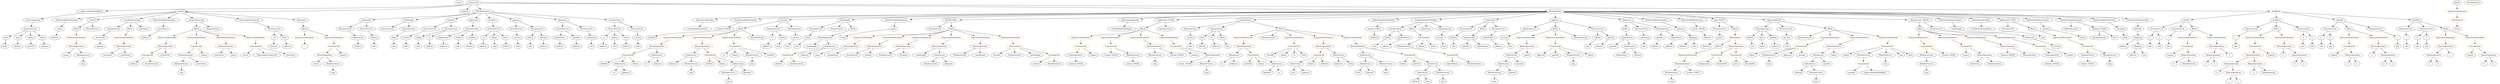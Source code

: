 strict digraph {
	graph [bb="0,0,17328,684"];
	node [label="\N"];
	Enter	[height=0.5,
		pos="3130.6,666",
		width=0.83628];
	Parameter_spender_3	[color=black,
		height=0.5,
		label=spender,
		pos="11488,378",
		width=1.1135];
	ElementaryTypeName_address_30	[color=black,
		height=0.5,
		label=address,
		pos="11441,306",
		width=1.0996];
	Parameter_spender_3 -> ElementaryTypeName_address_30	[pos="e,11452,323.47 11476,360.41 11471,352.22 11464,342.14 11458,332.95"];
	VariableDeclaration_reward_TOD38	[color=black,
		height=0.5,
		label=reward_TOD38,
		pos="4995.6,450",
		width=1.9313];
	ElementaryTypeName_uint256_1	[color=black,
		height=0.5,
		label=uint256,
		pos="4518.6,378",
		width=1.0442];
	VariableDeclaration_reward_TOD38 -> ElementaryTypeName_uint256_1	[pos="e,4546.6,390.39 4945.4,437.19 4936.2,435.27 4926.6,433.44 4917.6,432 4762.3,407.22 4718.9,431.01 4565.6,396 4562.9,395.37 4560.1,\
394.64 4557.3,393.82"];
	VariableDeclaration__to	[color=black,
		height=0.5,
		label=_to,
		pos="1862.6,378",
		width=0.75];
	ElementaryTypeName_address_16	[color=black,
		height=0.5,
		label=address,
		pos="1857.6,306",
		width=1.0996];
	VariableDeclaration__to -> ElementaryTypeName_address_16	[pos="e,1858.8,324.1 1861.4,359.7 1860.8,352.41 1860.2,343.73 1859.6,335.54"];
	Identifier_to_2	[color=black,
		height=0.5,
		label=to,
		pos="5001.6,234",
		width=0.75];
	IndexAccess_Unnamed_17	[color=black,
		height=0.5,
		label=IndexAccess,
		pos="11261,378",
		width=1.6402];
	Identifier_spender_2	[color=black,
		height=0.5,
		label=spender,
		pos="11135,306",
		width=1.1135];
	IndexAccess_Unnamed_17 -> Identifier_spender_2	[pos="e,11159,320.67 11233,361.64 11214,351.22 11189,337.37 11169,326.22"];
	IndexAccess_Unnamed_18	[color=black,
		height=0.5,
		label=IndexAccess,
		pos="11252,306",
		width=1.6402];
	IndexAccess_Unnamed_17 -> IndexAccess_Unnamed_18	[pos="e,11254,324.1 11258,359.7 11257,352.32 11256,343.52 11255,335.25"];
	FunctionCall_Unnamed_31	[color=orange,
		height=0.5,
		label=FunctionCall,
		pos="14175,306",
		width=1.6125];
	UnaryOperation_Unnamed_1	[color=black,
		height=0.5,
		label=UnaryOperation,
		pos="14254,234",
		width=1.9452];
	FunctionCall_Unnamed_31 -> UnaryOperation_Unnamed_1	[pos="e,14235,251.63 14193,288.76 14203,279.97 14215,268.93 14226,259.14"];
	Identifier_require_8	[color=black,
		height=0.5,
		label=require,
		pos="14378,234",
		width=1.0026];
	FunctionCall_Unnamed_31 -> Identifier_require_8	[pos="e,14350,245.77 14214,292.34 14246,281.85 14292,266.38 14333,252 14335,251.26 14337,250.5 14339,249.72"];
	ParameterList_Unnamed_5	[color=black,
		height=0.5,
		label=ParameterList,
		pos="15532,450",
		width=1.7095];
	Parameter_c_2	[color=black,
		height=0.5,
		label=c,
		pos="15478,378",
		width=0.75];
	ParameterList_Unnamed_5 -> Parameter_c_2	[pos="e,15489,394.36 15519,432.05 15512,423.44 15504,412.81 15496,403.33"];
	ParameterList_Unnamed_6	[color=black,
		height=0.5,
		label=ParameterList,
		pos="14921,450",
		width=1.7095];
	Parameter_b_3	[color=black,
		height=0.5,
		label=b,
		pos="14873,378",
		width=0.75];
	ParameterList_Unnamed_6 -> Parameter_b_3	[pos="e,14883,394.83 14909,432.05 14903,423.73 14896,413.54 14890,404.32"];
	Parameter_a_3	[color=black,
		height=0.5,
		label=a,
		pos="14945,378",
		width=0.75];
	ParameterList_Unnamed_6 -> Parameter_a_3	[pos="e,14939,395.62 14927,431.7 14929,424.04 14932,414.85 14935,406.3"];
	ParameterList_Unnamed_45	[color=black,
		height=0.5,
		label=ParameterList,
		pos="9644.6,450",
		width=1.7095];
	Parameter_tokens_8	[color=black,
		height=0.5,
		label=tokens,
		pos="9589.6,378",
		width=0.97489];
	ParameterList_Unnamed_45 -> Parameter_tokens_8	[pos="e,9602,394.83 9631.3,432.05 9624.6,423.56 9616.4,413.11 9609,403.73"];
	Parameter_tokenAddress	[color=black,
		height=0.5,
		label=tokenAddress,
		pos="9705.6,378",
		width=1.7372];
	ParameterList_Unnamed_45 -> Parameter_tokenAddress	[pos="e,9691,395.79 9659.4,432.05 9666.6,423.71 9675.5,413.49 9683.6,404.25"];
	FunctionDefinition_safeDiv	[color=black,
		height=0.5,
		label=safeDiv,
		pos="15118,522",
		width=1.0719];
	FunctionDefinition_safeDiv -> ParameterList_Unnamed_6	[pos="e,14959,464.5 15088,510.37 15056,499.19 15006,481.44 14969,468.26"];
	ParameterList_Unnamed_7	[color=black,
		height=0.5,
		label=ParameterList,
		pos="15062,450",
		width=1.7095];
	FunctionDefinition_safeDiv -> ParameterList_Unnamed_7	[pos="e,15075,467.63 15105,504.76 15098,496.4 15090,486.02 15082,476.61"];
	Block_Unnamed_3	[color=black,
		height=0.5,
		label=Block,
		pos="15174,450",
		width=0.90558];
	FunctionDefinition_safeDiv -> Block_Unnamed_3	[pos="e,15161,466.67 15131,504.76 15138,496.07 15146,485.19 15154,475.49"];
	VariableDeclaration_to	[color=black,
		height=0.5,
		label=to,
		pos="3315.6,378",
		width=0.75];
	ElementaryTypeName_address_8	[color=black,
		height=0.5,
		label=address,
		pos="3312.6,306",
		width=1.0996];
	VariableDeclaration_to -> ElementaryTypeName_address_8	[pos="e,3313.3,324.1 3314.9,359.7 3314.6,352.41 3314.2,343.73 3313.8,335.54"];
	VariableDeclaration__totalSupply	[color=black,
		height=0.5,
		label=_totalSupply,
		pos="13545,450",
		width=1.6125];
	ElementaryTypeName_uint_20	[color=black,
		height=0.5,
		label=uint,
		pos="14103,378",
		width=0.75];
	VariableDeclaration__totalSupply -> ElementaryTypeName_uint_20	[pos="e,14082,390.22 13587,437.2 13595,435.21 13603,433.35 13612,432 13812,398.94 13871,448.16 14067,396 14068,395.57 14070,395.06 14072,\
394.5"];
	IndexAccess_Unnamed_19	[color=black,
		height=0.5,
		label=IndexAccess,
		pos="12600,234",
		width=1.6402];
	IndexAccess_Unnamed_20	[color=black,
		height=0.5,
		label=IndexAccess,
		pos="12542,162",
		width=1.6402];
	IndexAccess_Unnamed_19 -> IndexAccess_Unnamed_20	[pos="e,12556,179.79 12586,216.05 12579,207.8 12570,197.7 12563,188.54"];
	Identifier_spender_3	[color=black,
		height=0.5,
		label=spender,
		pos="12659,162",
		width=1.1135];
	IndexAccess_Unnamed_19 -> Identifier_spender_3	[pos="e,12645,179.31 12614,216.05 12621,207.59 12630,197.19 12638,187.84"];
	Identifier_allowed_4	[color=black,
		height=0.5,
		label=allowed,
		pos="12479,90",
		width=1.0858];
	IndexAccess_Unnamed_20 -> Identifier_allowed_4	[pos="e,12493,106.99 12527,144.41 12519,135.74 12509,124.97 12501,115.38"];
	MemberAccess_Unnamed_10	[color=black,
		height=0.5,
		label=MemberAccess,
		pos="12605,90",
		width=1.9174];
	IndexAccess_Unnamed_20 -> MemberAccess_Unnamed_10	[pos="e,12589,107.96 12557,144.41 12564,136.08 12573,125.8 12582,116.49"];
	ParameterList_Unnamed_20	[color=black,
		height=0.5,
		label=ParameterList,
		pos="3373.6,450",
		width=1.7095];
	ParameterList_Unnamed_20 -> VariableDeclaration_to	[pos="e,3328.3,394.36 3359.6,432.05 3352.3,423.35 3343.4,412.59 3335.5,403.03"];
	VariableDeclaration_tokens	[color=black,
		height=0.5,
		label=tokens,
		pos="3395.6,378",
		width=0.97489];
	ParameterList_Unnamed_20 -> VariableDeclaration_tokens	[pos="e,3390.2,396.1 3379,431.7 3381.4,424.24 3384.2,415.32 3386.8,406.97"];
	VariableDeclaration_from	[color=black,
		height=0.5,
		label=from,
		pos="3477.6,378",
		width=0.7947];
	ParameterList_Unnamed_20 -> VariableDeclaration_from	[pos="e,3458.7,391.72 3397.5,432.94 3412.9,422.58 3433,409.05 3449.2,398.13"];
	Identifier_claimed_TOD38_1	[color=black,
		height=0.5,
		label=claimed_TOD38,
		pos="14254,162",
		width=2.0145];
	UnaryOperation_Unnamed_1 -> Identifier_claimed_TOD38_1	[pos="e,14254,180.1 14254,215.7 14254,208.41 14254,199.73 14254,191.54"];
	ElementaryTypeName_uint_8	[color=black,
		height=0.5,
		label=uint,
		pos="15478,306",
		width=0.75];
	BinaryOperation_Unnamed_16	[color=brown,
		height=0.5,
		label=BinaryOperation,
		pos="2213.6,234",
		width=1.9867];
	Identifier_owner_1	[color=black,
		height=0.5,
		label=owner,
		pos="2152.6,162",
		width=0.93331];
	BinaryOperation_Unnamed_16 -> Identifier_owner_1	[pos="e,2166.4,178.83 2198.8,216.05 2191.4,207.47 2182.1,196.89 2173.9,187.44"];
	MemberAccess_Unnamed_1	[color=black,
		height=0.5,
		label=MemberAccess,
		pos="2273.6,162",
		width=1.9174];
	BinaryOperation_Unnamed_16 -> MemberAccess_Unnamed_1	[pos="e,2259.2,179.79 2228.1,216.05 2235.3,207.71 2244,197.49 2252,188.25"];
	BinaryOperation_Unnamed_28	[color=brown,
		height=0.5,
		label=BinaryOperation,
		pos="4539.6,306",
		width=1.9867];
	FunctionCall_Unnamed_12	[color=orange,
		height=0.5,
		label=FunctionCall,
		pos="4311.6,234",
		width=1.6125];
	BinaryOperation_Unnamed_28 -> FunctionCall_Unnamed_12	[pos="e,4351.9,247.37 4495.4,291.42 4457.4,279.75 4402.6,262.93 4362.7,250.69"];
	IndexAccess_Unnamed_5	[color=black,
		height=0.5,
		label=IndexAccess,
		pos="4535.6,234",
		width=1.6402];
	BinaryOperation_Unnamed_28 -> IndexAccess_Unnamed_5	[pos="e,4536.6,252.1 4538.6,287.7 4538.2,280.41 4537.7,271.73 4537.2,263.54"];
	FunctionDefinition_balanceOf	[color=black,
		height=0.5,
		label=balanceOf,
		pos="2525.6,522",
		width=1.3491];
	ParameterList_Unnamed_10	[color=black,
		height=0.5,
		label=ParameterList,
		pos="2384.6,450",
		width=1.7095];
	FunctionDefinition_balanceOf -> ParameterList_Unnamed_10	[pos="e,2414.7,465.94 2497.4,507 2476.6,496.69 2448.1,482.52 2424.9,471.02"];
	ParameterList_Unnamed_11	[color=black,
		height=0.5,
		label=ParameterList,
		pos="2525.6,450",
		width=1.7095];
	FunctionDefinition_balanceOf -> ParameterList_Unnamed_11	[pos="e,2525.6,468.1 2525.6,503.7 2525.6,496.41 2525.6,487.73 2525.6,479.54"];
	ExpressionStatement_Unnamed_17	[color=orange,
		height=0.5,
		label=ExpressionStatement,
		pos="5991.6,378",
		width=2.458];
	BinaryOperation_Unnamed_22	[color=brown,
		height=0.5,
		label=BinaryOperation,
		pos="5897.6,306",
		width=1.9867];
	ExpressionStatement_Unnamed_17 -> BinaryOperation_Unnamed_22	[pos="e,5919.7,323.47 5969.3,360.41 5957.3,351.43 5942.2,340.19 5929,330.34"];
	Identifier_safeAdd	[color=black,
		height=0.5,
		label=safeAdd,
		pos="4136.6,162",
		width=1.1689];
	IndexAccess_Unnamed_10	[color=black,
		height=0.5,
		label=IndexAccess,
		pos="8997.6,162",
		width=1.6402];
	Identifier_from_1	[color=black,
		height=0.5,
		label=from,
		pos="8981.6,90",
		width=0.7947];
	IndexAccess_Unnamed_10 -> Identifier_from_1	[pos="e,8985.5,108.1 8993.7,143.7 8992,136.32 8990,127.52 8988.1,119.25"];
	Identifier_balances_8	[color=black,
		height=0.5,
		label=balances,
		pos="9070.6,90",
		width=1.1828];
	IndexAccess_Unnamed_10 -> Identifier_balances_8	[pos="e,9053.9,106.99 9014.9,144.41 9024.1,135.57 9035.6,124.53 9045.8,114.79"];
	MemberAccess_Unnamed_21	[color=black,
		height=0.5,
		label=MemberAccess,
		pos="13378,234",
		width=1.9174];
	MemberAccess_Unnamed_22	[color=black,
		height=0.5,
		label=MemberAccess,
		pos="13378,162",
		width=1.9174];
	MemberAccess_Unnamed_21 -> MemberAccess_Unnamed_22	[pos="e,13378,180.1 13378,215.7 13378,208.41 13378,199.73 13378,191.54"];
	ElementaryTypeName_string_1	[color=black,
		height=0.5,
		label=string,
		pos="5853.6,378",
		width=0.864];
	StateVariableDeclaration_Unnamed	[color=black,
		height=0.5,
		label=StateVariableDeclaration,
		pos="462.61,522",
		width=2.8184];
	VariableDeclaration_owner	[color=black,
		height=0.5,
		label=owner,
		pos="413.61,450",
		width=0.93331];
	StateVariableDeclaration_Unnamed -> VariableDeclaration_owner	[pos="e,424.91,467.14 450.49,503.7 444.75,495.49 437.77,485.52 431.44,476.48"];
	ElementaryTypeName_address_9	[color=black,
		height=0.5,
		label=address,
		pos="3028.6,306",
		width=1.0996];
	InheritanceSpecifier_Unnamed	[color=black,
		height=0.5,
		label=InheritanceSpecifier,
		pos="4889.6,522",
		width=2.3333];
	UserDefinedTypeName_Unnamed	[color=black,
		height=0.5,
		label=UserDefinedTypeName,
		pos="4810.6,450",
		width=2.7214];
	InheritanceSpecifier_Unnamed -> UserDefinedTypeName_Unnamed	[pos="e,4829.8,468.03 4870.5,504.05 4860.8,495.52 4849,485.01 4838.4,475.61"];
	ElementaryTypeName_bool_6	[color=black,
		height=0.5,
		label=bool,
		pos="12383,306",
		width=0.76697];
	ElementaryTypeName_bool_7	[color=black,
		height=0.5,
		label=bool,
		pos="9984.6,306",
		width=0.76697];
	Parameter_balance	[color=black,
		height=0.5,
		label=balance,
		pos="2552.6,378",
		width=1.0719];
	ElementaryTypeName_uint_13	[color=black,
		height=0.5,
		label=uint,
		pos="2552.6,306",
		width=0.75];
	Parameter_balance -> ElementaryTypeName_uint_13	[pos="e,2552.6,324.1 2552.6,359.7 2552.6,352.41 2552.6,343.73 2552.6,335.54"];
	ParameterList_Unnamed_43	[color=black,
		height=0.5,
		label=ParameterList,
		pos="13897,450",
		width=1.7095];
	Identifier_winner_TOD27_1	[color=black,
		height=0.5,
		label=winner_TOD27,
		pos="14501,162",
		width=1.9036];
	Identifier_balances_2	[color=black,
		height=0.5,
		label=balances,
		pos="10146,306",
		width=1.1828];
	Identifier_owner_2	[color=black,
		height=0.5,
		label=owner,
		pos="1686.6,234",
		width=0.93331];
	ExpressionStatement_Unnamed_16	[color=orange,
		height=0.5,
		label=ExpressionStatement,
		pos="6186.6,378",
		width=2.458];
	BinaryOperation_Unnamed_21	[color=brown,
		height=0.5,
		label=BinaryOperation,
		pos="6058.6,306",
		width=1.9867];
	ExpressionStatement_Unnamed_16 -> BinaryOperation_Unnamed_21	[pos="e,6087.5,322.83 6156.6,360.59 6138.9,350.93 6116.4,338.61 6097.4,328.22"];
	Parameter_to_1	[color=black,
		height=0.5,
		label=to,
		pos="4173.6,378",
		width=0.75];
	ElementaryTypeName_address_6	[color=black,
		height=0.5,
		label=address,
		pos="4167.6,306",
		width=1.0996];
	Parameter_to_1 -> ElementaryTypeName_address_6	[pos="e,4169.1,324.1 4172.1,359.7 4171.5,352.41 4170.8,343.73 4170.1,335.54"];
	Identifier_to_1	[color=black,
		height=0.5,
		label=to,
		pos="4211.6,90",
		width=0.75];
	Identifier_require_9	[color=black,
		height=0.5,
		label=require,
		pos="13659,234",
		width=1.0026];
	StateVariableDeclaration_Unnamed_11	[color=black,
		height=0.5,
		label=StateVariableDeclaration,
		pos="5204.6,522",
		width=2.8184];
	StateVariableDeclaration_Unnamed_11 -> VariableDeclaration_reward_TOD38	[pos="e,5037,464.87 5158.5,505.55 5125.7,494.58 5081.7,479.83 5047.7,468.44"];
	ElementaryTypeName_uint_23	[color=black,
		height=0.5,
		label=uint,
		pos="5510.6,306",
		width=0.75];
	FunctionCall_Unnamed_28	[color=orange,
		height=0.5,
		label=FunctionCall,
		pos="7503.6,306",
		width=1.6125];
	UnaryOperation_Unnamed	[color=black,
		height=0.5,
		label=UnaryOperation,
		pos="7440.6,234",
		width=1.9452];
	FunctionCall_Unnamed_28 -> UnaryOperation_Unnamed	[pos="e,7455.9,251.96 7488.7,288.41 7481.2,280.08 7471.9,269.8 7463.5,260.49"];
	Identifier_require_6	[color=black,
		height=0.5,
		label=require,
		pos="7564.6,234",
		width=1.0026];
	FunctionCall_Unnamed_28 -> Identifier_require_6	[pos="e,7550.7,250.99 7518.1,288.41 7525.6,279.74 7535,268.97 7543.4,259.38"];
	Identifier_owner_TOD38	[color=black,
		height=0.5,
		label=owner_TOD38,
		pos="8195.6,162",
		width=1.862];
	Identifier_msg_4	[color=black,
		height=0.5,
		label=msg,
		pos="5037.6,18",
		width=0.75];
	FunctionDefinition_transfer_1	[color=black,
		height=0.5,
		label=transfer,
		pos="5418.6,522",
		width=1.0719];
	Block_Unnamed_11	[color=black,
		height=0.5,
		label=Block,
		pos="5115.6,450",
		width=0.90558];
	FunctionDefinition_transfer_1 -> Block_Unnamed_11	[pos="e,5145.1,457.82 5384.4,513.11 5328.2,500.11 5216.3,474.25 5156.1,460.36"];
	ParameterList_Unnamed_32	[color=black,
		height=0.5,
		label=ParameterList,
		pos="5348.6,450",
		width=1.7095];
	FunctionDefinition_transfer_1 -> ParameterList_Unnamed_32	[pos="e,5365.4,467.8 5402.7,505.12 5394,496.42 5383.1,485.45 5373.3,475.66"];
	ParameterList_Unnamed_33	[color=black,
		height=0.5,
		label=ParameterList,
		pos="5489.6,450",
		width=1.7095];
	FunctionDefinition_transfer_1 -> ParameterList_Unnamed_33	[pos="e,5472.7,467.71 5434.4,505.46 5443.2,496.72 5454.5,485.59 5464.6,475.68"];
	FunctionCall_Unnamed_33	[color=orange,
		height=0.5,
		label=FunctionCall,
		pos="13378,306",
		width=1.6125];
	FunctionCall_Unnamed_33 -> MemberAccess_Unnamed_21	[pos="e,13378,252.1 13378,287.7 13378,280.41 13378,271.73 13378,263.54"];
	Identifier_reward_TOD38_2	[color=black,
		height=0.5,
		label=reward_TOD38,
		pos="13535,234",
		width=1.9313];
	FunctionCall_Unnamed_33 -> Identifier_reward_TOD38_2	[pos="e,13501,250.16 13410,290.67 13433,280.29 13465,266.15 13490,254.72"];
	Parameter_data	[color=black,
		height=0.5,
		label=data,
		pos="37.605,378",
		width=0.75];
	ElementaryTypeName_bytes	[color=black,
		height=0.5,
		label=bytes,
		pos="30.605,306",
		width=0.85014];
	Parameter_data -> ElementaryTypeName_bytes	[pos="e,32.316,324.1 35.875,359.7 35.146,352.41 34.278,343.73 33.459,335.54"];
	FunctionDefinition_Owned	[color=black,
		height=0.5,
		label=Owned,
		pos="640.61,522",
		width=1.0442];
	Block_Unnamed_4	[color=black,
		height=0.5,
		label=Block,
		pos="528.61,450",
		width=0.90558];
	FunctionDefinition_Owned -> Block_Unnamed_4	[pos="e,549.55,464.09 618.48,507.17 601.51,496.57 577.9,481.81 559.13,470.08"];
	ParameterList_Unnamed_24	[color=black,
		height=0.5,
		label=ParameterList,
		pos="640.61,450",
		width=1.7095];
	FunctionDefinition_Owned -> ParameterList_Unnamed_24	[pos="e,640.61,468.1 640.61,503.7 640.61,496.41 640.61,487.73 640.61,479.54"];
	BinaryOperation_Unnamed_15	[color=brown,
		height=0.5,
		label=BinaryOperation,
		pos="528.61,306",
		width=1.9867];
	Identifier_owner	[color=black,
		height=0.5,
		label=owner,
		pos="438.61,234",
		width=0.93331];
	BinaryOperation_Unnamed_15 -> Identifier_owner	[pos="e,457.04,249.34 507.28,288.41 494.86,278.75 479.08,266.48 465.78,256.14"];
	MemberAccess_Unnamed	[color=black,
		height=0.5,
		label=MemberAccess,
		pos="559.61,234",
		width=1.9174];
	BinaryOperation_Unnamed_15 -> MemberAccess_Unnamed	[pos="e,552.03,252.1 536.27,287.7 539.65,280.07 543.7,270.92 547.47,262.4"];
	ElementaryTypeName_address	[color=black,
		height=0.5,
		label=address,
		pos="2439.6,306",
		width=1.0996];
	ElementaryTypeName_address_10	[color=black,
		height=0.5,
		label=address,
		pos="3215.6,306",
		width=1.0996];
	IndexAccess_Unnamed_7	[color=black,
		height=0.5,
		label=IndexAccess,
		pos="10467,234",
		width=1.6402];
	IndexAccess_Unnamed_8	[color=black,
		height=0.5,
		label=IndexAccess,
		pos="10443,162",
		width=1.6402];
	IndexAccess_Unnamed_7 -> IndexAccess_Unnamed_8	[pos="e,10448,180.1 10461,215.7 10458,208.24 10455,199.32 10452,190.97"];
	Identifier_spender	[color=black,
		height=0.5,
		label=spender,
		pos="10560,162",
		width=1.1135];
	IndexAccess_Unnamed_7 -> Identifier_spender	[pos="e,10540,177.95 10488,216.76 10501,207.25 10517,195.1 10531,184.77"];
	MemberAccess_Unnamed_6	[color=black,
		height=0.5,
		label=MemberAccess,
		pos="10380,90",
		width=1.9174];
	Identifier_msg_6	[color=black,
		height=0.5,
		label=msg,
		pos="10380,18",
		width=0.75];
	MemberAccess_Unnamed_6 -> Identifier_msg_6	[pos="e,10380,36.104 10380,71.697 10380,64.407 10380,55.726 10380,47.536"];
	BooleanLiteral_Unnamed_3	[color=black,
		height=0.5,
		label=BooleanLiteral,
		pos="12505,378",
		width=1.7788];
	BinaryOperation_Unnamed_6	[color=brown,
		height=0.5,
		label=BinaryOperation,
		pos="15806,306",
		width=1.9867];
	Identifier_c_3	[color=black,
		height=0.5,
		label=c,
		pos="15799,234",
		width=0.75];
	BinaryOperation_Unnamed_6 -> Identifier_c_3	[pos="e,15800,252.1 15804,287.7 15803,280.41 15802,271.73 15801,263.54"];
	BinaryOperation_Unnamed_7	[color=brown,
		height=0.5,
		label=BinaryOperation,
		pos="15916,234",
		width=1.9867];
	BinaryOperation_Unnamed_6 -> BinaryOperation_Unnamed_7	[pos="e,15890,251.15 15831,288.76 15846,279.4 15865,267.49 15881,257.26"];
	Identifier_msg_17	[color=black,
		height=0.5,
		label=msg,
		pos="13378,90",
		width=0.75];
	FunctionDefinition_totalSupply_1	[color=black,
		height=0.5,
		label=totalSupply,
		pos="5837.6,522",
		width=1.4739];
	ParameterList_Unnamed_29	[color=black,
		height=0.5,
		label=ParameterList,
		pos="5630.6,450",
		width=1.7095];
	FunctionDefinition_totalSupply_1 -> ParameterList_Unnamed_29	[pos="e,5669.9,464.3 5801.1,508.65 5767.6,497.32 5717.7,480.46 5680.5,467.89"];
	ParameterList_Unnamed_28	[color=black,
		height=0.5,
		label=ParameterList,
		pos="5771.6,450",
		width=1.7095];
	FunctionDefinition_totalSupply_1 -> ParameterList_Unnamed_28	[pos="e,5787.1,467.47 5822,504.41 5813.9,495.87 5803.9,485.28 5795,475.79"];
	Block_Unnamed_9	[color=black,
		height=0.5,
		label=Block,
		pos="5883.6,450",
		width=0.90558];
	FunctionDefinition_totalSupply_1 -> Block_Unnamed_9	[pos="e,5872.9,467.31 5848.7,504.05 5854.1,495.85 5860.7,485.83 5866.7,476.71"];
	Identifier_reward_TOD38	[color=black,
		height=0.5,
		label=reward_TOD38,
		pos="7688.6,234",
		width=1.9313];
	ExpressionStatement_Unnamed_23	[color=orange,
		height=0.5,
		label=ExpressionStatement,
		pos="4662.6,378",
		width=2.458];
	ExpressionStatement_Unnamed_23 -> BinaryOperation_Unnamed_28	[pos="e,4567.4,322.83 4633.8,360.59 4617,351.02 4595.5,338.83 4577.4,328.5"];
	StateVariableDeclaration_Unnamed_3	[color=black,
		height=0.5,
		label=StateVariableDeclaration,
		pos="6173.6,522",
		width=2.8184];
	VariableDeclaration_name	[color=black,
		height=0.5,
		label=name,
		pos="6069.6,450",
		width=0.83628];
	StateVariableDeclaration_Unnamed_3 -> VariableDeclaration_name	[pos="e,6089.1,464.13 6148.7,504.23 6133.6,494.05 6114.2,481.01 6098.4,470.39"];
	ElementaryTypeName_uint_26	[color=black,
		height=0.5,
		label=uint,
		pos="10952,306",
		width=0.75];
	Identifier_guess	[color=black,
		height=0.5,
		label=guess,
		pos="12013,162",
		width=0.87786];
	Parameter_success_4	[color=black,
		height=0.5,
		label=success,
		pos="10421,378",
		width=1.1135];
	ElementaryTypeName_bool_4	[color=black,
		height=0.5,
		label=bool,
		pos="10462,306",
		width=0.76697];
	Parameter_success_4 -> ElementaryTypeName_bool_4	[pos="e,10452,322.99 10430,360.41 10435,352.19 10441,342.06 10446,332.85"];
	stringLiteral_Unnamed_2	[color=black,
		height=0.5,
		label=stringLiteral,
		pos="11791,162",
		width=1.5016];
	Block_Unnamed_20	[color=black,
		height=0.5,
		label=Block,
		pos="9756.6,450",
		width=0.90558];
	FunctionCall_Unnamed_26	[color=orange,
		height=0.5,
		label=FunctionCall,
		pos="9844.6,378",
		width=1.6125];
	Block_Unnamed_20 -> FunctionCall_Unnamed_26	[pos="e,9824.4,395.1 9774.4,434.83 9786.2,425.49 9801.8,413.02 9815.4,402.24"];
	Parameter_tokens_7	[color=black,
		height=0.5,
		label=tokens,
		pos="12120,378",
		width=0.97489];
	ElementaryTypeName_uint_29	[color=black,
		height=0.5,
		label=uint,
		pos="12134,306",
		width=0.75];
	Parameter_tokens_7 -> ElementaryTypeName_uint_29	[pos="e,12130,324.1 12123,359.7 12125,352.32 12126,343.52 12128,335.25"];
	IndexAccess_Unnamed_15	[color=black,
		height=0.5,
		label=IndexAccess,
		pos="8557.6,234",
		width=1.6402];
	Identifier_to_3	[color=black,
		height=0.5,
		label=to,
		pos="8463.6,162",
		width=0.75];
	IndexAccess_Unnamed_15 -> Identifier_to_3	[pos="e,8481.1,176.01 8536.3,217.12 8522.6,206.92 8504.7,193.61 8490.1,182.74"];
	Identifier_balances_9	[color=black,
		height=0.5,
		label=balances,
		pos="8551.6,162",
		width=1.1828];
	IndexAccess_Unnamed_15 -> Identifier_balances_9	[pos="e,8553.1,180.1 8556.1,215.7 8555.5,208.41 8554.8,199.73 8554.1,191.54"];
	MemberAccess_Unnamed_19	[color=black,
		height=0.5,
		label=MemberAccess,
		pos="7845.6,234",
		width=1.9174];
	Identifier_owner_TOD38_1	[color=black,
		height=0.5,
		label=owner_TOD38,
		pos="7845.6,162",
		width=1.862];
	MemberAccess_Unnamed_19 -> Identifier_owner_TOD38_1	[pos="e,7845.6,180.1 7845.6,215.7 7845.6,208.41 7845.6,199.73 7845.6,191.54"];
	Identifier_msg_11	[color=black,
		height=0.5,
		label=msg,
		pos="12246,162",
		width=0.75];
	MemberAccess_Unnamed_17	[color=black,
		height=0.5,
		label=MemberAccess,
		pos="9696.6,306",
		width=1.9174];
	FunctionCall_Unnamed_26 -> MemberAccess_Unnamed_17	[pos="e,9728.9,322.26 9813.6,362.33 9791.9,352.09 9762.8,338.31 9739,327.07"];
	Identifier_tokens_12	[color=black,
		height=0.5,
		label=tokens,
		pos="9818.6,306",
		width=0.97489];
	FunctionCall_Unnamed_26 -> Identifier_tokens_12	[pos="e,9825,324.1 9838.2,359.7 9835.4,352.15 9832,343.12 9828.9,334.68"];
	Identifier_owner_4	[color=black,
		height=0.5,
		label=owner,
		pos="9905.6,306",
		width=0.93331];
	FunctionCall_Unnamed_26 -> Identifier_owner_4	[pos="e,9892.1,322.51 9859.1,360.41 9866.7,351.62 9876.3,340.66 9884.7,330.96"];
	Identifier__totalSupply_3	[color=black,
		height=0.5,
		label=_totalSupply,
		pos="5613.6,306",
		width=1.6125];
	Identifier_b_4	[color=black,
		height=0.5,
		label=b,
		pos="15413,90",
		width=0.75];
	ElementaryTypeName_bytes32	[color=black,
		height=0.5,
		label=bytes32,
		pos="11805,306",
		width=1.0996];
	MemberAccess_Unnamed_14	[color=black,
		height=0.5,
		label=MemberAccess,
		pos="11569,90",
		width=1.9174];
	Identifier_msg_13	[color=black,
		height=0.5,
		label=msg,
		pos="11569,18",
		width=0.75];
	MemberAccess_Unnamed_14 -> Identifier_msg_13	[pos="e,11569,36.104 11569,71.697 11569,64.407 11569,55.726 11569,47.536"];
	Identifier_b_5	[color=black,
		height=0.5,
		label=b,
		pos="15046,162",
		width=0.75];
	ExpressionStatement_Unnamed_29	[color=orange,
		height=0.5,
		label=ExpressionStatement,
		pos="8618.6,378",
		width=2.458];
	BinaryOperation_Unnamed_32	[color=brown,
		height=0.5,
		label=BinaryOperation,
		pos="8619.6,306",
		width=1.9867];
	ExpressionStatement_Unnamed_29 -> BinaryOperation_Unnamed_32	[pos="e,8619.4,324.1 8618.9,359.7 8619,352.41 8619.1,343.73 8619.2,335.54"];
	ExpressionStatement_Unnamed_22	[color=orange,
		height=0.5,
		label=ExpressionStatement,
		pos="4857.6,378",
		width=2.458];
	BinaryOperation_Unnamed_27	[color=brown,
		height=0.5,
		label=BinaryOperation,
		pos="4857.6,306",
		width=1.9867];
	ExpressionStatement_Unnamed_22 -> BinaryOperation_Unnamed_27	[pos="e,4857.6,324.1 4857.6,359.7 4857.6,352.41 4857.6,343.73 4857.6,335.54"];
	VariableDeclaration_tokenOwner	[color=black,
		height=0.5,
		label=tokenOwner,
		pos="3028.6,378",
		width=1.5571];
	VariableDeclaration_tokenOwner -> ElementaryTypeName_address_9	[pos="e,3028.6,324.1 3028.6,359.7 3028.6,352.41 3028.6,343.73 3028.6,335.54"];
	BinaryOperation_Unnamed_35	[color=brown,
		height=0.5,
		label=BinaryOperation,
		pos="11647,162",
		width=1.9867];
	BinaryOperation_Unnamed_35 -> MemberAccess_Unnamed_14	[pos="e,11587,107.71 11628,144.41 11618,135.67 11606,124.79 11595,115.13"];
	Identifier_winner_TOD27	[color=black,
		height=0.5,
		label=winner_TOD27,
		pos="11725,90",
		width=1.9036];
	BinaryOperation_Unnamed_35 -> Identifier_winner_TOD27	[pos="e,11706,107.71 11665,144.41 11675,135.67 11687,124.79 11698,115.13"];
	BinaryOperation_Unnamed_17	[color=brown,
		height=0.5,
		label=BinaryOperation,
		pos="852.61,306",
		width=1.9867];
	Identifier_newOwner	[color=black,
		height=0.5,
		label=newOwner,
		pos="736.61,234",
		width=1.4046];
	BinaryOperation_Unnamed_17 -> Identifier_newOwner	[pos="e,761.51,250.03 825.99,288.94 809.63,279.06 788.49,266.31 770.88,255.68"];
	Identifier__newOwner	[color=black,
		height=0.5,
		label=_newOwner,
		pos="860.61,234",
		width=1.5432];
	BinaryOperation_Unnamed_17 -> Identifier__newOwner	[pos="e,858.65,252.1 854.58,287.7 855.42,280.41 856.41,271.73 857.34,263.54"];
	Identifier_tokens_2	[color=black,
		height=0.5,
		label=tokens,
		pos="5081.6,234",
		width=0.97489];
	Parameter_success_6	[color=black,
		height=0.5,
		label=success,
		pos="12383,378",
		width=1.1135];
	Parameter_success_6 -> ElementaryTypeName_bool_6	[pos="e,12383,324.1 12383,359.7 12383,352.41 12383,343.73 12383,335.54"];
	ExpressionStatement_Unnamed_37	[color=orange,
		height=0.5,
		label=ExpressionStatement,
		pos="7503.6,378",
		width=2.458];
	ExpressionStatement_Unnamed_37 -> FunctionCall_Unnamed_28	[pos="e,7503.6,324.1 7503.6,359.7 7503.6,352.41 7503.6,343.73 7503.6,335.54"];
	Identifier_balances_7	[color=black,
		height=0.5,
		label=balances,
		pos="9304.6,162",
		width=1.1828];
	FunctionDefinition_KruhftsToken	[color=black,
		height=0.5,
		label=KruhftsToken,
		pos="6576.6,522",
		width=1.7372];
	ParameterList_Unnamed_27	[color=black,
		height=0.5,
		label=ParameterList,
		pos="6464.6,450",
		width=1.7095];
	FunctionDefinition_KruhftsToken -> ParameterList_Unnamed_27	[pos="e,6489.9,466.82 6551.2,505.12 6535.9,495.54 6516.1,483.21 6499.4,472.74"];
	Block_Unnamed_8	[color=black,
		height=0.5,
		label=Block,
		pos="6576.6,450",
		width=0.90558];
	FunctionDefinition_KruhftsToken -> Block_Unnamed_8	[pos="e,6576.6,468.1 6576.6,503.7 6576.6,496.41 6576.6,487.73 6576.6,479.54"];
	Parameter_tokens_2	[color=black,
		height=0.5,
		label=tokens,
		pos="4253.6,378",
		width=0.97489];
	ElementaryTypeName_uint_17	[color=black,
		height=0.5,
		label=uint,
		pos="4252.6,306",
		width=0.75];
	Parameter_tokens_2 -> ElementaryTypeName_uint_17	[pos="e,4252.8,324.1 4253.4,359.7 4253.3,352.41 4253.1,343.73 4253,335.54"];
	Identifier_Approval	[color=black,
		height=0.5,
		label=Approval,
		pos="10678,234",
		width=1.266];
	ElementaryTypeName_address_4	[color=black,
		height=0.5,
		label=address,
		pos="3750.6,306",
		width=1.0996];
	Block_Unnamed_7	[color=black,
		height=0.5,
		label=Block,
		pos="1339.6,450",
		width=0.90558];
	ExpressionStatement_Unnamed_15	[color=orange,
		height=0.5,
		label=ExpressionStatement,
		pos="1144.6,378",
		width=2.458];
	Block_Unnamed_7 -> ExpressionStatement_Unnamed_15	[pos="e,1187.1,394.24 1312.9,439.41 1283.4,428.81 1235.1,411.47 1197.8,398.08"];
	ExpressionStatement_Unnamed_12	[color=orange,
		height=0.5,
		label=ExpressionStatement,
		pos="1339.6,378",
		width=2.458];
	Block_Unnamed_7 -> ExpressionStatement_Unnamed_12	[pos="e,1339.6,396.1 1339.6,431.7 1339.6,424.41 1339.6,415.73 1339.6,407.54"];
	ExpressionStatement_Unnamed_14	[color=orange,
		height=0.5,
		label=ExpressionStatement,
		pos="1534.6,378",
		width=2.458];
	Block_Unnamed_7 -> ExpressionStatement_Unnamed_14	[pos="e,1489.2,393.81 1364.7,438.32 1369.9,436.17 1375.4,433.97 1380.6,432 1412.7,419.83 1449,407.27 1478.3,397.44"];
	ExpressionStatement_Unnamed_13	[color=orange,
		height=0.5,
		label=ExpressionStatement,
		pos="1729.6,378",
		width=2.458];
	Block_Unnamed_7 -> ExpressionStatement_Unnamed_13	[pos="e,1664.5,390.56 1364,437.73 1369.4,435.57 1375.1,433.51 1380.6,432 1489.3,402.18 1520.3,413.63 1631.6,396 1638.7,394.88 1646,393.67 \
1653.4,392.44"];
	InheritanceSpecifier_Unnamed_2	[color=black,
		height=0.5,
		label=InheritanceSpecifier,
		pos="7826.6,522",
		width=2.3333];
	UserDefinedTypeName_Unnamed_2	[color=black,
		height=0.5,
		label=UserDefinedTypeName,
		pos="7766.6,450",
		width=2.7214];
	InheritanceSpecifier_Unnamed_2 -> UserDefinedTypeName_Unnamed_2	[pos="e,7781.4,468.28 7812.1,504.05 7805.1,495.92 7796.6,486 7788.8,476.94"];
	ElementaryTypeName_uint_19	[color=black,
		height=0.5,
		label=uint,
		pos="3130.6,306",
		width=0.75];
	Identifier_tokens_11	[color=black,
		height=0.5,
		label=tokens,
		pos="12800,234",
		width=0.97489];
	ElementaryTypeName_address_3	[color=black,
		height=0.5,
		label=address,
		pos="2929.6,306",
		width=1.0996];
	FunctionDefinition_setReward_TOD38	[color=black,
		height=0.5,
		label=setReward_TOD38,
		pos="8071.6,522",
		width=2.3194];
	Block_Unnamed_21	[color=black,
		height=0.5,
		label=Block,
		pos="7915.6,450",
		width=0.90558];
	FunctionDefinition_setReward_TOD38 -> Block_Unnamed_21	[pos="e,7940.3,462.09 8036.6,505.29 8011,493.79 7976.3,478.25 7950.7,466.75"];
	ParameterList_Unnamed_47	[color=black,
		height=0.5,
		label=ParameterList,
		pos="8071.6,450",
		width=1.7095];
	FunctionDefinition_setReward_TOD38 -> ParameterList_Unnamed_47	[pos="e,8071.6,468.1 8071.6,503.7 8071.6,496.41 8071.6,487.73 8071.6,479.54"];
	ElementaryTypeName_address_23	[color=black,
		height=0.5,
		label=address,
		pos="5389.6,162",
		width=1.0996];
	Identifier_tokens_5	[color=black,
		height=0.5,
		label=tokens,
		pos="9109.6,162",
		width=0.97489];
	ParameterList_Unnamed_31	[color=black,
		height=0.5,
		label=ParameterList,
		pos="10131,450",
		width=1.7095];
	Parameter_balance_1	[color=black,
		height=0.5,
		label=balance,
		pos="10058,378",
		width=1.0719];
	ParameterList_Unnamed_31 -> Parameter_balance_1	[pos="e,10074,394.51 10113,432.41 10104,423.44 10092,412.21 10082,402.37"];
	ParameterList_Unnamed_40	[color=black,
		height=0.5,
		label=ParameterList,
		pos="12211,450",
		width=1.7095];
	ParameterList_Unnamed_40 -> Parameter_tokens_7	[pos="e,12138,393.48 12189,432.76 12177,423.12 12161,410.77 12147,400.34"];
	Parameter_data_1	[color=black,
		height=0.5,
		label=data,
		pos="12200,378",
		width=0.75];
	ParameterList_Unnamed_40 -> Parameter_data_1	[pos="e,12202,396.1 12208,431.7 12207,424.32 12205,415.52 12204,407.25"];
	Parameter_spender_4	[color=black,
		height=0.5,
		label=spender,
		pos="12285,378",
		width=1.1135];
	ParameterList_Unnamed_40 -> Parameter_spender_4	[pos="e,12268,394.75 12228,432.41 12238,423.5 12249,412.37 12260,402.58"];
	MemberAccess_Unnamed_18	[color=black,
		height=0.5,
		label=MemberAccess,
		pos="8349.6,162",
		width=1.9174];
	Identifier_msg_15	[color=black,
		height=0.5,
		label=msg,
		pos="8349.6,90",
		width=0.75];
	MemberAccess_Unnamed_18 -> Identifier_msg_15	[pos="e,8349.6,108.1 8349.6,143.7 8349.6,136.41 8349.6,127.73 8349.6,119.54"];
	FunctionCall_Unnamed_8	[color=orange,
		height=0.5,
		label=FunctionCall,
		pos="7020.6,306",
		width=1.6125];
	Identifier_Transfer	[color=black,
		height=0.5,
		label=Transfer,
		pos="6896.6,234",
		width=1.1689];
	FunctionCall_Unnamed_8 -> Identifier_Transfer	[pos="e,6921.2,248.9 6993.4,289.64 6975.1,279.29 6950.7,265.55 6931,254.44"];
	NumberLiteral_Unnamed_7	[color=black,
		height=0.5,
		label=NumberLiteral,
		pos="7020.6,234",
		width=1.765];
	FunctionCall_Unnamed_8 -> NumberLiteral_Unnamed_7	[pos="e,7020.6,252.1 7020.6,287.7 7020.6,280.41 7020.6,271.73 7020.6,263.54"];
	Identifier__totalSupply_2	[color=black,
		height=0.5,
		label=_totalSupply,
		pos="7160.6,234",
		width=1.6125];
	FunctionCall_Unnamed_8 -> Identifier__totalSupply_2	[pos="e,7131,249.82 7050.3,290.15 7070.8,279.9 7098.3,266.14 7120.7,254.93"];
	FunctionCall_Unnamed_9	[color=orange,
		height=0.5,
		label=FunctionCall,
		pos="7294.6,234",
		width=1.6125];
	FunctionCall_Unnamed_8 -> FunctionCall_Unnamed_9	[pos="e,7251,246.13 7064.3,293.83 7112,281.64 7188.5,262.1 7240.1,248.92"];
	Identifier_balances_10	[color=black,
		height=0.5,
		label=balances,
		pos="8788.6,90",
		width=1.1828];
	MemberAccess_Unnamed_15	[color=black,
		height=0.5,
		label=MemberAccess,
		pos="14501,234",
		width=1.9174];
	MemberAccess_Unnamed_15 -> Identifier_winner_TOD27_1	[pos="e,14501,180.1 14501,215.7 14501,208.41 14501,199.73 14501,191.54"];
	ExpressionStatement_Unnamed_25	[color=orange,
		height=0.5,
		label=ExpressionStatement,
		pos="10568,378",
		width=2.458];
	BinaryOperation_Unnamed_29	[color=brown,
		height=0.5,
		label=BinaryOperation,
		pos="10579,306",
		width=1.9867];
	ExpressionStatement_Unnamed_25 -> BinaryOperation_Unnamed_29	[pos="e,10576,324.1 10570,359.7 10571,352.32 10573,343.52 10574,335.25"];
	Identifier_allowed_2	[color=black,
		height=0.5,
		label=allowed,
		pos="9856.6,18",
		width=1.0858];
	Identifier_a_7	[color=black,
		height=0.5,
		label=a,
		pos="15271,162",
		width=0.75];
	Parameter_a_2	[color=black,
		height=0.5,
		label=a,
		pos="15939,378",
		width=0.75];
	ElementaryTypeName_uint_6	[color=black,
		height=0.5,
		label=uint,
		pos="15939,306",
		width=0.75];
	Parameter_a_2 -> ElementaryTypeName_uint_6	[pos="e,15939,324.1 15939,359.7 15939,352.41 15939,343.73 15939,335.54"];
	ElementaryTypeName_uint_30	[color=black,
		height=0.5,
		label=uint,
		pos="9484.6,306",
		width=0.75];
	FunctionCall_Unnamed_12 -> Identifier_safeAdd	[pos="e,4166.7,175.05 4277,219.17 4248.4,207.71 4207.6,191.39 4177.4,179.3"];
	IndexAccess_Unnamed_6	[color=black,
		height=0.5,
		label=IndexAccess,
		pos="4255.6,162",
		width=1.6402];
	FunctionCall_Unnamed_12 -> IndexAccess_Unnamed_6	[pos="e,4269,179.79 4298,216.05 4291.4,207.8 4283.4,197.7 4276,188.54"];
	Identifier_tokens_1	[color=black,
		height=0.5,
		label=tokens,
		pos="4367.6,162",
		width=0.97489];
	FunctionCall_Unnamed_12 -> Identifier_tokens_1	[pos="e,4354.9,178.83 4325.2,216.05 4332,207.56 4340.3,197.11 4347.8,187.73"];
	FunctionCall_Unnamed_10	[color=orange,
		height=0.5,
		label=FunctionCall,
		pos="5450.6,234",
		width=1.6125];
	FunctionCall_Unnamed_10 -> ElementaryTypeName_address_23	[pos="e,5403.5,178.99 5436.1,216.41 5428.6,207.74 5419.2,196.97 5410.8,187.38"];
	NumberLiteral_Unnamed_8	[color=black,
		height=0.5,
		label=NumberLiteral,
		pos="5510.6,162",
		width=1.765];
	FunctionCall_Unnamed_10 -> NumberLiteral_Unnamed_8	[pos="e,5496.1,179.96 5464.8,216.41 5472,208.08 5480.8,197.8 5488.8,188.49"];
	Identifier_msg_10	[color=black,
		height=0.5,
		label=msg,
		pos="12605,18",
		width=0.75];
	BooleanLiteral_Unnamed_4	[color=black,
		height=0.5,
		label=BooleanLiteral,
		pos="14487,378",
		width=1.7788];
	Parameter_submission	[color=black,
		height=0.5,
		label=submission,
		pos="14005,378",
		width=1.46];
	ElementaryTypeName_uint256_2	[color=black,
		height=0.5,
		label=uint256,
		pos="14289,306",
		width=1.0442];
	Parameter_submission -> ElementaryTypeName_uint256_2	[pos="e,14260,318.09 14044,365.73 14052,363.74 14059,361.74 14067,360 14144,341.49 14165,345.56 14242,324 14244,323.28 14247,322.5 14249,\
321.67"];
	Identifier_from_3	[color=black,
		height=0.5,
		label=from,
		pos="9942.6,18",
		width=0.7947];
	ModifierInvocation_onlyOwner_1	[color=black,
		height=0.5,
		label=onlyOwner,
		pos="9858.6,450",
		width=1.4323];
	Identifier_from	[color=black,
		height=0.5,
		label=from,
		pos="9393.6,162",
		width=0.7947];
	BinaryOperation_Unnamed	[color=brown,
		height=0.5,
		label=BinaryOperation,
		pos="16483,306",
		width=1.9867];
	Identifier_c	[color=black,
		height=0.5,
		label=c,
		pos="16463,234",
		width=0.75];
	BinaryOperation_Unnamed -> Identifier_c	[pos="e,16467,252.1 16478,287.7 16476,280.24 16473,271.32 16471,262.97"];
	BinaryOperation_Unnamed_1	[color=brown,
		height=0.5,
		label=BinaryOperation,
		pos="16580,234",
		width=1.9867];
	BinaryOperation_Unnamed -> BinaryOperation_Unnamed_1	[pos="e,16557,251.39 16505,288.76 16518,279.64 16534,268.1 16548,258.06"];
	Identifier_OwnershipTransferred	[color=black,
		height=0.5,
		label=OwnershipTransferred,
		pos="1832.6,234",
		width=2.6243];
	BooleanLiteral_Unnamed_2	[color=black,
		height=0.5,
		label=BooleanLiteral,
		pos="8789.6,378",
		width=1.7788];
	ParameterList_Unnamed_35	[color=black,
		height=0.5,
		label=ParameterList,
		pos="10574,450",
		width=1.7095];
	ParameterList_Unnamed_35 -> Parameter_success_4	[pos="e,10448,391.55 10542,434.33 10517,423.24 10484,407.99 10458,396.31"];
	Identifier_tokens_9	[color=black,
		height=0.5,
		label=tokens,
		pos="12712,234",
		width=0.97489];
	Block_Unnamed_11 -> ExpressionStatement_Unnamed_23	[pos="e,4727.1,390.73 5091.3,437.61 5085.9,435.45 5080.1,433.43 5074.6,432 4938.6,396.76 4899.6,416.01 4760.6,396 4753.4,394.96 4745.9,\
393.81 4738.4,392.6"];
	Block_Unnamed_11 -> ExpressionStatement_Unnamed_22	[pos="e,4918.6,391.28 5090.7,437.95 5085.4,435.83 5079.9,433.73 5074.6,432 5027.1,416.44 4972.4,403.11 4929.8,393.71"];
	ExpressionStatement_Unnamed_24	[color=orange,
		height=0.5,
		label=ExpressionStatement,
		pos="5052.6,378",
		width=2.458];
	Block_Unnamed_11 -> ExpressionStatement_Unnamed_24	[pos="e,5067.9,395.96 5101.6,433.46 5094,424.95 5084.3,414.19 5075.5,404.48"];
	BooleanLiteral_Unnamed	[color=black,
		height=0.5,
		label=BooleanLiteral,
		pos="5223.6,378",
		width=1.7788];
	Block_Unnamed_11 -> BooleanLiteral_Unnamed	[pos="e,5198.9,394.98 5136.2,435.67 5151.3,425.9 5172.1,412.41 5189.6,401.04"];
	Identifier_a_5	[color=black,
		height=0.5,
		label=a,
		pos="15669,90",
		width=0.75];
	FunctionDefinition_transferFrom_1	[color=black,
		height=0.5,
		label=transferFrom,
		pos="8632.6,522",
		width=1.6402];
	ParameterList_Unnamed_37	[color=black,
		height=0.5,
		label=ParameterList,
		pos="8245.6,450",
		width=1.7095];
	FunctionDefinition_transferFrom_1 -> ParameterList_Unnamed_37	[pos="e,8297.1,460.31 8582.8,511.99 8512.6,499.29 8384.4,476.11 8308,462.28"];
	ParameterList_Unnamed_36	[color=black,
		height=0.5,
		label=ParameterList,
		pos="8436.6,450",
		width=1.7095];
	FunctionDefinition_transferFrom_1 -> ParameterList_Unnamed_36	[pos="e,8474.5,464.52 8595.3,507.67 8564,496.5 8519.2,480.48 8485.1,468.32"];
	Block_Unnamed_13	[color=black,
		height=0.5,
		label=Block,
		pos="8874.6,450",
		width=0.90558];
	FunctionDefinition_transferFrom_1 -> Block_Unnamed_13	[pos="e,8846.1,459.25 8674.5,508.89 8719.7,495.82 8791,475.17 8835.2,462.39"];
	Identifier_require_4	[color=black,
		height=0.5,
		label=require,
		pos="2339.6,234",
		width=1.0026];
	ExpressionStatement_Unnamed_18	[color=orange,
		height=0.5,
		label=ExpressionStatement,
		pos="6381.6,378",
		width=2.458];
	BinaryOperation_Unnamed_23	[color=brown,
		height=0.5,
		label=BinaryOperation,
		pos="6243.6,306",
		width=1.9867];
	ExpressionStatement_Unnamed_18 -> BinaryOperation_Unnamed_23	[pos="e,6274.5,322.67 6349.6,360.76 6330.3,350.95 6305.4,338.35 6284.6,327.81"];
	ElementaryTypeName_uint_5	[color=black,
		height=0.5,
		label=uint,
		pos="16688,306",
		width=0.75];
	ParameterList_Unnamed_18	[color=black,
		height=0.5,
		label=ParameterList,
		pos="4253.6,450",
		width=1.7095];
	ParameterList_Unnamed_18 -> Parameter_to_1	[pos="e,4189.5,392.88 4234.6,432.41 4223.7,422.81 4209.7,410.63 4198,400.32"];
	ParameterList_Unnamed_18 -> Parameter_tokens_2	[pos="e,4253.6,396.1 4253.6,431.7 4253.6,424.41 4253.6,415.73 4253.6,407.54"];
	Parameter_from	[color=black,
		height=0.5,
		label=from,
		pos="4335.6,378",
		width=0.7947];
	ParameterList_Unnamed_18 -> Parameter_from	[pos="e,4319.2,393.02 4272.6,432.76 4284,423.08 4298.5,410.67 4310.7,400.22"];
	MemberAccess_Unnamed_4	[color=black,
		height=0.5,
		label=MemberAccess,
		pos="5037.6,90",
		width=1.9174];
	MemberAccess_Unnamed_4 -> Identifier_msg_4	[pos="e,5037.6,36.104 5037.6,71.697 5037.6,64.407 5037.6,55.726 5037.6,47.536"];
	Parameter_success_7	[color=black,
		height=0.5,
		label=success,
		pos="9960.6,378",
		width=1.1135];
	Parameter_success_7 -> ElementaryTypeName_bool_7	[pos="e,9978.8,323.79 9966.4,360.05 9969,352.4 9972.2,343.16 9975.2,334.56"];
	MemberAccess_Unnamed_20	[color=black,
		height=0.5,
		label=MemberAccess,
		pos="8001.6,234",
		width=1.9174];
	Identifier_msg_16	[color=black,
		height=0.5,
		label=msg,
		pos="8001.6,162",
		width=0.75];
	MemberAccess_Unnamed_20 -> Identifier_msg_16	[pos="e,8001.6,180.1 8001.6,215.7 8001.6,208.41 8001.6,199.73 8001.6,191.54"];
	ElementaryTypeName_uint_10	[color=black,
		height=0.5,
		label=uint,
		pos="14873,306",
		width=0.75];
	Parameter_b_3 -> ElementaryTypeName_uint_10	[pos="e,14873,324.1 14873,359.7 14873,352.41 14873,343.73 14873,335.54"];
	BinaryOperation_Unnamed_18	[color=brown,
		height=0.5,
		label=BinaryOperation,
		pos="1268.6,234",
		width=1.9867];
	MemberAccess_Unnamed_2	[color=black,
		height=0.5,
		label=MemberAccess,
		pos="1239.6,162",
		width=1.9174];
	BinaryOperation_Unnamed_18 -> MemberAccess_Unnamed_2	[pos="e,1246.7,180.1 1261.4,215.7 1258.3,208.15 1254.6,199.12 1251.1,190.68"];
	Identifier_newOwner_1	[color=black,
		height=0.5,
		label=newOwner,
		pos="1377.6,162",
		width=1.4046];
	BinaryOperation_Unnamed_18 -> Identifier_newOwner_1	[pos="e,1354,178.19 1293.9,216.76 1308.9,207.13 1328.1,194.81 1344.3,184.39"];
	ExpressionStatement_Unnamed_10	[color=orange,
		height=0.5,
		label=ExpressionStatement,
		pos="2081.6,378",
		width=2.458];
	Identifier__	[color=black,
		height=0.5,
		label=_,
		pos="2081.6,306",
		width=0.75];
	ExpressionStatement_Unnamed_10 -> Identifier__	[pos="e,2081.6,324.1 2081.6,359.7 2081.6,352.41 2081.6,343.73 2081.6,335.54"];
	ExpressionStatement_Unnamed_36	[color=orange,
		height=0.5,
		label=ExpressionStatement,
		pos="17047,594",
		width=2.458];
	FunctionCall_Unnamed_25	[color=orange,
		height=0.5,
		label=FunctionCall,
		pos="17047,522",
		width=1.6125];
	ExpressionStatement_Unnamed_36 -> FunctionCall_Unnamed_25	[pos="e,17047,540.1 17047,575.7 17047,568.41 17047,559.73 17047,551.54"];
	Parameter_None_1	[color=black,
		height=0.5,
		label=None,
		pos="5608.6,378",
		width=0.85014];
	ParameterList_Unnamed_29 -> Parameter_None_1	[pos="e,5614,396.1 5625.2,431.7 5622.8,424.24 5620,415.32 5617.4,406.97"];
	ElementaryTypeName_uint_24	[color=black,
		height=0.5,
		label=uint,
		pos="10058,306",
		width=0.75];
	Block_Unnamed_14	[color=black,
		height=0.5,
		label=Block,
		pos="11256,450",
		width=0.90558];
	Block_Unnamed_14 -> IndexAccess_Unnamed_17	[pos="e,11259,396.1 11257,431.7 11257,424.41 11258,415.73 11259,407.54"];
	ElementaryTypeName_address_21	[color=black,
		height=0.5,
		label=address,
		pos="14784,234",
		width=1.0996];
	IndexAccess_Unnamed_6 -> Identifier_to_1	[pos="e,4221.6,106.83 4245,144.05 4239.7,135.73 4233.3,125.54 4227.5,116.32"];
	Identifier_balances_6	[color=black,
		height=0.5,
		label=balances,
		pos="4299.6,90",
		width=1.1828];
	IndexAccess_Unnamed_6 -> Identifier_balances_6	[pos="e,4289.1,107.79 4266.3,144.05 4271.3,136.06 4277.4,126.33 4283,117.4"];
	ParameterList_Unnamed_42	[color=black,
		height=0.5,
		label=ParameterList,
		pos="11906,450",
		width=1.7095];
	Parameter_guess	[color=black,
		height=0.5,
		label=guess,
		pos="11910,378",
		width=0.87786];
	ParameterList_Unnamed_42 -> Parameter_guess	[pos="e,11909,396.1 11907,431.7 11907,424.41 11908,415.73 11908,407.54"];
	ExpressionStatement_Unnamed_34	[color=orange,
		height=0.5,
		label=ExpressionStatement,
		pos="11681,234",
		width=2.458];
	ExpressionStatement_Unnamed_34 -> BinaryOperation_Unnamed_35	[pos="e,11655,180.1 11672,215.7 11668,208.07 11664,198.92 11660,190.4"];
	Block_Unnamed_22	[color=black,
		height=0.5,
		label=Block,
		pos="13295,450",
		width=0.90558];
	ExpressionStatement_Unnamed_43	[color=orange,
		height=0.5,
		label=ExpressionStatement,
		pos="13261,378",
		width=2.458];
	Block_Unnamed_22 -> ExpressionStatement_Unnamed_43	[pos="e,13269,395.96 13287,432.41 13283,424.59 13278,415.06 13274,406.23"];
	ExpressionStatement_Unnamed_42	[color=orange,
		height=0.5,
		label=ExpressionStatement,
		pos="13456,378",
		width=2.458];
	Block_Unnamed_22 -> ExpressionStatement_Unnamed_42	[pos="e,13419,394.8 13320,438.06 13344,427.72 13380,411.94 13409,399.3"];
	ExpressionStatement_Unnamed_44	[color=orange,
		height=0.5,
		label=ExpressionStatement,
		pos="13651,378",
		width=2.458];
	Block_Unnamed_22 -> ExpressionStatement_Unnamed_44	[pos="e,13585,390.45 13319,437.82 13324,435.65 13330,433.57 13336,432 13430,405.1 13456,412.35 13553,396 13559,394.83 13567,393.61 13574,\
392.38"];
	ExpressionStatement_Unnamed_41	[color=orange,
		height=0.5,
		label=ExpressionStatement,
		pos="13846,378",
		width=2.458];
	Block_Unnamed_22 -> ExpressionStatement_Unnamed_41	[pos="e,13782,390.85 13319,437.5 13324,435.35 13330,433.36 13336,432 13514,388.29 13565,419.73 13748,396 13755,395.03 13763,393.89 13771,\
392.68"];
	BinaryOperation_Unnamed_20	[color=brown,
		height=0.5,
		label=BinaryOperation,
		pos="1128.6,306",
		width=1.9867];
	ExpressionStatement_Unnamed_15 -> BinaryOperation_Unnamed_20	[pos="e,1132.5,324.1 1140.7,359.7 1139,352.32 1137,343.52 1135.1,335.25"];
	ExpressionStatement_Unnamed_3	[color=orange,
		height=0.5,
		label=ExpressionStatement,
		pos="16965,378",
		width=2.458];
	BinaryOperation_Unnamed_4	[color=brown,
		height=0.5,
		label=BinaryOperation,
		pos="16965,306",
		width=1.9867];
	ExpressionStatement_Unnamed_3 -> BinaryOperation_Unnamed_4	[pos="e,16965,324.1 16965,359.7 16965,352.41 16965,343.73 16965,335.54"];
	Parameter_tokens_1	[color=black,
		height=0.5,
		label=tokens,
		pos="3657.6,378",
		width=0.97489];
	ElementaryTypeName_uint_16	[color=black,
		height=0.5,
		label=uint,
		pos="3657.6,306",
		width=0.75];
	Parameter_tokens_1 -> ElementaryTypeName_uint_16	[pos="e,3657.6,324.1 3657.6,359.7 3657.6,352.41 3657.6,343.73 3657.6,335.54"];
	ExpressionStatement_Unnamed_5	[color=orange,
		height=0.5,
		label=ExpressionStatement,
		pos="15611,378",
		width=2.458];
	FunctionCall_Unnamed_2	[color=orange,
		height=0.5,
		label=FunctionCall,
		pos="15611,306",
		width=1.6125];
	ExpressionStatement_Unnamed_5 -> FunctionCall_Unnamed_2	[pos="e,15611,324.1 15611,359.7 15611,352.41 15611,343.73 15611,335.54"];
	ExpressionStatement_Unnamed_6	[color=orange,
		height=0.5,
		label=ExpressionStatement,
		pos="15150,378",
		width=2.458];
	FunctionCall_Unnamed_3	[color=orange,
		height=0.5,
		label=FunctionCall,
		pos="15150,306",
		width=1.6125];
	ExpressionStatement_Unnamed_6 -> FunctionCall_Unnamed_3	[pos="e,15150,324.1 15150,359.7 15150,352.41 15150,343.73 15150,335.54"];
	Identifier_msg_2	[color=black,
		height=0.5,
		label=msg,
		pos="1239.6,90",
		width=0.75];
	MemberAccess_Unnamed_2 -> Identifier_msg_2	[pos="e,1239.6,108.1 1239.6,143.7 1239.6,136.41 1239.6,127.73 1239.6,119.54"];
	ParameterList_Unnamed_17	[color=black,
		height=0.5,
		label=ParameterList,
		pos="3540.6,450",
		width=1.7095];
	Parameter_success_1	[color=black,
		height=0.5,
		label=success,
		pos="3564.6,378",
		width=1.1135];
	ParameterList_Unnamed_17 -> Parameter_success_1	[pos="e,3558.7,396.1 3546.5,431.7 3549.1,424.24 3552.2,415.32 3555,406.97"];
	Parameter_a	[color=black,
		height=0.5,
		label=a,
		pos="16083,378",
		width=0.75];
	ElementaryTypeName_uint	[color=black,
		height=0.5,
		label=uint,
		pos="16083,306",
		width=0.75];
	Parameter_a -> ElementaryTypeName_uint	[pos="e,16083,324.1 16083,359.7 16083,352.41 16083,343.73 16083,335.54"];
	FunctionCall_Unnamed_6	[color=orange,
		height=0.5,
		label=FunctionCall,
		pos="1733.6,306",
		width=1.6125];
	FunctionCall_Unnamed_6 -> Identifier_owner_2	[pos="e,1697.6,251.31 1722.2,288.05 1716.7,279.85 1710,269.83 1703.9,260.71"];
	FunctionCall_Unnamed_6 -> Identifier_OwnershipTransferred	[pos="e,1808.8,251.8 1756.1,289.12 1769,279.98 1785.4,268.35 1799.8,258.2"];
	Identifier_newOwner_2	[color=black,
		height=0.5,
		label=newOwner,
		pos="1995.6,234",
		width=1.4046];
	FunctionCall_Unnamed_6 -> Identifier_newOwner_2	[pos="e,1957.2,245.99 1777.4,293.77 1818.4,283.21 1881.2,266.84 1935.6,252 1939.1,251.05 1942.7,250.05 1946.3,249.04"];
	ExpressionStatement_Unnamed_30	[color=orange,
		height=0.5,
		label=ExpressionStatement,
		pos="8960.6,378",
		width=2.458];
	FunctionCall_Unnamed_18	[color=orange,
		height=0.5,
		label=FunctionCall,
		pos="8960.6,306",
		width=1.6125];
	ExpressionStatement_Unnamed_30 -> FunctionCall_Unnamed_18	[pos="e,8960.6,324.1 8960.6,359.7 8960.6,352.41 8960.6,343.73 8960.6,335.54"];
	Block_Unnamed_2	[color=black,
		height=0.5,
		label=Block,
		pos="15752,450",
		width=0.90558];
	Block_Unnamed_2 -> ExpressionStatement_Unnamed_5	[pos="e,15643,395.09 15728,437.28 15708,427.17 15678,412.31 15653,400.12"];
	ExpressionStatement_Unnamed_4	[color=orange,
		height=0.5,
		label=ExpressionStatement,
		pos="15806,378",
		width=2.458];
	Block_Unnamed_2 -> ExpressionStatement_Unnamed_4	[pos="e,15793,395.8 15764,433.12 15770,424.77 15778,414.32 15786,404.84"];
	Parameter_b_1	[color=black,
		height=0.5,
		label=b,
		pos="16760,378",
		width=0.75];
	ElementaryTypeName_uint_4	[color=black,
		height=0.5,
		label=uint,
		pos="16760,306",
		width=0.75];
	Parameter_b_1 -> ElementaryTypeName_uint_4	[pos="e,16760,324.1 16760,359.7 16760,352.41 16760,343.73 16760,335.54"];
	IndexAccess_Unnamed_12	[color=black,
		height=0.5,
		label=IndexAccess,
		pos="9499.6,162",
		width=1.6402];
	Identifier_from_2	[color=black,
		height=0.5,
		label=from,
		pos="9444.6,90",
		width=0.7947];
	IndexAccess_Unnamed_12 -> Identifier_from_2	[pos="e,9456.7,106.36 9486.3,144.05 9479.5,135.44 9471.2,124.81 9463.7,115.33"];
	Identifier_allowed_1	[color=black,
		height=0.5,
		label=allowed,
		pos="9530.6,90",
		width=1.0858];
	IndexAccess_Unnamed_12 -> Identifier_allowed_1	[pos="e,9523,108.1 9507.3,143.7 9510.6,136.07 9514.7,126.92 9518.5,118.4"];
	Block_Unnamed_21 -> ExpressionStatement_Unnamed_37	[pos="e,7568.4,390.62 7891.1,437.87 7885.4,435.64 7879.4,433.53 7873.6,432 7755.7,400.88 7722.1,414.42 7601.6,396 7594.5,394.91 7587,393.72 \
7579.6,392.49"];
	ExpressionStatement_Unnamed_39	[color=orange,
		height=0.5,
		label=ExpressionStatement,
		pos="7698.6,378",
		width=2.458];
	Block_Unnamed_21 -> ExpressionStatement_Unnamed_39	[pos="e,7749.5,393.11 7890.4,438.38 7884.9,436.18 7879.1,433.94 7873.6,432 7836.3,418.84 7793.9,405.94 7760.2,396.17"];
	ExpressionStatement_Unnamed_40	[color=orange,
		height=0.5,
		label=ExpressionStatement,
		pos="7893.6,378",
		width=2.458];
	Block_Unnamed_21 -> ExpressionStatement_Unnamed_40	[pos="e,7899,396.28 7910.3,432.05 7907.9,424.6 7905.1,415.64 7902.5,407.22"];
	ExpressionStatement_Unnamed_38	[color=orange,
		height=0.5,
		label=ExpressionStatement,
		pos="8088.6,378",
		width=2.458];
	Block_Unnamed_21 -> ExpressionStatement_Unnamed_38	[pos="e,8050,394.62 7941.5,438.52 7967.3,428.07 8007.7,411.76 8039.5,398.85"];
	Identifier_Transfer_2	[color=black,
		height=0.5,
		label=Transfer,
		pos="8810.6,234",
		width=1.1689];
	FunctionCall_Unnamed_30	[color=orange,
		height=0.5,
		label=FunctionCall,
		pos="7698.6,306",
		width=1.6125];
	ExpressionStatement_Unnamed_39 -> FunctionCall_Unnamed_30	[pos="e,7698.6,324.1 7698.6,359.7 7698.6,352.41 7698.6,343.73 7698.6,335.54"];
	BinaryOperation_Unnamed_8	[color=brown,
		height=0.5,
		label=BinaryOperation,
		pos="15579,234",
		width=1.9867];
	FunctionCall_Unnamed_2 -> BinaryOperation_Unnamed_8	[pos="e,15586,252.1 15603,287.7 15599,280.07 15595,270.92 15591,262.4"];
	Identifier_require_2	[color=black,
		height=0.5,
		label=require,
		pos="15705,234",
		width=1.0026];
	FunctionCall_Unnamed_2 -> Identifier_require_2	[pos="e,15685,249.39 15632,289.12 15645,279.32 15662,266.65 15676,256.02"];
	Identifier_newOwner_3	[color=black,
		height=0.5,
		label=newOwner,
		pos="1499.6,234",
		width=1.4046];
	IndexAccess_Unnamed_3	[color=black,
		height=0.5,
		label=IndexAccess,
		pos="4763.6,234",
		width=1.6402];
	BinaryOperation_Unnamed_27 -> IndexAccess_Unnamed_3	[pos="e,4785.1,250.99 4835.3,288.41 4823,279.21 4807.4,267.64 4794,257.63"];
	FunctionCall_Unnamed_11	[color=orange,
		height=0.5,
		label=FunctionCall,
		pos="4898.6,234",
		width=1.6125];
	BinaryOperation_Unnamed_27 -> FunctionCall_Unnamed_11	[pos="e,4888.6,252.1 4867.7,287.7 4872.3,279.9 4877.8,270.51 4882.9,261.83"];
	FunctionCall_Unnamed_4	[color=orange,
		height=0.5,
		label=FunctionCall,
		pos="2276.6,306",
		width=1.6125];
	FunctionCall_Unnamed_4 -> BinaryOperation_Unnamed_16	[pos="e,2228.9,251.96 2261.7,288.41 2254.2,280.08 2244.9,269.8 2236.5,260.49"];
	FunctionCall_Unnamed_4 -> Identifier_require_4	[pos="e,2325.2,250.99 2291.5,288.41 2299.3,279.74 2309,268.97 2317.7,259.38"];
	ElementaryTypeName_address_22	[color=black,
		height=0.5,
		label=address,
		pos="7173.6,162",
		width=1.0996];
	ElementaryTypeName_address_5	[color=black,
		height=0.5,
		label=address,
		pos="4337.6,306",
		width=1.0996];
	Parameter_from -> ElementaryTypeName_address_5	[pos="e,4337.1,324.1 4336.1,359.7 4336.3,352.41 4336.6,343.73 4336.8,335.54"];
	ElementaryTypeName_bool	[color=black,
		height=0.5,
		label=bool,
		pos="2754.6,306",
		width=0.76697];
	ElementaryTypeName_uint_9	[color=black,
		height=0.5,
		label=uint,
		pos="14945,306",
		width=0.75];
	Parameter_c_3	[color=black,
		height=0.5,
		label=c,
		pos="15017,378",
		width=0.75];
	ParameterList_Unnamed_7 -> Parameter_c_3	[pos="e,15027,394.83 15051,432.05 15045,423.73 15039,413.54 15033,404.32"];
	FunctionDefinition_totalSupply	[color=black,
		height=0.5,
		label=totalSupply,
		pos="2807.6,522",
		width=1.4739];
	ParameterList_Unnamed_8	[color=black,
		height=0.5,
		label=ParameterList,
		pos="2666.6,450",
		width=1.7095];
	FunctionDefinition_totalSupply -> ParameterList_Unnamed_8	[pos="e,2696.8,465.97 2778.4,506.5 2757.7,496.22 2729.6,482.3 2706.8,470.97"];
	ParameterList_Unnamed_9	[color=black,
		height=0.5,
		label=ParameterList,
		pos="2807.6,450",
		width=1.7095];
	FunctionDefinition_totalSupply -> ParameterList_Unnamed_9	[pos="e,2807.6,468.1 2807.6,503.7 2807.6,496.41 2807.6,487.73 2807.6,479.54"];
	ExpressionStatement_Unnamed_32	[color=orange,
		height=0.5,
		label=ExpressionStatement,
		pos="12676,378",
		width=2.458];
	FunctionCall_Unnamed_19	[color=orange,
		height=0.5,
		label=FunctionCall,
		pos="12487,306",
		width=1.6125];
	ExpressionStatement_Unnamed_32 -> FunctionCall_Unnamed_19	[pos="e,12523,320.44 12634,361.64 12604,350.62 12564,335.77 12533,324.33"];
	ParameterList_Unnamed_25	[color=black,
		height=0.5,
		label=ParameterList,
		pos="781.61,450",
		width=1.7095];
	Parameter__newOwner	[color=black,
		height=0.5,
		label=_newOwner,
		pos="690.61,378",
		width=1.5432];
	ParameterList_Unnamed_25 -> Parameter__newOwner	[pos="e,711.6,395.15 760.5,432.76 748.67,423.66 733.72,412.16 720.68,402.13"];
	Parameter_to_2	[color=black,
		height=0.5,
		label=to,
		pos="5332.6,378",
		width=0.75];
	ParameterList_Unnamed_32 -> Parameter_to_2	[pos="e,5336.5,396.1 5344.7,431.7 5343,424.32 5341,415.52 5339.1,407.25"];
	Parameter_tokens_4	[color=black,
		height=0.5,
		label=tokens,
		pos="5412.6,378",
		width=0.97489];
	ParameterList_Unnamed_32 -> Parameter_tokens_4	[pos="e,5398.4,394.51 5363.8,432.41 5371.8,423.62 5381.8,412.66 5390.7,402.96"];
	ParameterList_Unnamed_3	[color=black,
		height=0.5,
		label=ParameterList,
		pos="16688,450",
		width=1.7095];
	Parameter_c_1	[color=black,
		height=0.5,
		label=c,
		pos="16688,378",
		width=0.75];
	ParameterList_Unnamed_3 -> Parameter_c_1	[pos="e,16688,396.1 16688,431.7 16688,424.41 16688,415.73 16688,407.54"];
	FunctionCall_Unnamed_32	[color=orange,
		height=0.5,
		label=FunctionCall,
		pos="13659,306",
		width=1.6125];
	FunctionCall_Unnamed_32 -> Identifier_require_9	[pos="e,13659,252.1 13659,287.7 13659,280.41 13659,271.73 13659,263.54"];
	BinaryOperation_Unnamed_38	[color=brown,
		height=0.5,
		label=BinaryOperation,
		pos="13785,234",
		width=1.9867];
	FunctionCall_Unnamed_32 -> BinaryOperation_Unnamed_38	[pos="e,13756,250.89 13686,289.81 13703,280.06 13727,267.26 13746,256.48"];
	Identifier_require	[color=black,
		height=0.5,
		label=require,
		pos="16181,234",
		width=1.0026];
	ElementaryTypeName_bool_2	[color=black,
		height=0.5,
		label=bool,
		pos="4422.6,306",
		width=0.76697];
	StateVariableDeclaration_Unnamed_8	[color=black,
		height=0.5,
		label=StateVariableDeclaration,
		pos="9564.6,522",
		width=2.8184];
	VariableDeclaration_winner_TOD27	[color=black,
		height=0.5,
		label=winner_TOD27,
		pos="9496.6,450",
		width=1.9036];
	StateVariableDeclaration_Unnamed_8 -> VariableDeclaration_winner_TOD27	[pos="e,9512.9,467.79 9548.1,504.05 9540,495.63 9529.9,485.28 9520.9,475.97"];
	ElementaryTypeName_uint_12	[color=black,
		height=0.5,
		label=uint,
		pos="2665.6,306",
		width=0.75];
	FunctionDefinition_transferAnyERC20Token	[color=black,
		height=0.5,
		label=transferAnyERC20Token,
		pos="9858.6,522",
		width=2.9293];
	FunctionDefinition_transferAnyERC20Token -> ParameterList_Unnamed_45	[pos="e,9684.4,464.03 9811.1,505.46 9776.6,494.19 9730.1,478.95 9694.9,467.46"];
	FunctionDefinition_transferAnyERC20Token -> Block_Unnamed_20	[pos="e,9776.3,464.51 9833.9,504.05 9819.4,494.1 9801,481.46 9785.8,471.01"];
	FunctionDefinition_transferAnyERC20Token -> ModifierInvocation_onlyOwner_1	[pos="e,9858.6,468.1 9858.6,503.7 9858.6,496.41 9858.6,487.73 9858.6,479.54"];
	ParameterList_Unnamed_46	[color=black,
		height=0.5,
		label=ParameterList,
		pos="9989.6,450",
		width=1.7095];
	FunctionDefinition_transferAnyERC20Token -> ParameterList_Unnamed_46	[pos="e,9961,466.27 9889.7,504.41 9908,494.61 9931.4,482.12 9950.9,471.68"];
	Parameter_tokens_5	[color=black,
		height=0.5,
		label=tokens,
		pos="11051,378",
		width=0.97489];
	Parameter_tokens_5 -> ElementaryTypeName_uint_26	[pos="e,10970,319.73 11031,362.83 11016,352.28 10995,337.76 10979,326.17"];
	ParameterList_Unnamed	[color=black,
		height=0.5,
		label=ParameterList,
		pos="16155,450",
		width=1.7095];
	ParameterList_Unnamed -> Parameter_a	[pos="e,16097,393.11 16138,432.41 16128,423.06 16116,411.26 16105,401.13"];
	Parameter_b	[color=black,
		height=0.5,
		label=b,
		pos="16155,378",
		width=0.75];
	ParameterList_Unnamed -> Parameter_b	[pos="e,16155,396.1 16155,431.7 16155,424.41 16155,415.73 16155,407.54"];
	ParameterList_Unnamed_39	[color=black,
		height=0.5,
		label=ParameterList,
		pos="11368,450",
		width=1.7095];
	Parameter_remaining_1	[color=black,
		height=0.5,
		label=remaining,
		pos="11384,378",
		width=1.2798];
	ParameterList_Unnamed_39 -> Parameter_remaining_1	[pos="e,11380,396.1 11372,431.7 11373,424.32 11375,415.52 11377,407.25"];
	ElementaryTypeName_address_11	[color=black,
		height=0.5,
		label=address,
		pos="118.61,306",
		width=1.0996];
	FunctionDefinition_balanceOf_1	[color=black,
		height=0.5,
		label=balanceOf,
		pos="10299,522",
		width=1.3491];
	FunctionDefinition_balanceOf_1 -> ParameterList_Unnamed_31	[pos="e,10165,465.26 10267,508 10241,497.19 10204,481.67 10175,469.55"];
	Block_Unnamed_10	[color=black,
		height=0.5,
		label=Block,
		pos="10243,450",
		width=0.90558];
	FunctionDefinition_balanceOf_1 -> Block_Unnamed_10	[pos="e,10255,466.99 10285,504.41 10279,495.92 10270,485.41 10263,475.96"];
	ParameterList_Unnamed_30	[color=black,
		height=0.5,
		label=ParameterList,
		pos="10355,450",
		width=1.7095];
	FunctionDefinition_balanceOf_1 -> ParameterList_Unnamed_30	[pos="e,10341,467.96 10312,504.41 10318,496.16 10327,486.01 10334,476.78"];
	Parameter_from_1	[color=black,
		height=0.5,
		label=from,
		pos="121.61,378",
		width=0.7947];
	Parameter_from_1 -> ElementaryTypeName_address_11	[pos="e,119.34,324.1 120.86,359.7 120.55,352.41 120.18,343.73 119.83,335.54"];
	ContractDefinition_ApproveAndCallFallBack	[color=black,
		height=0.5,
		label=ApproveAndCallFallBack,
		pos="706.61,594",
		width=2.957];
	FunctionDefinition_receiveApproval	[color=black,
		height=0.5,
		label=receiveApproval,
		pos="250.61,522",
		width=1.9867];
	ContractDefinition_ApproveAndCallFallBack -> FunctionDefinition_receiveApproval	[pos="e,308.83,532.88 627.81,581.58 556.03,571.09 447.13,554.95 352.61,540 342.08,538.33 330.95,536.53 320.06,534.73"];
	FunctionCall_Unnamed_7	[color=orange,
		height=0.5,
		label=FunctionCall,
		pos="1001.6,234",
		width=1.6125];
	ElementaryTypeName_address_18	[color=black,
		height=0.5,
		label=address,
		pos="909.61,162",
		width=1.0996];
	FunctionCall_Unnamed_7 -> ElementaryTypeName_address_18	[pos="e,929.14,177.86 980.73,217.12 968.15,207.55 951.96,195.23 938.2,184.76"];
	NumberLiteral_Unnamed_2	[color=black,
		height=0.5,
		label=NumberLiteral,
		pos="1030.6,162",
		width=1.765];
	FunctionCall_Unnamed_7 -> NumberLiteral_Unnamed_2	[pos="e,1023.5,180.1 1008.8,215.7 1011.9,208.15 1015.6,199.12 1019.1,190.68"];
	ParameterList_Unnamed_26	[color=black,
		height=0.5,
		label=ParameterList,
		pos="1451.6,450",
		width=1.7095];
	stringLiteral_Unnamed	[color=black,
		height=0.5,
		label=stringLiteral,
		pos="5888.6,234",
		width=1.5016];
	IndexAccess_Unnamed_2	[color=black,
		height=0.5,
		label=IndexAccess,
		pos="10174,378",
		width=1.6402];
	Block_Unnamed_10 -> IndexAccess_Unnamed_2	[pos="e,10190,395.63 10228,433.81 10219,425.02 10208,413.73 10198,403.69"];
	Parameter_tokenOwner	[color=black,
		height=0.5,
		label=tokenOwner,
		pos="2439.6,378",
		width=1.5571];
	Parameter_tokenOwner -> ElementaryTypeName_address	[pos="e,2439.6,324.1 2439.6,359.7 2439.6,352.41 2439.6,343.73 2439.6,335.54"];
	ElementaryTypeName_address_17	[color=black,
		height=0.5,
		label=address,
		pos="690.61,306",
		width=1.0996];
	Parameter__newOwner -> ElementaryTypeName_address_17	[pos="e,690.61,324.1 690.61,359.7 690.61,352.41 690.61,343.73 690.61,335.54"];
	FunctionDefinition_transfer	[color=black,
		height=0.5,
		label=transfer,
		pos="3089.6,522",
		width=1.0719];
	ParameterList_Unnamed_15	[color=black,
		height=0.5,
		label=ParameterList,
		pos="2948.6,450",
		width=1.7095];
	FunctionDefinition_transfer -> ParameterList_Unnamed_15	[pos="e,2979,466.07 3063.7,508.16 3042.9,497.81 3013.2,483.07 2989.2,471.15"];
	ParameterList_Unnamed_14	[color=black,
		height=0.5,
		label=ParameterList,
		pos="3089.6,450",
		width=1.7095];
	FunctionDefinition_transfer -> ParameterList_Unnamed_14	[pos="e,3089.6,468.1 3089.6,503.7 3089.6,496.41 3089.6,487.73 3089.6,479.54"];
	Parameter_balance_1 -> ElementaryTypeName_uint_24	[pos="e,10058,324.1 10058,359.7 10058,352.41 10058,343.73 10058,335.54"];
	Parameter_success_5	[color=black,
		height=0.5,
		label=success,
		pos="8235.6,378",
		width=1.1135];
	ParameterList_Unnamed_37 -> Parameter_success_5	[pos="e,8238,396.1 8243.1,431.7 8242.1,424.32 8240.8,415.52 8239.6,407.25"];
	BinaryOperation_Unnamed_19	[color=brown,
		height=0.5,
		label=BinaryOperation,
		pos="1534.6,306",
		width=1.9867];
	BinaryOperation_Unnamed_19 -> Identifier_newOwner_3	[pos="e,1508.2,252.1 1526,287.7 1522.1,280.07 1517.6,270.92 1513.3,262.4"];
	Identifier_owner_3	[color=black,
		height=0.5,
		label=owner,
		pos="1601.6,234",
		width=0.93331];
	BinaryOperation_Unnamed_19 -> Identifier_owner_3	[pos="e,1586.9,250.36 1550.8,288.05 1559.3,279.17 1569.9,268.14 1579.2,258.45"];
	FunctionCall_Unnamed_30 -> Identifier_reward_TOD38	[pos="e,7691,252.1 7696.1,287.7 7695.1,280.32 7693.8,271.52 7692.6,263.25"];
	FunctionCall_Unnamed_30 -> MemberAccess_Unnamed_19	[pos="e,7813.3,250.38 7729.4,290.33 7750.8,280.13 7779.6,266.41 7803.2,255.18"];
	FunctionCall_Unnamed_5	[color=orange,
		height=0.5,
		label=FunctionCall,
		pos="1339.6,306",
		width=1.6125];
	ExpressionStatement_Unnamed_12 -> FunctionCall_Unnamed_5	[pos="e,1339.6,324.1 1339.6,359.7 1339.6,352.41 1339.6,343.73 1339.6,335.54"];
	Parameter_a_1	[color=black,
		height=0.5,
		label=a,
		pos="16832,378",
		width=0.75];
	ElementaryTypeName_uint_3	[color=black,
		height=0.5,
		label=uint,
		pos="16832,306",
		width=0.75];
	Parameter_a_1 -> ElementaryTypeName_uint_3	[pos="e,16832,324.1 16832,359.7 16832,352.41 16832,343.73 16832,335.54"];
	EventDefinition_Approval	[color=black,
		height=0.5,
		label=Approval,
		pos="3239.6,522",
		width=1.266];
	ParameterList_Unnamed_21	[color=black,
		height=0.5,
		label=ParameterList,
		pos="3230.6,450",
		width=1.7095];
	EventDefinition_Approval -> ParameterList_Unnamed_21	[pos="e,3232.8,468.1 3237.4,503.7 3236.4,496.32 3235.3,487.52 3234.2,479.25"];
	ElementaryTypeName_bytes_1	[color=black,
		height=0.5,
		label=bytes,
		pos="12210,306",
		width=0.85014];
	Parameter_data_1 -> ElementaryTypeName_bytes_1	[pos="e,12207,324.1 12202,359.7 12203,352.32 12204,343.52 12206,335.25"];
	FunctionCall_Unnamed_29	[color=orange,
		height=0.5,
		label=FunctionCall,
		pos="8131.6,306",
		width=1.6125];
	Identifier_require_7	[color=black,
		height=0.5,
		label=require,
		pos="8282.6,234",
		width=1.0026];
	FunctionCall_Unnamed_29 -> Identifier_require_7	[pos="e,8256.9,246.93 8162.9,290.5 8187.2,279.21 8221,263.54 8246.5,251.73"];
	BinaryOperation_Unnamed_36	[color=brown,
		height=0.5,
		label=BinaryOperation,
		pos="8408.6,234",
		width=1.9867];
	FunctionCall_Unnamed_29 -> BinaryOperation_Unnamed_36	[pos="e,8359.4,247.4 8175.6,293.84 8183.2,291.89 8191.2,289.88 8198.6,288 8249,275.24 8306.3,260.8 8348.2,250.21"];
	Identifier_a_3	[color=black,
		height=0.5,
		label=a,
		pos="16840,162",
		width=0.75];
	Identifier_tokens_10	[color=black,
		height=0.5,
		label=tokens,
		pos="12124,234",
		width=0.97489];
	BinaryOperation_Unnamed_24	[color=brown,
		height=0.5,
		label=BinaryOperation,
		pos="6771.6,306",
		width=1.9867];
	NumberLiteral_Unnamed_4	[color=black,
		height=0.5,
		label=NumberLiteral,
		pos="6638.6,234",
		width=1.765];
	BinaryOperation_Unnamed_24 -> NumberLiteral_Unnamed_4	[pos="e,6667.9,250.42 6741.8,289.29 6722.9,279.36 6698.3,266.41 6677.9,255.66"];
	Identifier__totalSupply	[color=black,
		height=0.5,
		label=_totalSupply,
		pos="6778.6,234",
		width=1.6125];
	BinaryOperation_Unnamed_24 -> Identifier__totalSupply	[pos="e,6776.9,252.1 6773.3,287.7 6774.1,280.41 6774.9,271.73 6775.8,263.54"];
	Parameter_c	[color=black,
		height=0.5,
		label=c,
		pos="16616,378",
		width=0.75];
	ElementaryTypeName_uint_2	[color=black,
		height=0.5,
		label=uint,
		pos="16616,306",
		width=0.75];
	Parameter_c -> ElementaryTypeName_uint_2	[pos="e,16616,324.1 16616,359.7 16616,352.41 16616,343.73 16616,335.54"];
	ExpressionStatement_Unnamed_8	[color=orange,
		height=0.5,
		label=ExpressionStatement,
		pos="528.61,378",
		width=2.458];
	Block_Unnamed_4 -> ExpressionStatement_Unnamed_8	[pos="e,528.61,396.1 528.61,431.7 528.61,424.41 528.61,415.73 528.61,407.54"];
	Identifier_allowed	[color=black,
		height=0.5,
		label=allowed,
		pos="10506,90",
		width=1.0858];
	IndexAccess_Unnamed_2 -> Identifier_balances_2	[pos="e,10152,324.1 10167,359.7 10164,352.15 10160,343.12 10157,334.68"];
	Identifier_tokenOwner	[color=black,
		height=0.5,
		label=tokenOwner,
		pos="10263,306",
		width=1.5571];
	IndexAccess_Unnamed_2 -> Identifier_tokenOwner	[pos="e,10242,323.15 10194,360.76 10206,351.66 10220,340.16 10233,330.13"];
	FunctionCall_Unnamed_27	[color=orange,
		height=0.5,
		label=FunctionCall,
		pos="10120,234",
		width=1.6125];
	MemberAccess_Unnamed_17 -> FunctionCall_Unnamed_27	[pos="e,10067,242.03 9747.3,293.48 9756.4,291.55 9765.7,289.64 9774.6,288 9872.4,269.85 9986.6,253.19 10056,243.57"];
	Identifier_spender_1	[color=black,
		height=0.5,
		label=spender,
		pos="10782,234",
		width=1.1135];
	ElementaryTypeName_uint_15	[color=black,
		height=0.5,
		label=uint,
		pos="2844.6,306",
		width=0.75];
	Parameter_success_2	[color=black,
		height=0.5,
		label=success,
		pos="4422.6,378",
		width=1.1135];
	Parameter_success_2 -> ElementaryTypeName_bool_2	[pos="e,4422.6,324.1 4422.6,359.7 4422.6,352.41 4422.6,343.73 4422.6,335.54"];
	IndexAccess_Unnamed_8 -> MemberAccess_Unnamed_6	[pos="e,10395,107.96 10428,144.41 10420,136.08 10411,125.8 10403,116.49"];
	IndexAccess_Unnamed_8 -> Identifier_allowed	[pos="e,10491,106.99 10458,144.41 10465,135.74 10475,124.97 10484,115.38"];
	Parameter_c_2 -> ElementaryTypeName_uint_8	[pos="e,15478,324.1 15478,359.7 15478,352.41 15478,343.73 15478,335.54"];
	Mapping_Unnamed	[color=black,
		height=0.5,
		label=Mapping,
		pos="11720,378",
		width=1.2105];
	ElementaryTypeName_address_19	[color=black,
		height=0.5,
		label=address,
		pos="11635,306",
		width=1.0996];
	Mapping_Unnamed -> ElementaryTypeName_address_19	[pos="e,11653,322.25 11701,361.46 11689,352.07 11675,339.92 11662,329.48"];
	ElementaryTypeName_uint_21	[color=black,
		height=0.5,
		label=uint,
		pos="11720,306",
		width=0.75];
	Mapping_Unnamed -> ElementaryTypeName_uint_21	[pos="e,11720,324.1 11720,359.7 11720,352.41 11720,343.73 11720,335.54"];
	BinaryOperation_Unnamed_31	[color=brown,
		height=0.5,
		label=BinaryOperation,
		pos="9367.6,306",
		width=1.9867];
	IndexAccess_Unnamed_11	[color=black,
		height=0.5,
		label=IndexAccess,
		pos="9499.6,234",
		width=1.6402];
	BinaryOperation_Unnamed_31 -> IndexAccess_Unnamed_11	[pos="e,9471,250.18 9397.2,289.29 9416.1,279.29 9440.7,266.23 9461.1,255.43"];
	FunctionCall_Unnamed_16	[color=orange,
		height=0.5,
		label=FunctionCall,
		pos="9814.6,234",
		width=1.6125];
	BinaryOperation_Unnamed_31 -> FunctionCall_Unnamed_16	[pos="e,9761.4,241.63 9420.2,293.45 9429.7,291.53 9439.4,289.63 9448.6,288 9553.8,269.37 9676.8,252.57 9750.1,243.09"];
	FunctionDefinition_approve_1	[color=black,
		height=0.5,
		label=approve,
		pos="10763,522",
		width=1.1412];
	FunctionDefinition_approve_1 -> ParameterList_Unnamed_35	[pos="e,10611,464.68 10732,509.6 10702,498.47 10656,481.38 10621,468.52"];
	Block_Unnamed_12	[color=black,
		height=0.5,
		label=Block,
		pos="10763,450",
		width=0.90558];
	FunctionDefinition_approve_1 -> Block_Unnamed_12	[pos="e,10763,468.1 10763,503.7 10763,496.41 10763,487.73 10763,479.54"];
	ParameterList_Unnamed_34	[color=black,
		height=0.5,
		label=ParameterList,
		pos="11051,450",
		width=1.7095];
	FunctionDefinition_approve_1 -> ParameterList_Unnamed_34	[pos="e,11005,462.2 10798,512.42 10847,500.55 10935,479 10994,464.84"];
	Block_Unnamed	[color=black,
		height=0.5,
		label=Block,
		pos="16288,450",
		width=0.90558];
	ExpressionStatement_Unnamed_1	[color=orange,
		height=0.5,
		label=ExpressionStatement,
		pos="16288,378",
		width=2.458];
	Block_Unnamed -> ExpressionStatement_Unnamed_1	[pos="e,16288,396.1 16288,431.7 16288,424.41 16288,415.73 16288,407.54"];
	ExpressionStatement_Unnamed	[color=orange,
		height=0.5,
		label=ExpressionStatement,
		pos="16483,378",
		width=2.458];
	Block_Unnamed -> ExpressionStatement_Unnamed	[pos="e,16440,394.24 16314,439.41 16344,428.81 16392,411.47 16429,398.08"];
	Identifier_require_1	[color=black,
		height=0.5,
		label=require,
		pos="17131,234",
		width=1.0026];
	Parameter_from_2	[color=black,
		height=0.5,
		label=from,
		pos="8322.6,378",
		width=0.7947];
	ParameterList_Unnamed_36 -> Parameter_from_2	[pos="e,8342.4,391.18 8411,433.29 8393.5,422.54 8370.3,408.27 8352,397.05"];
	Parameter_to_3	[color=black,
		height=0.5,
		label=to,
		pos="8396.6,378",
		width=0.75];
	ParameterList_Unnamed_36 -> Parameter_to_3	[pos="e,8405.9,395.31 8426.9,432.05 8422.3,424.03 8416.8,414.26 8411.6,405.3"];
	Parameter_tokens_6	[color=black,
		height=0.5,
		label=tokens,
		pos="8476.6,378",
		width=0.97489];
	ParameterList_Unnamed_36 -> Parameter_tokens_6	[pos="e,8467,395.79 8446.3,432.05 8450.8,424.14 8456.3,414.54 8461.4,405.69"];
	BinaryOperation_Unnamed_30	[color=brown,
		height=0.5,
		label=BinaryOperation,
		pos="9164.6,306",
		width=1.9867];
	FunctionCall_Unnamed_15	[color=orange,
		height=0.5,
		label=FunctionCall,
		pos="9164.6,234",
		width=1.6125];
	BinaryOperation_Unnamed_30 -> FunctionCall_Unnamed_15	[pos="e,9164.6,252.1 9164.6,287.7 9164.6,280.41 9164.6,271.73 9164.6,263.54"];
	IndexAccess_Unnamed_9	[color=black,
		height=0.5,
		label=IndexAccess,
		pos="9304.6,234",
		width=1.6402];
	BinaryOperation_Unnamed_30 -> IndexAccess_Unnamed_9	[pos="e,9275.1,249.77 9195.7,289.46 9216.1,279.24 9243.1,265.77 9265,254.78"];
	FunctionCall_Unnamed_20	[color=orange,
		height=0.5,
		label=FunctionCall,
		pos="13074,306",
		width=1.6125];
	FunctionCall_Unnamed_20 -> Identifier_tokens_11	[pos="e,12826,246.04 13025,295.9 12978,286.62 12905,270.92 12844,252 12841,251.35 12839,250.65 12837,249.92"];
	MemberAccess_Unnamed_12	[color=black,
		height=0.5,
		label=MemberAccess,
		pos="12922,234",
		width=1.9174];
	FunctionCall_Unnamed_20 -> MemberAccess_Unnamed_12	[pos="e,12955,250.21 13042,290.5 13020,280.19 12989,266.23 12965,254.89"];
	MemberAccess_Unnamed_13	[color=black,
		height=0.5,
		label=MemberAccess,
		pos="13078,234",
		width=1.9174];
	FunctionCall_Unnamed_20 -> MemberAccess_Unnamed_13	[pos="e,13077,252.1 13075,287.7 13075,280.41 13076,271.73 13076,263.54"];
	Identifier_this	[color=black,
		height=0.5,
		label=this,
		pos="13192,234",
		width=0.75];
	FunctionCall_Unnamed_20 -> Identifier_this	[pos="e,13172,246.58 13100,289.46 13118,278.47 13143,263.72 13162,252.34"];
	Identifier_data	[color=black,
		height=0.5,
		label=data,
		pos="13264,234",
		width=0.75];
	FunctionCall_Unnamed_20 -> Identifier_data	[pos="e,13242,245.46 13114,292.56 13145,282.5 13189,267.5 13228,252 13229,251.38 13231,250.73 13232,250.06"];
	ParameterList_Unnamed_12	[color=black,
		height=0.5,
		label=ParameterList,
		pos="3884.6,450",
		width=1.7095];
	Parameter_tokenOwner_1	[color=black,
		height=0.5,
		label=tokenOwner,
		pos="3864.6,378",
		width=1.5571];
	ParameterList_Unnamed_12 -> Parameter_tokenOwner_1	[pos="e,3869.5,396.1 3879.7,431.7 3877.5,424.24 3875,415.32 3872.6,406.97"];
	Parameter_spender	[color=black,
		height=0.5,
		label=spender,
		pos="3978.6,378",
		width=1.1135];
	ParameterList_Unnamed_12 -> Parameter_spender	[pos="e,3958.5,393.95 3906.4,432.76 3919.2,423.25 3935.5,411.1 3949.4,400.77"];
	ParameterList_Unnamed_21 -> VariableDeclaration_tokenOwner	[pos="e,3065.6,391.81 3192.1,435.67 3159.1,424.24 3111.5,407.72 3076.1,395.47"];
	VariableDeclaration_tokens_1	[color=black,
		height=0.5,
		label=tokens,
		pos="3137.6,378",
		width=0.97489];
	ParameterList_Unnamed_21 -> VariableDeclaration_tokens_1	[pos="e,3156.8,393.48 3209,432.76 3196.2,423.12 3179.8,410.77 3166,400.34"];
	VariableDeclaration_spender	[color=black,
		height=0.5,
		label=spender,
		pos="3230.6,378",
		width=1.1135];
	ParameterList_Unnamed_21 -> VariableDeclaration_spender	[pos="e,3230.6,396.1 3230.6,431.7 3230.6,424.41 3230.6,415.73 3230.6,407.54"];
	Parameter_success_3	[color=black,
		height=0.5,
		label=success,
		pos="5505.6,378",
		width=1.1135];
	ElementaryTypeName_bool_3	[color=black,
		height=0.5,
		label=bool,
		pos="5437.6,306",
		width=0.76697];
	Parameter_success_3 -> ElementaryTypeName_bool_3	[pos="e,5452,321.86 5490.2,361.12 5481.2,351.91 5469.8,340.17 5459.9,329.97"];
	ElementaryTypeName_address_27	[color=black,
		height=0.5,
		label=address,
		pos="8320.6,306",
		width=1.0996];
	BooleanLiteral_Unnamed_5	[color=black,
		height=0.5,
		label=BooleanLiteral,
		pos="14321,450",
		width=1.7788];
	Identifier_to	[color=black,
		height=0.5,
		label=to,
		pos="4447.6,162",
		width=0.75];
	IndexAccess_Unnamed_5 -> Identifier_to	[pos="e,4464.4,176.33 4515.2,216.76 4502.7,206.79 4486.5,193.93 4473.1,183.28"];
	Identifier_balances_5	[color=black,
		height=0.5,
		label=balances,
		pos="4535.6,162",
		width=1.1828];
	IndexAccess_Unnamed_5 -> Identifier_balances_5	[pos="e,4535.6,180.1 4535.6,215.7 4535.6,208.41 4535.6,199.73 4535.6,191.54"];
	ElementaryTypeName_uint_1	[color=black,
		height=0.5,
		label=uint,
		pos="16155,306",
		width=0.75];
	Parameter_b -> ElementaryTypeName_uint_1	[pos="e,16155,324.1 16155,359.7 16155,352.41 16155,343.73 16155,335.54"];
	ElementaryTypeName_address_31	[color=black,
		height=0.5,
		label=address,
		pos="12298,306",
		width=1.0996];
	Parameter_spender_4 -> ElementaryTypeName_address_31	[pos="e,12294,324.1 12288,359.7 12289,352.32 12291,343.52 12292,335.25"];
	ElementaryTypeName_uint256	[color=black,
		height=0.5,
		label=uint256,
		pos="213.61,306",
		width=1.0442];
	Identifier_name	[color=black,
		height=0.5,
		label=name,
		pos="5660.6,234",
		width=0.83628];
	FunctionDefinition_allowance_1	[color=black,
		height=0.5,
		label=allowance,
		pos="11266,522",
		width=1.3076];
	FunctionDefinition_allowance_1 -> Block_Unnamed_14	[pos="e,11258,468.1 11263,503.7 11262,496.32 11261,487.52 11260,479.25"];
	FunctionDefinition_allowance_1 -> ParameterList_Unnamed_39	[pos="e,11344,466.89 11288,505.81 11302,496.29 11320,483.85 11335,473.22"];
	ParameterList_Unnamed_38	[color=black,
		height=0.5,
		label=ParameterList,
		pos="11509,450",
		width=1.7095];
	FunctionDefinition_allowance_1 -> ParameterList_Unnamed_38	[pos="e,11466,463.27 11303,510.37 11343,498.67 11409,479.77 11455,466.44"];
	Block_Unnamed_16	[color=black,
		height=0.5,
		label=Block,
		pos="12018,450",
		width=0.90558];
	IfStatement_Unnamed	[color=orange,
		height=0.5,
		label=IfStatement,
		pos="12014,378",
		width=1.4739];
	Block_Unnamed_16 -> IfStatement_Unnamed	[pos="e,12015,396.1 12017,431.7 12016,424.41 12016,415.73 12015,407.54"];
	Identifier_msg_12	[color=black,
		height=0.5,
		label=msg,
		pos="13078,162",
		width=0.75];
	Identifier_b_3	[color=black,
		height=0.5,
		label=b,
		pos="15880,162",
		width=0.75];
	NumberLiteral_Unnamed_3	[color=black,
		height=0.5,
		label=NumberLiteral,
		pos="6118.6,234",
		width=1.765];
	BinaryOperation_Unnamed_23 -> NumberLiteral_Unnamed_3	[pos="e,6146.4,250.58 6215.2,289.12 6197.8,279.34 6175.2,266.69 6156.2,256.07"];
	Identifier_decimals	[color=black,
		height=0.5,
		label=decimals,
		pos="6243.6,234",
		width=1.1967];
	BinaryOperation_Unnamed_23 -> Identifier_decimals	[pos="e,6243.6,252.1 6243.6,287.7 6243.6,280.41 6243.6,271.73 6243.6,263.54"];
	FunctionCall_Unnamed	[color=orange,
		height=0.5,
		label=FunctionCall,
		pos="16288,306",
		width=1.6125];
	ExpressionStatement_Unnamed_1 -> FunctionCall_Unnamed	[pos="e,16288,324.1 16288,359.7 16288,352.41 16288,343.73 16288,335.54"];
	Identifier_msg_3	[color=black,
		height=0.5,
		label=msg,
		pos="4768.6,90",
		width=0.75];
	BinaryOperation_Unnamed_25	[color=brown,
		height=0.5,
		label=BinaryOperation,
		pos="6497.6,306",
		width=1.9867];
	Identifier__totalSupply_1	[color=black,
		height=0.5,
		label=_totalSupply,
		pos="6362.6,234",
		width=1.6125];
	BinaryOperation_Unnamed_25 -> Identifier__totalSupply_1	[pos="e,6391.4,249.94 6467.3,289.29 6447.9,279.22 6422.5,266.05 6401.6,255.21"];
	IndexAccess_Unnamed	[color=black,
		height=0.5,
		label=IndexAccess,
		pos="6497.6,234",
		width=1.6402];
	BinaryOperation_Unnamed_25 -> IndexAccess_Unnamed	[pos="e,6497.6,252.1 6497.6,287.7 6497.6,280.41 6497.6,271.73 6497.6,263.54"];
	ExpressionStatement_Unnamed_27	[color=orange,
		height=0.5,
		label=ExpressionStatement,
		pos="9155.6,378",
		width=2.458];
	ExpressionStatement_Unnamed_27 -> BinaryOperation_Unnamed_30	[pos="e,9162.4,324.1 9157.8,359.7 9158.8,352.32 9159.9,343.52 9161,335.25"];
	VariableDeclaration_owner_TOD38	[color=black,
		height=0.5,
		label=owner_TOD38,
		pos="11759,450",
		width=1.862];
	ElementaryTypeName_address_34	[color=black,
		height=0.5,
		label=address,
		pos="11821,378",
		width=1.0996];
	VariableDeclaration_owner_TOD38 -> ElementaryTypeName_address_34	[pos="e,11807,394.83 11774,432.05 11781,423.47 11791,412.89 11799,403.44"];
	Identifier_msg	[color=black,
		height=0.5,
		label=msg,
		pos="559.61,162",
		width=0.75];
	MemberAccess_Unnamed -> Identifier_msg	[pos="e,559.61,180.1 559.61,215.7 559.61,208.41 559.61,199.73 559.61,191.54"];
	FunctionCall_Unnamed_13	[color=orange,
		height=0.5,
		label=FunctionCall,
		pos="5081.6,306",
		width=1.6125];
	FunctionCall_Unnamed_13 -> Identifier_to_2	[pos="e,5017.6,249.02 5063.1,288.76 5052.1,279.17 5038.1,266.91 5026.2,256.52"];
	FunctionCall_Unnamed_13 -> Identifier_tokens_2	[pos="e,5081.6,252.1 5081.6,287.7 5081.6,280.41 5081.6,271.73 5081.6,263.54"];
	MemberAccess_Unnamed_5	[color=black,
		height=0.5,
		label=MemberAccess,
		pos="5203.6,234",
		width=1.9174];
	FunctionCall_Unnamed_13 -> MemberAccess_Unnamed_5	[pos="e,5176,250.81 5108.4,289.64 5125.3,279.93 5147.4,267.23 5166.1,256.52"];
	Identifier_Transfer_1	[color=black,
		height=0.5,
		label=Transfer,
		pos="5332.6,234",
		width=1.1689];
	FunctionCall_Unnamed_13 -> Identifier_Transfer_1	[pos="e,5300.6,246.01 5125.9,294.11 5166.6,283.91 5228.4,267.89 5281.6,252 5284.3,251.19 5287.1,250.34 5289.9,249.46"];
	Identifier_balances_3	[color=black,
		height=0.5,
		label=balances,
		pos="4638.6,162",
		width=1.1828];
	IndexAccess_Unnamed_3 -> Identifier_balances_3	[pos="e,4663.4,176.9 4736.2,217.64 4717.7,207.29 4693.2,193.55 4673.3,182.44"];
	MemberAccess_Unnamed_3	[color=black,
		height=0.5,
		label=MemberAccess,
		pos="4768.6,162",
		width=1.9174];
	IndexAccess_Unnamed_3 -> MemberAccess_Unnamed_3	[pos="e,4767.4,180.1 4764.8,215.7 4765.4,208.41 4766,199.73 4766.6,191.54"];
	Identifier_safeSub	[color=black,
		height=0.5,
		label=safeSub,
		pos="4896.6,162",
		width=1.1274];
	FunctionCall_Unnamed_11 -> Identifier_safeSub	[pos="e,4897.1,180.1 4898.1,215.7 4897.9,208.41 4897.7,199.73 4897.4,191.54"];
	Identifier_tokens	[color=black,
		height=0.5,
		label=tokens,
		pos="4990.6,162",
		width=0.97489];
	FunctionCall_Unnamed_11 -> Identifier_tokens	[pos="e,4971.7,177.39 4919.5,217.12 4932.2,207.41 4948.7,194.89 4962.6,184.33"];
	IndexAccess_Unnamed_4	[color=black,
		height=0.5,
		label=IndexAccess,
		pos="5102.6,162",
		width=1.6402];
	FunctionCall_Unnamed_11 -> IndexAccess_Unnamed_4	[pos="e,5064.6,176.05 4936.5,220 4969.6,208.64 5017.9,192.08 5053.8,179.74"];
	FunctionCall_Unnamed_21	[color=orange,
		height=0.5,
		label=FunctionCall,
		pos="12922,162",
		width=1.6125];
	MemberAccess_Unnamed_12 -> FunctionCall_Unnamed_21	[pos="e,12922,180.1 12922,215.7 12922,208.41 12922,199.73 12922,191.54"];
	ElementaryTypeName_address_25	[color=black,
		height=0.5,
		label=address,
		pos="5279.6,306",
		width=1.0996];
	Parameter_to_2 -> ElementaryTypeName_address_25	[pos="e,5292.1,323.47 5320.8,361.46 5314.4,352.92 5306.2,342.1 5298.8,332.36"];
	Identifier_msg_5	[color=black,
		height=0.5,
		label=msg,
		pos="5206.6,162",
		width=0.75];
	FunctionCall_Unnamed_1	[color=orange,
		height=0.5,
		label=FunctionCall,
		pos="17160,306",
		width=1.6125];
	FunctionCall_Unnamed_1 -> Identifier_require_1	[pos="e,17138,252.1 17152,287.7 17149,280.15 17146,271.12 17142,262.68"];
	BinaryOperation_Unnamed_3	[color=brown,
		height=0.5,
		label=BinaryOperation,
		pos="17257,234",
		width=1.9867];
	FunctionCall_Unnamed_1 -> BinaryOperation_Unnamed_3	[pos="e,17234,251.31 17182,289.12 17194,279.85 17211,268.01 17225,257.76"];
	ElementaryTypeName_address_1	[color=black,
		height=0.5,
		label=address,
		pos="3864.6,306",
		width=1.0996];
	Parameter_tokenOwner_1 -> ElementaryTypeName_address_1	[pos="e,3864.6,324.1 3864.6,359.7 3864.6,352.41 3864.6,343.73 3864.6,335.54"];
	ElementaryTypeName_address_32	[color=black,
		height=0.5,
		label=address,
		pos="9496.6,378",
		width=1.0996];
	VariableDeclaration_winner_TOD27 -> ElementaryTypeName_address_32	[pos="e,9496.6,396.1 9496.6,431.7 9496.6,424.41 9496.6,415.73 9496.6,407.54"];
	Identifier_msg_14	[color=black,
		height=0.5,
		label=msg,
		pos="14657,162",
		width=0.75];
	ElementaryTypeName_string	[color=black,
		height=0.5,
		label=string,
		pos="14374,378",
		width=0.864];
	Parameter_c_1 -> ElementaryTypeName_uint_5	[pos="e,16688,324.1 16688,359.7 16688,352.41 16688,343.73 16688,335.54"];
	Identifier_msg_9	[color=black,
		height=0.5,
		label=msg,
		pos="10053,18",
		width=0.75];
	StateVariableDeclaration_Unnamed_6	[color=black,
		height=0.5,
		label=StateVariableDeclaration,
		pos="11444,522",
		width=2.8184];
	VariableDeclaration_balances	[color=black,
		height=0.5,
		label=balances,
		pos="11631,450",
		width=1.1828];
	StateVariableDeclaration_Unnamed_6 -> VariableDeclaration_balances	[pos="e,11600,462.63 11486,505.29 11516,493.72 11558,478.05 11589,466.52"];
	VariableDeclaration_tokens_1 -> ElementaryTypeName_uint_19	[pos="e,3132.3,324.1 3135.9,359.7 3135.1,352.41 3134.3,343.73 3133.5,335.54"];
	ExpressionStatement_Unnamed_26	[color=orange,
		height=0.5,
		label=ExpressionStatement,
		pos="10763,378",
		width=2.458];
	FunctionCall_Unnamed_14	[color=orange,
		height=0.5,
		label=FunctionCall,
		pos="10782,306",
		width=1.6125];
	ExpressionStatement_Unnamed_26 -> FunctionCall_Unnamed_14	[pos="e,10777,324.1 10767,359.7 10769,352.24 10772,343.32 10774,334.97"];
	Parameter_success	[color=black,
		height=0.5,
		label=success,
		pos="2754.6,378",
		width=1.1135];
	Parameter_success -> ElementaryTypeName_bool	[pos="e,2754.6,324.1 2754.6,359.7 2754.6,352.41 2754.6,343.73 2754.6,335.54"];
	BinaryOperation_Unnamed_20 -> FunctionCall_Unnamed_7	[pos="e,1029,250.1 1099.8,289.12 1081.8,279.2 1058.4,266.33 1039,255.63"];
	Identifier_newOwner_4	[color=black,
		height=0.5,
		label=newOwner,
		pos="1128.6,234",
		width=1.4046];
	BinaryOperation_Unnamed_20 -> Identifier_newOwner_4	[pos="e,1128.6,252.1 1128.6,287.7 1128.6,280.41 1128.6,271.73 1128.6,263.54"];
	FunctionCall_Unnamed_15 -> IndexAccess_Unnamed_10	[pos="e,9031.2,177.09 9131.2,219 9105.5,208.21 9069.6,193.2 9041.6,181.43"];
	FunctionCall_Unnamed_15 -> Identifier_tokens_5	[pos="e,9122,178.83 9151.3,216.05 9144.6,207.56 9136.4,197.11 9129,187.73"];
	Identifier_safeSub_1	[color=black,
		height=0.5,
		label=safeSub,
		pos="9203.6,162",
		width=1.1274];
	FunctionCall_Unnamed_15 -> Identifier_safeSub_1	[pos="e,9194.3,179.79 9174,216.05 9178.5,208.14 9183.8,198.54 9188.7,189.69"];
	FunctionCall_Unnamed_23	[color=orange,
		height=0.5,
		label=FunctionCall,
		pos="11879,234",
		width=1.6125];
	FunctionCall_Unnamed_23 -> stringLiteral_Unnamed_2	[pos="e,11811,179.15 11858,216.76 11847,207.66 11832,196.16 11820,186.13"];
	Identifier_keccak256_1	[color=black,
		height=0.5,
		label=keccak256,
		pos="11913,162",
		width=1.3907];
	FunctionCall_Unnamed_23 -> Identifier_keccak256_1	[pos="e,11904,180.1 11887,215.7 11891,208.07 11895,198.92 11899,190.4"];
	ParameterList_Unnamed_33 -> Parameter_success_3	[pos="e,5501.7,396.1 5493.6,431.7 5495.2,424.32 5497.3,415.52 5499.1,407.25"];
	Identifier_tokenAddress	[color=black,
		height=0.5,
		label=tokenAddress,
		pos="10120,162",
		width=1.7372];
	BinaryOperation_Unnamed_5	[color=brown,
		height=0.5,
		label=BinaryOperation,
		pos="16876,234",
		width=1.9867];
	BinaryOperation_Unnamed_5 -> Identifier_a_3	[pos="e,16848,179.14 16867,215.7 16863,207.75 16858,198.16 16853,189.34"];
	Identifier_b_2	[color=black,
		height=0.5,
		label=b,
		pos="16912,162",
		width=0.75];
	BinaryOperation_Unnamed_5 -> Identifier_b_2	[pos="e,16903,179.14 16885,215.7 16889,207.75 16894,198.16 16898,189.34"];
	StateVariableDeclaration_Unnamed_10	[color=black,
		height=0.5,
		label=StateVariableDeclaration,
		pos="11706,522",
		width=2.8184];
	StateVariableDeclaration_Unnamed_10 -> VariableDeclaration_owner_TOD38	[pos="e,11746,468.1 11719,503.7 11725,495.73 11732,486.1 11739,477.26"];
	BinaryOperation_Unnamed_10	[color=brown,
		height=0.5,
		label=BinaryOperation,
		pos="15519,162",
		width=1.9867];
	BinaryOperation_Unnamed_10 -> Identifier_b_4	[pos="e,15431,103.43 15494,144.76 15478,134.23 15457,120.48 15441,109.52"];
	BinaryOperation_Unnamed_11	[color=brown,
		height=0.5,
		label=BinaryOperation,
		pos="15530,90",
		width=1.9867];
	BinaryOperation_Unnamed_10 -> BinaryOperation_Unnamed_11	[pos="e,15527,108.1 15521,143.7 15522,136.32 15524,127.52 15525,119.25"];
	Identifier_tokenOwner_1	[color=black,
		height=0.5,
		label=tokenOwner,
		pos="11196,234",
		width=1.5571];
	ParameterList_Unnamed_41	[color=black,
		height=0.5,
		label=ParameterList,
		pos="12362,450",
		width=1.7095];
	ParameterList_Unnamed_41 -> Parameter_success_6	[pos="e,12377,396.1 12367,431.7 12369,424.24 12372,415.32 12374,406.97"];
	FunctionDefinition_transferOwnership	[color=black,
		height=0.5,
		label=transferOwnership,
		pos="912.61,522",
		width=2.1947];
	FunctionDefinition_transferOwnership -> ParameterList_Unnamed_25	[pos="e,810.17,466.26 882.55,504.94 864.03,495.04 840.09,482.25 820.17,471.61"];
	Block_Unnamed_6	[color=black,
		height=0.5,
		label=Block,
		pos="893.61,450",
		width=0.90558];
	FunctionDefinition_transferOwnership -> Block_Unnamed_6	[pos="e,898.25,468.1 907.91,503.7 905.88,496.24 903.46,487.32 901.2,478.97"];
	ModifierInvocation_onlyOwner	[color=black,
		height=0.5,
		label=onlyOwner,
		pos="995.61,450",
		width=1.4323];
	FunctionDefinition_transferOwnership -> ModifierInvocation_onlyOwner	[pos="e,976.65,466.99 932.27,504.41 942.97,495.39 956.37,484.09 968.09,474.21"];
	ExpressionStatement_Unnamed_20	[color=orange,
		height=0.5,
		label=ExpressionStatement,
		pos="6576.6,378",
		width=2.458];
	ExpressionStatement_Unnamed_20 -> BinaryOperation_Unnamed_25	[pos="e,6516.6,323.79 6557.5,360.05 6547.8,351.46 6535.8,340.86 6525.1,331.4"];
	Identifier_c_4	[color=black,
		height=0.5,
		label=c,
		pos="15494,18",
		width=0.75];
	Identifier_claimed_TOD38	[color=black,
		height=0.5,
		label=claimed_TOD38,
		pos="7448.6,162",
		width=2.0145];
	UnaryOperation_Unnamed -> Identifier_claimed_TOD38	[pos="e,7446.7,180.1 7442.6,215.7 7443.4,208.41 7444.4,199.73 7445.3,191.54"];
	Identifier_b	[color=black,
		height=0.5,
		label=b,
		pos="16544,162",
		width=0.75];
	ContractDefinition_Owned	[color=black,
		height=0.5,
		label=Owned,
		pos="1234.6,594",
		width=1.0442];
	ContractDefinition_Owned -> StateVariableDeclaration_Unnamed	[pos="e,540.81,533.75 1197.3,590.53 1098.7,583.85 822.63,564.31 593.61,540 580.11,538.57 565.85,536.89 551.91,535.15"];
	ContractDefinition_Owned -> FunctionDefinition_Owned	[pos="e,676.77,527.26 1198.3,588.73 1095.7,576.63 803.13,542.15 687.99,528.58"];
	ContractDefinition_Owned -> FunctionDefinition_transferOwnership	[pos="e,968.25,535.1 1200.8,585.64 1148.4,574.25 1046.7,552.14 979.19,537.48"];
	StateVariableDeclaration_Unnamed_1	[color=black,
		height=0.5,
		label=StateVariableDeclaration,
		pos="1130.6,522",
		width=2.8184];
	ContractDefinition_Owned -> StateVariableDeclaration_Unnamed_1	[pos="e,1155.5,539.78 1213.3,578.67 1199.4,569.32 1181,556.92 1165.1,546.2"];
	FunctionDefinition_acceptOwnership	[color=black,
		height=0.5,
		label=acceptOwnership,
		pos="1339.6,522",
		width=2.0976];
	ContractDefinition_Owned -> FunctionDefinition_acceptOwnership	[pos="e,1315.1,539.35 1255.9,578.83 1270.2,569.28 1289.4,556.48 1305.8,545.54"];
	EventDefinition_OwnershipTransferred	[color=black,
		height=0.5,
		label=OwnershipTransferred,
		pos="1694.6,522",
		width=2.6243];
	ContractDefinition_Owned -> EventDefinition_OwnershipTransferred	[pos="e,1622.6,533.95 1270.3,587.57 1343.1,576.5 1510.1,551.08 1611.5,535.65"];
	ModifierDefinition_onlyOwner	[color=black,
		height=0.5,
		label=onlyOwner,
		pos="1969.6,522",
		width=1.4323];
	ContractDefinition_Owned -> ModifierDefinition_onlyOwner	[pos="e,1920.3,527.93 1271.5,589.59 1361.5,581.25 1599.2,559.14 1797.6,540 1834.6,536.43 1876.1,532.33 1909,529.06"];
	UserDefinedTypeName_Unnamed_1	[color=black,
		height=0.5,
		label=UserDefinedTypeName,
		pos="13719,450",
		width=2.7214];
	Parameter_tokenOwner_2	[color=black,
		height=0.5,
		label=tokenOwner,
		pos="10307,378",
		width=1.5571];
	ElementaryTypeName_address_24	[color=black,
		height=0.5,
		label=address,
		pos="10377,306",
		width=1.0996];
	Parameter_tokenOwner_2 -> ElementaryTypeName_address_24	[pos="e,10361,322.51 10323,360.41 10332,351.44 10343,340.21 10353,330.37"];
	BinaryOperation_Unnamed_33	[color=brown,
		height=0.5,
		label=BinaryOperation,
		pos="12712,306",
		width=1.9867];
	BinaryOperation_Unnamed_33 -> IndexAccess_Unnamed_19	[pos="e,12625,250.67 12686,288.76 12670,279.18 12651,266.92 12634,256.53"];
	BinaryOperation_Unnamed_33 -> Identifier_tokens_9	[pos="e,12712,252.1 12712,287.7 12712,280.41 12712,271.73 12712,263.54"];
	Identifier_keccak256	[color=black,
		height=0.5,
		label=keccak256,
		pos="12113,162",
		width=1.3907];
	FunctionCall_Unnamed_27 -> Identifier_tokenAddress	[pos="e,10120,180.1 10120,215.7 10120,208.41 10120,199.73 10120,191.54"];
	Identifier_ERC20Interface	[color=black,
		height=0.5,
		label=ERC20Interface,
		pos="10271,162",
		width=1.959];
	FunctionCall_Unnamed_27 -> Identifier_ERC20Interface	[pos="e,10238,178.33 10151,218.5 10173,208.28 10203,194.45 10227,183.16"];
	ElementaryTypeName_address_33	[color=black,
		height=0.5,
		label=address,
		pos="9569.6,306",
		width=1.0996];
	ExpressionStatement_Unnamed_43 -> FunctionCall_Unnamed_33	[pos="e,13352,322.35 13288,360.59 13304,350.93 13325,338.6 13342,328.21"];
	PragmaDirective_solidity	[color=black,
		height=0.5,
		label=solidity,
		pos="3168.6,594",
		width=1.0442];
	ParameterList_Unnamed_30 -> Parameter_tokenOwner_2	[pos="e,10318,395.79 10343,432.05 10337,423.97 10331,414.12 10325,405.11"];
	FunctionDefinition_play_TOD27	[color=black,
		height=0.5,
		label=play_TOD27,
		pos="11906,522",
		width=1.6541];
	FunctionDefinition_play_TOD27 -> ParameterList_Unnamed_42	[pos="e,11906,468.1 11906,503.7 11906,496.41 11906,487.73 11906,479.54"];
	FunctionDefinition_play_TOD27 -> Block_Unnamed_16	[pos="e,11997,464.08 11931,505.29 11948,494.82 11970,480.99 11987,469.91"];
	BooleanLiteral_Unnamed_1	[color=black,
		height=0.5,
		label=BooleanLiteral,
		pos="10934,378",
		width=1.7788];
	Parameter_tokens	[color=black,
		height=0.5,
		label=tokens,
		pos="2847.6,378",
		width=0.97489];
	Parameter_tokens -> ElementaryTypeName_uint_15	[pos="e,2845.3,324.1 2846.9,359.7 2846.6,352.41 2846.2,343.73 2845.8,335.54"];
	Identifier_tokens_8	[color=black,
		height=0.5,
		label=tokens,
		pos="8905.6,234",
		width=0.97489];
	Block_Unnamed_17	[color=black,
		height=0.5,
		label=Block,
		pos="11895,306",
		width=0.90558];
	Block_Unnamed_17 -> ExpressionStatement_Unnamed_34	[pos="e,11731,249.16 11870,294.19 11864,292.04 11859,289.88 11854,288 11817,274.87 11776,262.07 11742,252.34"];
	stringLiteral_Unnamed_1	[color=black,
		height=0.5,
		label=stringLiteral,
		pos="5762.6,234",
		width=1.5016];
	Block_Unnamed_12 -> ExpressionStatement_Unnamed_25	[pos="e,10610,394.24 10736,439.41 10706,428.81 10658,411.47 10621,398.08"];
	Block_Unnamed_12 -> ExpressionStatement_Unnamed_26	[pos="e,10763,396.1 10763,431.7 10763,424.41 10763,415.73 10763,407.54"];
	Block_Unnamed_12 -> BooleanLiteral_Unnamed_1	[pos="e,10898,393.45 10788,438.52 10814,427.76 10856,410.79 10888,397.72"];
	MemberAccess_Unnamed_5 -> Identifier_msg_5	[pos="e,5205.9,180.1 5204.3,215.7 5204.7,208.41 5205,199.73 5205.4,191.54"];
	Identifier_a_4	[color=black,
		height=0.5,
		label=a,
		pos="15952,162",
		width=0.75];
	FunctionCall_Unnamed_24	[color=orange,
		height=0.5,
		label=FunctionCall,
		pos="14501,306",
		width=1.6125];
	FunctionCall_Unnamed_24 -> MemberAccess_Unnamed_15	[pos="e,14501,252.1 14501,287.7 14501,280.41 14501,271.73 14501,263.54"];
	MemberAccess_Unnamed_16	[color=black,
		height=0.5,
		label=MemberAccess,
		pos="14657,234",
		width=1.9174];
	FunctionCall_Unnamed_24 -> MemberAccess_Unnamed_16	[pos="e,14623,250.16 14533,290.67 14556,280.34 14587,266.28 14612,254.87"];
	ExpressionStatement_Unnamed_42 -> FunctionCall_Unnamed_32	[pos="e,13621,319.99 13499,361.98 13532,350.71 13577,335.28 13610,323.63"];
	ExpressionStatement_Unnamed -> BinaryOperation_Unnamed	[pos="e,16483,324.1 16483,359.7 16483,352.41 16483,343.73 16483,335.54"];
	FunctionDefinition_safeMul	[color=black,
		height=0.5,
		label=safeMul,
		pos="15752,522",
		width=1.1135];
	FunctionDefinition_safeMul -> ParameterList_Unnamed_5	[pos="e,15572,463.93 15720,510.82 15684,499.44 15625,480.84 15583,467.4"];
	FunctionDefinition_safeMul -> Block_Unnamed_2	[pos="e,15752,468.1 15752,503.7 15752,496.41 15752,487.73 15752,479.54"];
	ParameterList_Unnamed_4	[color=black,
		height=0.5,
		label=ParameterList,
		pos="15939,450",
		width=1.7095];
	FunctionDefinition_safeMul -> ParameterList_Unnamed_4	[pos="e,15902,464.74 15782,509.75 15811,498.7 15857,481.66 15891,468.77"];
	Parameter_from_2 -> ElementaryTypeName_address_27	[pos="e,8321.1,324.1 8322.1,359.7 8321.9,352.41 8321.7,343.73 8321.4,335.54"];
	BinaryOperation_Unnamed_21 -> stringLiteral_Unnamed	[pos="e,5921.7,248.64 6022.6,290.15 5996.1,279.27 5960.1,264.43 5932,252.88"];
	Identifier_symbol	[color=black,
		height=0.5,
		label=symbol,
		pos="5998.6,234",
		width=1.0581];
	BinaryOperation_Unnamed_21 -> Identifier_symbol	[pos="e,6012.2,250.83 6044.1,288.05 6036.7,279.47 6027.7,268.89 6019.6,259.44"];
	ElementaryTypeName_address_2	[color=black,
		height=0.5,
		label=address,
		pos="3978.6,306",
		width=1.0996];
	ElementaryTypeName_uint_18	[color=black,
		height=0.5,
		label=uint,
		pos="3397.6,306",
		width=0.75];
	VariableDeclaration_tokens -> ElementaryTypeName_uint_18	[pos="e,3397.1,324.1 3396.1,359.7 3396.3,352.41 3396.6,343.73 3396.8,335.54"];
	ElementaryTypeName_uint_25	[color=black,
		height=0.5,
		label=uint,
		pos="5364.6,306",
		width=0.75];
	ParameterList_Unnamed_1	[color=black,
		height=0.5,
		label=ParameterList,
		pos="16474,450",
		width=1.7095];
	ParameterList_Unnamed_1 -> Parameter_c	[pos="e,16594,389.45 16504,433.98 16528,422.35 16560,406.28 16584,394.52"];
	ParameterList_Unnamed_2	[color=black,
		height=0.5,
		label=ParameterList,
		pos="16829,450",
		width=1.7095];
	ParameterList_Unnamed_2 -> Parameter_b_1	[pos="e,16774,393.57 16812,432.41 16803,423.19 16792,411.58 16782,401.54"];
	ParameterList_Unnamed_2 -> Parameter_a_1	[pos="e,16831,396.1 16829,431.7 16830,424.41 16830,415.73 16830,407.54"];
	BinaryOperation_Unnamed_4 -> BinaryOperation_Unnamed_5	[pos="e,16897,251.47 16944,288.41 16932,279.43 16918,268.19 16905,258.34"];
	Identifier_c_2	[color=black,
		height=0.5,
		label=c,
		pos="16993,234",
		width=0.75];
	BinaryOperation_Unnamed_4 -> Identifier_c_2	[pos="e,16986,251.62 16972,287.7 16975,280.04 16978,270.85 16982,262.3"];
	ElementaryTypeName_address_7	[color=black,
		height=0.5,
		label=address,
		pos="3482.6,306",
		width=1.0996];
	VariableDeclaration_from -> ElementaryTypeName_address_7	[pos="e,3481.4,324.1 3478.8,359.7 3479.4,352.41 3480,343.73 3480.6,335.54"];
	ElementaryTypeName_address_29	[color=black,
		height=0.5,
		label=address,
		pos="11538,306",
		width=1.0996];
	MemberAccess_Unnamed_11	[color=black,
		height=0.5,
		label=MemberAccess,
		pos="12246,234",
		width=1.9174];
	MemberAccess_Unnamed_11 -> Identifier_msg_11	[pos="e,12246,180.1 12246,215.7 12246,208.41 12246,199.73 12246,191.54"];
	Identifier_submission	[color=black,
		height=0.5,
		label=submission,
		pos="13718,162",
		width=1.46];
	ElementaryTypeName_address_12	[color=black,
		height=0.5,
		label=address,
		pos="308.61,306",
		width=1.0996];
	ExpressionStatement_Unnamed_31	[color=orange,
		height=0.5,
		label=ExpressionStatement,
		pos="12871,378",
		width=2.458];
	ExpressionStatement_Unnamed_31 -> BinaryOperation_Unnamed_33	[pos="e,12746,322.22 12835,361.12 12811,350.92 12781,337.59 12756,326.72"];
	ElementaryTypeName_address_20	[color=black,
		height=0.5,
		label=address,
		pos="14683,306",
		width=1.0996];
	ElementaryTypeName_address_13	[color=black,
		height=0.5,
		label=address,
		pos="382.61,378",
		width=1.0996];
	VariableDeclaration_owner -> ElementaryTypeName_address_13	[pos="e,390.04,395.79 406.1,432.05 402.67,424.32 398.53,414.96 394.68,406.27"];
	MemberAccess_Unnamed_7	[color=black,
		height=0.5,
		label=MemberAccess,
		pos="10909,234",
		width=1.9174];
	Identifier_msg_7	[color=black,
		height=0.5,
		label=msg,
		pos="10909,162",
		width=0.75];
	MemberAccess_Unnamed_7 -> Identifier_msg_7	[pos="e,10909,180.1 10909,215.7 10909,208.41 10909,199.73 10909,191.54"];
	FunctionCall_Unnamed_5 -> BinaryOperation_Unnamed_18	[pos="e,1285.8,251.96 1322.8,288.41 1314.2,279.91 1303.5,269.37 1293.9,259.91"];
	Identifier_require_5	[color=black,
		height=0.5,
		label=require,
		pos="1394.6,234",
		width=1.0026];
	FunctionCall_Unnamed_5 -> Identifier_require_5	[pos="e,1381.8,251.31 1352.9,288.05 1359.5,279.68 1367.6,269.4 1374.9,260.13"];
	ParameterList_Unnamed_15 -> Parameter_success	[pos="e,2785.2,390.04 2911.2,435.5 2878.1,423.57 2829.9,406.18 2795.8,393.85"];
	FunctionCall_Unnamed_14 -> Identifier_Approval	[pos="e,10700,250.1 10758,289.12 10744,279.43 10725,266.92 10709,256.37"];
	FunctionCall_Unnamed_14 -> Identifier_spender_1	[pos="e,10782,252.1 10782,287.7 10782,280.41 10782,271.73 10782,263.54"];
	FunctionCall_Unnamed_14 -> MemberAccess_Unnamed_7	[pos="e,10880,250.64 10809,289.81 10827,279.95 10851,266.96 10870,256.1"];
	Identifier_tokens_4	[color=black,
		height=0.5,
		label=tokens,
		pos="11031,234",
		width=0.97489];
	FunctionCall_Unnamed_14 -> Identifier_tokens_4	[pos="e,11004,245.93 10828,294.71 10869,284.98 10933,269.32 10987,252 10989,251.32 10991,250.6 10993,249.85"];
	Identifier_tokens_6	[color=black,
		height=0.5,
		label=tokens,
		pos="9767.6,162",
		width=0.97489];
	Identifier_tokens_3	[color=black,
		height=0.5,
		label=tokens,
		pos="10579,234",
		width=0.97489];
	ElementaryTypeName_uint_11	[color=black,
		height=0.5,
		label=uint,
		pos="15017,306",
		width=0.75];
	Parameter_c_3 -> ElementaryTypeName_uint_11	[pos="e,15017,324.1 15017,359.7 15017,352.41 15017,343.73 15017,335.54"];
	ParameterList_Unnamed_13	[color=black,
		height=0.5,
		label=ParameterList,
		pos="4063.6,450",
		width=1.7095];
	Parameter_remaining	[color=black,
		height=0.5,
		label=remaining,
		pos="4082.6,378",
		width=1.2798];
	ParameterList_Unnamed_13 -> Parameter_remaining	[pos="e,4078,396.1 4068.3,431.7 4070.3,424.24 4072.7,415.32 4075,406.97"];
	VariableDeclaration_balances -> Mapping_Unnamed	[pos="e,11700,394.4 11650,433.81 11662,424.34 11678,411.97 11691,401.39"];
	ElementaryTypeName_uint_22	[color=black,
		height=0.5,
		label=uint,
		pos="14869,234",
		width=0.75];
	ElementaryTypeName_uint_28	[color=black,
		height=0.5,
		label=uint,
		pos="11356,306",
		width=0.75];
	ElementaryTypeName_address_15	[color=black,
		height=0.5,
		label=address,
		pos="1954.6,306",
		width=1.0996];
	Parameter_tokens_8 -> ElementaryTypeName_uint_30	[pos="e,9503.2,319.39 9568.9,363.17 9552.7,352.41 9530.2,337.38 9512.5,325.57"];
	BinaryOperation_Unnamed_11 -> Identifier_c_4	[pos="e,15502,35.145 15521,71.697 15517,63.752 15512,54.158 15507,45.344"];
	Identifier_a_6	[color=black,
		height=0.5,
		label=a,
		pos="15566,18",
		width=0.75];
	BinaryOperation_Unnamed_11 -> Identifier_a_6	[pos="e,15557,35.145 15539,71.697 15543,63.752 15548,54.158 15552,45.344"];
	ParameterList_Unnamed_10 -> Parameter_tokenOwner	[pos="e,2426.4,395.79 2397.9,432.05 2404.3,423.89 2412.2,413.91 2419.3,404.82"];
	ExpressionStatement_Unnamed_2	[color=orange,
		height=0.5,
		label=ExpressionStatement,
		pos="17160,378",
		width=2.458];
	ExpressionStatement_Unnamed_2 -> FunctionCall_Unnamed_1	[pos="e,17160,324.1 17160,359.7 17160,352.41 17160,343.73 17160,335.54"];
	FunctionDefinition_approveAndCall	[color=black,
		height=0.5,
		label=approveAndCall,
		pos="12292,522",
		width=1.9867];
	FunctionDefinition_approveAndCall -> ParameterList_Unnamed_40	[pos="e,12230,467.47 12272,504.41 12262,495.61 12250,484.63 12238,474.92"];
	FunctionDefinition_approveAndCall -> ParameterList_Unnamed_41	[pos="e,12345,467.79 12309,504.05 12317,495.54 12328,485.07 12337,475.68"];
	Block_Unnamed_15	[color=black,
		height=0.5,
		label=Block,
		pos="12676,450",
		width=0.90558];
	FunctionDefinition_approveAndCall -> Block_Unnamed_15	[pos="e,12645,456.57 12348,510.67 12426,496.47 12565,471.25 12634,458.63"];
	FunctionCall_Unnamed_19 -> Identifier_tokens_10	[pos="e,12150,246.24 12444,293.43 12436,291.47 12427,289.56 12420,288 12309,266.06 12277,280.57 12168,252 12165,251.4 12163,250.72 12161,\
249.99"];
	FunctionCall_Unnamed_19 -> MemberAccess_Unnamed_11	[pos="e,12291,248.06 12445,292.97 12405,281.44 12345,263.95 12301,251.2"];
	Identifier_Approval_1	[color=black,
		height=0.5,
		label=Approval,
		pos="12379,234",
		width=1.266];
	FunctionCall_Unnamed_19 -> Identifier_Approval_1	[pos="e,12402,249.94 12462,289.29 12447,279.45 12427,266.65 12411,255.96"];
	Identifier_spender_4	[color=black,
		height=0.5,
		label=spender,
		pos="12483,234",
		width=1.1135];
	FunctionCall_Unnamed_19 -> Identifier_spender_4	[pos="e,12484,252.1 12486,287.7 12485,280.41 12485,271.73 12484,263.54"];
	BinaryOperation_Unnamed_1 -> Identifier_b	[pos="e,16552,179.14 16571,215.7 16567,207.75 16562,198.16 16557,189.34"];
	Identifier_a	[color=black,
		height=0.5,
		label=a,
		pos="16616,162",
		width=0.75];
	BinaryOperation_Unnamed_1 -> Identifier_a	[pos="e,16607,179.14 16589,215.7 16593,207.75 16598,198.16 16602,189.34"];
	Parameter_to	[color=black,
		height=0.5,
		label=to,
		pos="2927.6,378",
		width=0.75];
	Parameter_to -> ElementaryTypeName_address_3	[pos="e,2929.1,324.1 2928.1,359.7 2928.3,352.41 2928.6,343.73 2928.8,335.54"];
	BinaryOperation_Unnamed_37	[color=brown,
		height=0.5,
		label=BinaryOperation,
		pos="7983.6,306",
		width=1.9867];
	BinaryOperation_Unnamed_37 -> MemberAccess_Unnamed_20	[pos="e,7997.2,252.1 7988.1,287.7 7990,280.32 7992.2,271.52 7994.3,263.25"];
	Identifier_reward_TOD38_1	[color=black,
		height=0.5,
		label=reward_TOD38,
		pos="8158.6,234",
		width=1.9313];
	BinaryOperation_Unnamed_37 -> Identifier_reward_TOD38_1	[pos="e,8121.8,249.7 8020.7,290.15 8047.1,279.59 8082.9,265.3 8111.3,253.91"];
	FunctionCall_Unnamed_9 -> ElementaryTypeName_address_22	[pos="e,7197.2,176.67 7268.1,217.64 7250.1,207.27 7226.3,193.5 7207.1,182.37"];
	NumberLiteral_Unnamed_6	[color=black,
		height=0.5,
		label=NumberLiteral,
		pos="7294.6,162",
		width=1.765];
	FunctionCall_Unnamed_9 -> NumberLiteral_Unnamed_6	[pos="e,7294.6,180.1 7294.6,215.7 7294.6,208.41 7294.6,199.73 7294.6,191.54"];
	ElementaryTypeName_uint_7	[color=black,
		height=0.5,
		label=uint,
		pos="16011,306",
		width=0.75];
	NumberLiteral_Unnamed_5	[color=black,
		height=0.5,
		label=NumberLiteral,
		pos="6435.6,162",
		width=1.765];
	Parameter_tokenAddress -> ElementaryTypeName_address_33	[pos="e,9594.9,320.04 9676.1,361.81 9655.2,351.05 9627,336.56 9604.9,325.19"];
	BinaryOperation_Unnamed_26	[color=brown,
		height=0.5,
		label=BinaryOperation,
		pos="5732.6,378",
		width=1.9867];
	Block_Unnamed_9 -> BinaryOperation_Unnamed_26	[pos="e,5765.8,394.39 5859.3,437.75 5837,427.38 5803.2,411.74 5776.2,399.2"];
	ElementaryTypeName_bool_1	[color=black,
		height=0.5,
		label=bool,
		pos="3567.6,306",
		width=0.76697];
	Identifier_to_4	[color=black,
		height=0.5,
		label=to,
		pos="8876.6,90",
		width=0.75];
	ExpressionStatement_Unnamed_11	[color=orange,
		height=0.5,
		label=ExpressionStatement,
		pos="852.61,378",
		width=2.458];
	Block_Unnamed_6 -> ExpressionStatement_Unnamed_11	[pos="e,862.54,395.96 883.89,432.41 879.21,424.42 873.48,414.64 868.21,405.64"];
	Block_Unnamed_3 -> ExpressionStatement_Unnamed_6	[pos="e,15156,396.28 15168,432.05 15165,424.52 15162,415.44 15159,406.94"];
	ExpressionStatement_Unnamed_7	[color=orange,
		height=0.5,
		label=ExpressionStatement,
		pos="15345,378",
		width=2.458];
	Block_Unnamed_3 -> ExpressionStatement_Unnamed_7	[pos="e,15306,394.62 15199,438.52 15225,428.07 15265,411.76 15296,398.85"];
	MemberAccess_Unnamed_22 -> Identifier_msg_17	[pos="e,13378,108.1 13378,143.7 13378,136.41 13378,127.73 13378,119.54"];
	ExpressionStatement_Unnamed_19	[color=orange,
		height=0.5,
		label=ExpressionStatement,
		pos="6771.6,378",
		width=2.458];
	ExpressionStatement_Unnamed_19 -> BinaryOperation_Unnamed_24	[pos="e,6771.6,324.1 6771.6,359.7 6771.6,352.41 6771.6,343.73 6771.6,335.54"];
	ContractDefinition_ERC20Interface	[color=black,
		height=0.5,
		label=ERC20Interface,
		pos="3294.6,594",
		width=1.959];
	ContractDefinition_ERC20Interface -> FunctionDefinition_balanceOf	[pos="e,2572.8,526.66 3244.2,581.09 3234.8,579.16 3224.9,577.35 3215.6,576 3008.3,545.89 2954.5,556.07 2745.6,540 2690.9,535.79 2628.6,\
530.97 2584.2,527.54"];
	ContractDefinition_ERC20Interface -> FunctionDefinition_totalSupply	[pos="e,2858.1,528.19 3243.3,581.32 3234.1,579.41 3224.6,577.55 3215.6,576 3093.5,554.97 2949.5,538.1 2869.4,529.42"];
	ContractDefinition_ERC20Interface -> FunctionDefinition_transfer	[pos="e,3120.2,533.44 3253.6,579 3217.9,566.82 3166.5,549.24 3130.7,537.04"];
	ContractDefinition_ERC20Interface -> EventDefinition_Approval	[pos="e,3252.4,539.31 3281.3,576.05 3274.7,567.68 3266.6,557.4 3259.4,548.13"];
	EventDefinition_Transfer	[color=black,
		height=0.5,
		label=Transfer,
		pos="3356.6,522",
		width=1.1689];
	ContractDefinition_ERC20Interface -> EventDefinition_Transfer	[pos="e,3342.2,539.31 3309.6,576.05 3317.1,567.59 3326.3,557.19 3334.6,547.84"];
	FunctionDefinition_approve	[color=black,
		height=0.5,
		label=approve,
		pos="3540.6,522",
		width=1.1412];
	ContractDefinition_ERC20Interface -> FunctionDefinition_approve	[pos="e,3506.7,532.64 3340.6,579.92 3385,567.28 3451.8,548.28 3495.8,535.76"];
	FunctionDefinition_allowance	[color=black,
		height=0.5,
		label=allowance,
		pos="3884.6,522",
		width=1.3076];
	ContractDefinition_ERC20Interface -> FunctionDefinition_allowance	[pos="e,3840.1,528.27 3357.5,585.54 3473.3,571.8 3718.7,542.68 3829,529.6"];
	FunctionDefinition_transferFrom	[color=black,
		height=0.5,
		label=transferFrom,
		pos="4253.6,522",
		width=1.6402];
	ContractDefinition_ERC20Interface -> FunctionDefinition_transferFrom	[pos="e,4196.7,527.16 3361.7,588.11 3537.1,575.3 4008.2,540.91 4185.2,527.99"];
	Identifier_revert	[color=black,
		height=0.5,
		label=revert,
		pos="17047,450",
		width=0.87786];
	Identifier_msg_8	[color=black,
		height=0.5,
		label=msg,
		pos="9645.6,90",
		width=0.75];
	VariableDeclaration_decimals	[color=black,
		height=0.5,
		label=decimals,
		pos="14643,450",
		width=1.1967];
	ElementaryTypeName_uint8	[color=black,
		height=0.5,
		label=uint8,
		pos="14671,378",
		width=0.7947];
	VariableDeclaration_decimals -> ElementaryTypeName_uint8	[pos="e,14664,395.79 14649,432.05 14652,424.32 14656,414.96 14660,406.27"];
	FunctionDefinition_safeAdd	[color=black,
		height=0.5,
		label=safeAdd,
		pos="16221,522",
		width=1.1689];
	FunctionDefinition_safeAdd -> ParameterList_Unnamed	[pos="e,16170,467.63 16205,504.76 16197,496.14 16187,485.36 16178,475.73"];
	FunctionDefinition_safeAdd -> Block_Unnamed	[pos="e,16273,466.34 16236,505.12 16244,496.04 16256,484.49 16265,474.39"];
	FunctionDefinition_safeAdd -> ParameterList_Unnamed_1	[pos="e,16430,463.05 16255,511.41 16298,499.72 16369,479.8 16419,466.06"];
	EventDefinition_Transfer -> ParameterList_Unnamed_20	[pos="e,3369.5,468.1 3360.8,503.7 3362.6,496.32 3364.7,487.52 3366.7,479.25"];
	ExpressionStatement_Unnamed_40 -> BinaryOperation_Unnamed_37	[pos="e,7962.4,323.47 7914.9,360.41 7926.5,351.43 7940.9,340.19 7953.6,330.34"];
	Identifier_safeAdd_1	[color=black,
		height=0.5,
		label=safeAdd,
		pos="8654.6,162",
		width=1.1689];
	BinaryOperation_Unnamed_32 -> IndexAccess_Unnamed_15	[pos="e,8572.5,251.79 8604.6,288.05 8597.2,279.71 8588.2,269.49 8580,260.25"];
	FunctionCall_Unnamed_17	[color=orange,
		height=0.5,
		label=FunctionCall,
		pos="8692.6,234",
		width=1.6125];
	BinaryOperation_Unnamed_32 -> FunctionCall_Unnamed_17	[pos="e,8675.4,251.47 8636.9,288.41 8646,279.69 8657.3,268.85 8667.4,259.21"];
	ExpressionStatement_Unnamed_11 -> BinaryOperation_Unnamed_17	[pos="e,852.61,324.1 852.61,359.7 852.61,352.41 852.61,343.73 852.61,335.54"];
	ElementaryTypeName_bool_5	[color=black,
		height=0.5,
		label=bool,
		pos="8235.6,306",
		width=0.76697];
	Parameter_success_5 -> ElementaryTypeName_bool_5	[pos="e,8235.6,324.1 8235.6,359.7 8235.6,352.41 8235.6,343.73 8235.6,335.54"];
	Identifier_b_1	[color=black,
		height=0.5,
		label=b,
		pos="17221,162",
		width=0.75];
	BinaryOperation_Unnamed_3 -> Identifier_b_1	[pos="e,17229,179.14 17248,215.7 17244,207.75 17239,198.16 17234,189.34"];
	Identifier_a_2	[color=black,
		height=0.5,
		label=a,
		pos="17293,162",
		width=0.75];
	BinaryOperation_Unnamed_3 -> Identifier_a_2	[pos="e,17284,179.14 17266,215.7 17270,207.75 17275,198.16 17279,189.34"];
	ExpressionStatement_Unnamed_9	[color=orange,
		height=0.5,
		label=ExpressionStatement,
		pos="2276.6,378",
		width=2.458];
	ExpressionStatement_Unnamed_9 -> FunctionCall_Unnamed_4	[pos="e,2276.6,324.1 2276.6,359.7 2276.6,352.41 2276.6,343.73 2276.6,335.54"];
	VariableDeclaration_allowed	[color=black,
		height=0.5,
		label=allowed,
		pos="14763,450",
		width=1.0858];
	Mapping_Unnamed_1	[color=black,
		height=0.5,
		label=Mapping,
		pos="14763,378",
		width=1.2105];
	VariableDeclaration_allowed -> Mapping_Unnamed_1	[pos="e,14763,396.1 14763,431.7 14763,424.41 14763,415.73 14763,407.54"];
	IndexAccess_Unnamed_11 -> IndexAccess_Unnamed_12	[pos="e,9499.6,180.1 9499.6,215.7 9499.6,208.41 9499.6,199.73 9499.6,191.54"];
	MemberAccess_Unnamed_8	[color=black,
		height=0.5,
		label=MemberAccess,
		pos="9645.6,162",
		width=1.9174];
	IndexAccess_Unnamed_11 -> MemberAccess_Unnamed_8	[pos="e,9613.5,178.38 9530.2,218.33 9551.4,208.17 9579.8,194.53 9603.2,183.33"];
	Block_Unnamed_1	[color=black,
		height=0.5,
		label=Block,
		pos="16965,450",
		width=0.90558];
	Block_Unnamed_1 -> ExpressionStatement_Unnamed_3	[pos="e,16965,396.1 16965,431.7 16965,424.41 16965,415.73 16965,407.54"];
	Block_Unnamed_1 -> ExpressionStatement_Unnamed_2	[pos="e,17114,393.81 16990,438.32 16995,436.17 17000,433.97 17006,432 17038,419.83 17074,407.27 17103,397.44"];
	ParameterList_Unnamed_22	[color=black,
		height=0.5,
		label=ParameterList,
		pos="209.61,450",
		width=1.7095];
	FunctionDefinition_receiveApproval -> ParameterList_Unnamed_22	[pos="e,219.62,468.1 240.47,503.7 235.9,495.9 230.4,486.51 225.32,477.83"];
	ExpressionStatement_Unnamed_33	[color=orange,
		height=0.5,
		label=ExpressionStatement,
		pos="13066,378",
		width=2.458];
	ExpressionStatement_Unnamed_33 -> FunctionCall_Unnamed_20	[pos="e,13072,324.1 13068,359.7 13068,352.41 13069,343.73 13070,335.54"];
	ExpressionStatement_Unnamed_21	[color=orange,
		height=0.5,
		label=ExpressionStatement,
		pos="6993.6,378",
		width=2.458];
	ExpressionStatement_Unnamed_21 -> FunctionCall_Unnamed_8	[pos="e,7014,324.1 7000.3,359.7 7003.2,352.15 7006.7,343.12 7009.9,334.68"];
	BinaryOperation_Unnamed_29 -> IndexAccess_Unnamed_7	[pos="e,10492,250.67 10553,288.76 10537,279.18 10518,266.92 10501,256.53"];
	BinaryOperation_Unnamed_29 -> Identifier_tokens_3	[pos="e,10579,252.1 10579,287.7 10579,280.41 10579,271.73 10579,263.54"];
	ElementaryTypeName_uint_14	[color=black,
		height=0.5,
		label=uint,
		pos="4082.6,306",
		width=0.75];
	MemberAccess_Unnamed_3 -> Identifier_msg_3	[pos="e,4768.6,108.1 4768.6,143.7 4768.6,136.41 4768.6,127.73 4768.6,119.54"];
	Block_Unnamed_18	[color=black,
		height=0.5,
		label=Block,
		pos="14035,450",
		width=0.90558];
	ExpressionStatement_Unnamed_35	[color=orange,
		height=0.5,
		label=ExpressionStatement,
		pos="14236,378",
		width=2.458];
	Block_Unnamed_18 -> ExpressionStatement_Unnamed_35	[pos="e,14192,394.04 14062,439.56 14092,428.88 14143,411.23 14182,397.73"];
	FunctionDefinition_safeSub	[color=black,
		height=0.5,
		label=safeSub,
		pos="16759,522",
		width=1.1274];
	FunctionDefinition_safeSub -> ParameterList_Unnamed_3	[pos="e,16704,467.31 16742,505.12 16734,496.29 16722,485.13 16712,475.24"];
	FunctionDefinition_safeSub -> ParameterList_Unnamed_2	[pos="e,16812,467.8 16774,505.12 16783,496.42 16794,485.45 16804,475.66"];
	FunctionDefinition_safeSub -> Block_Unnamed_1	[pos="e,16937,460.27 16790,510.37 16827,497.91 16887,477.29 16927,463.92"];
	FunctionCall_Unnamed_25 -> Identifier_revert	[pos="e,17047,468.1 17047,503.7 17047,496.41 17047,487.73 17047,479.54"];
	FunctionDefinition_claimReward_TOD38	[color=black,
		height=0.5,
		label=claimReward_TOD38,
		pos="13295,522",
		width=2.5689];
	FunctionDefinition_claimReward_TOD38 -> Block_Unnamed_22	[pos="e,13295,468.1 13295,503.7 13295,496.41 13295,487.73 13295,479.54"];
	ParameterList_Unnamed_48	[color=black,
		height=0.5,
		label=ParameterList,
		pos="13407,450",
		width=1.7095];
	FunctionDefinition_claimReward_TOD38 -> ParameterList_Unnamed_48	[pos="e,13381,466.75 13321,504.41 13336,494.97 13355,483.03 13372,472.83"];
	Identifier_balances_4	[color=black,
		height=0.5,
		label=balances,
		pos="5167.6,90",
		width=1.1828];
	ExpressionStatement_Unnamed_4 -> BinaryOperation_Unnamed_6	[pos="e,15806,324.1 15806,359.7 15806,352.41 15806,343.73 15806,335.54"];
	VariableDeclaration_newOwner	[color=black,
		height=0.5,
		label=newOwner,
		pos="1123.6,450",
		width=1.4046];
	ElementaryTypeName_address_14	[color=black,
		height=0.5,
		label=address,
		pos="998.61,378",
		width=1.0996];
	VariableDeclaration_newOwner -> ElementaryTypeName_address_14	[pos="e,1022.7,392.47 1097.4,434.33 1078.5,423.76 1052.9,409.42 1032.5,397.98"];
	BinaryOperation_Unnamed_8 -> BinaryOperation_Unnamed_10	[pos="e,15533,179.79 15564,216.05 15557,207.71 15548,197.49 15540,188.25"];
	BinaryOperation_Unnamed_9	[color=brown,
		height=0.5,
		label=BinaryOperation,
		pos="15680,162",
		width=1.9867];
	BinaryOperation_Unnamed_8 -> BinaryOperation_Unnamed_9	[pos="e,15656,179.31 15602,216.59 15616,207.37 15632,195.74 15647,185.66"];
	StateVariableDeclaration_Unnamed_5	[color=black,
		height=0.5,
		label=StateVariableDeclaration,
		pos="13507,522",
		width=2.8184];
	StateVariableDeclaration_Unnamed_5 -> VariableDeclaration__totalSupply	[pos="e,13535,468.1 13516,503.7 13520,495.98 13525,486.71 13530,478.11"];
	FunctionCall_Unnamed -> Identifier_require	[pos="e,16202,249 16264,289.29 16248,279.18 16228,265.95 16211,255.08"];
	BinaryOperation_Unnamed_2	[color=brown,
		height=0.5,
		label=BinaryOperation,
		pos="16307,234",
		width=1.9867];
	FunctionCall_Unnamed -> BinaryOperation_Unnamed_2	[pos="e,16302,252.1 16292,287.7 16294,280.24 16297,271.32 16299,262.97"];
	IfStatement_Unnamed -> Block_Unnamed_17	[pos="e,11916,319.81 11988,361.81 11970,351.18 11945,336.9 11926,325.59"];
	BinaryOperation_Unnamed_34	[color=brown,
		height=0.5,
		label=BinaryOperation,
		pos="12017,306",
		width=1.9867];
	IfStatement_Unnamed -> BinaryOperation_Unnamed_34	[pos="e,12016,324.1 12014,359.7 12015,352.41 12015,343.73 12015,335.54"];
	BinaryOperation_Unnamed_38 -> Identifier_submission	[pos="e,13733,179.31 13768,216.05 13760,207.5 13750,196.97 13741,187.56"];
	NumberLiteral_Unnamed_9	[color=black,
		height=0.5,
		label=NumberLiteral,
		pos="13852,162",
		width=1.765];
	BinaryOperation_Unnamed_38 -> NumberLiteral_Unnamed_9	[pos="e,13836,179.79 13801,216.05 13809,207.63 13819,197.28 13828,187.97"];
	Mapping_Unnamed_2	[color=black,
		height=0.5,
		label=Mapping,
		pos="14784,306",
		width=1.2105];
	Mapping_Unnamed_2 -> ElementaryTypeName_address_21	[pos="e,14784,252.1 14784,287.7 14784,280.41 14784,271.73 14784,263.54"];
	Mapping_Unnamed_2 -> ElementaryTypeName_uint_22	[pos="e,14852,248.6 14802,289.46 14815,279.52 14830,266.49 14844,255.67"];
	FunctionCall_Unnamed_18 -> Identifier_Transfer_2	[pos="e,8838.1,247.84 8929.5,290.5 8905.9,279.49 8873.4,264.32 8848.4,252.62"];
	FunctionCall_Unnamed_18 -> Identifier_tokens_8	[pos="e,8918,250.83 8947.3,288.05 8940.6,279.56 8932.4,269.11 8925,259.73"];
	Identifier_to_5	[color=black,
		height=0.5,
		label=to,
		pos="8985.6,234",
		width=0.75];
	FunctionCall_Unnamed_18 -> Identifier_to_5	[pos="e,8979.7,251.62 8966.8,287.7 8969.5,280.04 8972.8,270.85 8975.9,262.3"];
	Identifier_from_4	[color=black,
		height=0.5,
		label=from,
		pos="9059.6,234",
		width=0.7947];
	FunctionCall_Unnamed_18 -> Identifier_from_4	[pos="e,9041.2,248.01 8983.1,289.12 8997.6,278.83 9016.7,265.36 9032.1,254.43"];
	Identifier_spender_5	[color=black,
		height=0.5,
		label=spender,
		pos="12888,90",
		width=1.1135];
	ParameterList_Unnamed_44	[color=black,
		height=0.5,
		label=ParameterList,
		pos="17159,666",
		width=1.7095];
	Parameter_spender_1	[color=black,
		height=0.5,
		label=spender,
		pos="3750.6,378",
		width=1.1135];
	Parameter_spender_1 -> ElementaryTypeName_address_4	[pos="e,3750.6,324.1 3750.6,359.7 3750.6,352.41 3750.6,343.73 3750.6,335.54"];
	Block_Unnamed_8 -> ExpressionStatement_Unnamed_17	[pos="e,6055.3,390.91 6552.3,437.47 6546.9,435.32 6541.1,433.34 6535.6,432 6342.3,385.35 6286.9,421.02 6089.6,396 6082.1,395.05 6074.3,\
393.93 6066.6,392.73"];
	Block_Unnamed_8 -> ExpressionStatement_Unnamed_16	[pos="e,6251.7,390.56 6552.2,437.73 6546.8,435.57 6541.1,433.51 6535.6,432 6426.9,402.18 6395.9,413.63 6284.6,396 6277.5,394.88 6270.2,\
393.67 6262.8,392.44"];
	Block_Unnamed_8 -> ExpressionStatement_Unnamed_18	[pos="e,6427,393.81 6551.6,438.32 6546.3,436.17 6540.8,433.97 6535.6,432 6503.5,419.83 6467.2,407.27 6437.9,397.44"];
	Block_Unnamed_8 -> ExpressionStatement_Unnamed_20	[pos="e,6576.6,396.1 6576.6,431.7 6576.6,424.41 6576.6,415.73 6576.6,407.54"];
	Block_Unnamed_8 -> ExpressionStatement_Unnamed_19	[pos="e,6729.2,394.24 6603.3,439.41 6632.8,428.81 6681.2,411.47 6718.5,398.08"];
	Block_Unnamed_8 -> ExpressionStatement_Unnamed_21	[pos="e,6927,390.17 6607.6,443.8 6672.2,432.95 6822.9,407.66 6915.7,392.07"];
	IndexAccess_Unnamed -> NumberLiteral_Unnamed_5	[pos="e,6450.6,179.96 6482.9,216.41 6475.5,208.08 6466.4,197.8 6458.2,188.49"];
	Identifier_balances	[color=black,
		height=0.5,
		label=balances,
		pos="6559.6,162",
		width=1.1828];
	IndexAccess_Unnamed -> Identifier_balances	[pos="e,6545.4,178.99 6512.3,216.41 6520,207.74 6529.5,196.97 6538,187.38"];
	Mapping_Unnamed_1 -> ElementaryTypeName_address_20	[pos="e,14700,322.49 14745,361.46 14734,352.22 14721,340.32 14709,330"];
	Mapping_Unnamed_1 -> Mapping_Unnamed_2	[pos="e,14778,324.1 14768,359.7 14770,352.24 14773,343.32 14775,334.97"];
	ExpressionStatement_Unnamed_14 -> BinaryOperation_Unnamed_19	[pos="e,1534.6,324.1 1534.6,359.7 1534.6,352.41 1534.6,343.73 1534.6,335.54"];
	Identifier_balances_1	[color=black,
		height=0.5,
		label=balances,
		pos="5569.6,234",
		width=1.1828];
	StateVariableDeclaration_Unnamed_1 -> VariableDeclaration_newOwner	[pos="e,1125.3,468.1 1128.9,503.7 1128.1,496.41 1127.3,487.73 1126.5,479.54"];
	InheritanceSpecifier_Unnamed_1	[color=black,
		height=0.5,
		label=InheritanceSpecifier,
		pos="13711,522",
		width=2.3333];
	InheritanceSpecifier_Unnamed_1 -> UserDefinedTypeName_Unnamed_1	[pos="e,13717,468.1 13713,503.7 13713,496.41 13714,487.73 13715,479.54"];
	Identifier_safeSub_2	[color=black,
		height=0.5,
		label=safeSub,
		pos="9861.6,162",
		width=1.1274];
	ParameterList_Unnamed_23	[color=black,
		height=0.5,
		label=ParameterList,
		pos="1862.6,450",
		width=1.7095];
	ParameterList_Unnamed_23 -> VariableDeclaration__to	[pos="e,1862.6,396.1 1862.6,431.7 1862.6,424.41 1862.6,415.73 1862.6,407.54"];
	VariableDeclaration__from	[color=black,
		height=0.5,
		label=_from,
		pos="1941.6,378",
		width=0.93331];
	ParameterList_Unnamed_23 -> VariableDeclaration__from	[pos="e,1924.6,394.04 1881.3,432.41 1891.7,423.22 1904.7,411.67 1916,401.66"];
	Parameter_tokenOwner_3	[color=black,
		height=0.5,
		label=tokenOwner,
		pos="11602,378",
		width=1.5571];
	Parameter_tokenOwner_3 -> ElementaryTypeName_address_29	[pos="e,11552,322.99 11586,360.41 11579,351.74 11569,340.97 11560,331.38"];
	MemberAccess_Unnamed_13 -> Identifier_msg_12	[pos="e,13078,180.1 13078,215.7 13078,208.41 13078,199.73 13078,191.54"];
	BinaryOperation_Unnamed_34 -> FunctionCall_Unnamed_23	[pos="e,11908,249.77 11986,289.46 11966,279.29 11940,265.89 11918,254.93"];
	FunctionCall_Unnamed_22	[color=orange,
		height=0.5,
		label=FunctionCall,
		pos="12013,234",
		width=1.6125];
	BinaryOperation_Unnamed_34 -> FunctionCall_Unnamed_22	[pos="e,12014,252.1 12016,287.7 12015,280.41 12015,271.73 12014,263.54"];
	Identifier_require_3	[color=black,
		height=0.5,
		label=require,
		pos="15027,234",
		width=1.0026];
	FunctionCall_Unnamed_3 -> Identifier_require_3	[pos="e,15050,248.21 15123,289.64 15104,279.08 15079,265 15060,253.78"];
	BinaryOperation_Unnamed_12	[color=brown,
		height=0.5,
		label=BinaryOperation,
		pos="15153,234",
		width=1.9867];
	FunctionCall_Unnamed_3 -> BinaryOperation_Unnamed_12	[pos="e,15152,252.1 15150,287.7 15151,280.41 15151,271.73 15151,263.54"];
	Parameter_remaining -> ElementaryTypeName_uint_14	[pos="e,4082.6,324.1 4082.6,359.7 4082.6,352.41 4082.6,343.73 4082.6,335.54"];
	FunctionDefinition_getReward_TOD27	[color=black,
		height=0.5,
		label=getReward_TOD27,
		pos="13897,522",
		width=2.3333];
	FunctionDefinition_getReward_TOD27 -> ParameterList_Unnamed_43	[pos="e,13897,468.1 13897,503.7 13897,496.41 13897,487.73 13897,479.54"];
	FunctionDefinition_getReward_TOD27 -> Block_Unnamed_18	[pos="e,14011,462.84 13928,504.94 13950,493.86 13979,479.15 14001,467.9"];
	BinaryOperation_Unnamed_14	[color=brown,
		height=0.5,
		label=BinaryOperation,
		pos="15329,234",
		width=1.9867];
	BinaryOperation_Unnamed_14 -> Identifier_a_7	[pos="e,15283,178.36 15315,216.05 15307,207.35 15298,196.59 15291,187.03"];
	Identifier_b_6	[color=black,
		height=0.5,
		label=b,
		pos="15343,162",
		width=0.75];
	BinaryOperation_Unnamed_14 -> Identifier_b_6	[pos="e,15339,180.1 15332,215.7 15334,208.32 15335,199.52 15337,191.25"];
	BinaryOperation_Unnamed_39	[color=brown,
		height=0.5,
		label=BinaryOperation,
		pos="13947,306",
		width=1.9867];
	ExpressionStatement_Unnamed_44 -> BinaryOperation_Unnamed_39	[pos="e,13896,319.03 13707,363.75 13757,351.75 13832,334.1 13885,321.67"];
	Block_Unnamed_19	[color=black,
		height=0.5,
		label=Block,
		pos="17047,666",
		width=0.90558];
	Block_Unnamed_19 -> ExpressionStatement_Unnamed_36	[pos="e,17047,612.1 17047,647.7 17047,640.41 17047,631.73 17047,623.54"];
	Parameter_None_1 -> ElementaryTypeName_uint_23	[pos="e,5528.5,319.75 5589.7,363.5 5574.9,352.94 5554.2,338.12 5537.6,326.3"];
	Parameter_tokens_4 -> ElementaryTypeName_uint_25	[pos="e,5375.3,322.67 5401.5,360.76 5395.6,352.25 5388.4,341.64 5381.8,332.09"];
	ExpressionStatement_Unnamed_35 -> FunctionCall_Unnamed_24	[pos="e,14458,318.37 14288,363.17 14334,351.06 14400,333.53 14447,321.29"];
	Block_Unnamed_15 -> BooleanLiteral_Unnamed_3	[pos="e,12540,393.45 12650,438.52 12624,427.76 12582,410.79 12550,397.72"];
	Block_Unnamed_15 -> ExpressionStatement_Unnamed_32	[pos="e,12676,396.1 12676,431.7 12676,424.41 12676,415.73 12676,407.54"];
	Block_Unnamed_15 -> ExpressionStatement_Unnamed_31	[pos="e,12828,394.24 12702,439.41 12732,428.81 12780,411.47 12817,398.08"];
	Block_Unnamed_15 -> ExpressionStatement_Unnamed_33	[pos="e,13001,390.61 12707,443.45 12767,432.56 12903,408.1 12990,392.64"];
	ParameterList_Unnamed_34 -> Parameter_tokens_5	[pos="e,11051,396.1 11051,431.7 11051,424.41 11051,415.73 11051,407.54"];
	Parameter_spender_2	[color=black,
		height=0.5,
		label=spender,
		pos="11144,378",
		width=1.1135];
	ParameterList_Unnamed_34 -> Parameter_spender_2	[pos="e,11124,393.95 11072,432.76 11085,423.25 11101,411.1 11115,400.77"];
	FunctionDefinition_acceptOwnership -> Block_Unnamed_7	[pos="e,1339.6,468.1 1339.6,503.7 1339.6,496.41 1339.6,487.73 1339.6,479.54"];
	FunctionDefinition_acceptOwnership -> ParameterList_Unnamed_26	[pos="e,1426.5,466.67 1365.6,504.76 1380.9,495.18 1400.5,482.92 1417.2,472.53"];
	BinaryOperation_Unnamed_12 -> Identifier_b_5	[pos="e,15064,175.21 15128,216.76 15112,206.16 15090,192.3 15074,181.31"];
	NumberLiteral_Unnamed_1	[color=black,
		height=0.5,
		label=NumberLiteral,
		pos="15155,162",
		width=1.765];
	BinaryOperation_Unnamed_12 -> NumberLiteral_Unnamed_1	[pos="e,15154,180.1 15153,215.7 15153,208.41 15154,199.73 15154,191.54"];
	FunctionCall_Unnamed_21 -> Identifier_spender_5	[pos="e,12896,108.1 12913,143.7 12909,136.07 12905,126.92 12901,118.4"];
	Identifier_ApproveAndCallFallBack	[color=black,
		height=0.5,
		label=ApproveAndCallFallBack,
		pos="13053,90",
		width=2.957];
	FunctionCall_Unnamed_21 -> Identifier_ApproveAndCallFallBack	[pos="e,13022,107.46 12950,145.98 12968,136.34 12992,123.64 13012,112.88"];
	StateVariableDeclaration_Unnamed_2	[color=black,
		height=0.5,
		label=StateVariableDeclaration,
		pos="14100,522",
		width=2.8184];
	VariableDeclaration_symbol	[color=black,
		height=0.5,
		label=symbol,
		pos="14175,450",
		width=1.0581];
	StateVariableDeclaration_Unnamed_2 -> VariableDeclaration_symbol	[pos="e,14158,466.59 14118,504.05 14127,495.14 14139,484.07 14150,474.36"];
	Parameter_success_1 -> ElementaryTypeName_bool_1	[pos="e,3566.9,324.1 3565.3,359.7 3565.7,352.41 3566,343.73 3566.4,335.54"];
	ExpressionStatement_Unnamed_28	[color=orange,
		height=0.5,
		label=ExpressionStatement,
		pos="9350.6,378",
		width=2.458];
	ExpressionStatement_Unnamed_28 -> BinaryOperation_Unnamed_31	[pos="e,9363.5,324.1 9354.8,359.7 9356.6,352.32 9358.7,343.52 9360.7,335.25"];
	Identifier_claimed_TOD38_2	[color=black,
		height=0.5,
		label=claimed_TOD38,
		pos="13947,234",
		width=2.0145];
	BinaryOperation_Unnamed_39 -> Identifier_claimed_TOD38_2	[pos="e,13947,252.1 13947,287.7 13947,280.41 13947,271.73 13947,263.54"];
	BooleanLiteral_Unnamed_6	[color=black,
		height=0.5,
		label=BooleanLiteral,
		pos="14102,234",
		width=1.7788];
	BinaryOperation_Unnamed_39 -> BooleanLiteral_Unnamed_6	[pos="e,14069,249.8 13980,289.81 14003,279.43 14034,265.59 14059,254.41"];
	ElementaryTypeName_address_28	[color=black,
		height=0.5,
		label=address,
		pos="8417.6,306",
		width=1.0996];
	ExpressionStatement_Unnamed_13 -> FunctionCall_Unnamed_6	[pos="e,1732.6,324.1 1730.6,359.7 1731,352.41 1731.5,343.73 1732,335.54"];
	IndexAccess_Unnamed_13	[color=black,
		height=0.5,
		label=IndexAccess,
		pos="9979.6,162",
		width=1.6402];
	IndexAccess_Unnamed_14	[color=black,
		height=0.5,
		label=IndexAccess,
		pos="9906.6,90",
		width=1.6402];
	IndexAccess_Unnamed_13 -> IndexAccess_Unnamed_14	[pos="e,9923.8,107.47 9962.3,144.41 9953.2,135.69 9941.9,124.85 9931.9,115.21"];
	MemberAccess_Unnamed_9	[color=black,
		height=0.5,
		label=MemberAccess,
		pos="10053,90",
		width=1.9174];
	IndexAccess_Unnamed_13 -> MemberAccess_Unnamed_9	[pos="e,10035,107.71 9996.9,144.41 10006,135.76 10017,125 10027,115.42"];
	Identifier_c_1	[color=black,
		height=0.5,
		label=c,
		pos="16271,162",
		width=0.75];
	BinaryOperation_Unnamed_2 -> Identifier_c_1	[pos="e,16279,179.14 16298,215.7 16294,207.75 16289,198.16 16284,189.34"];
	Identifier_a_1	[color=black,
		height=0.5,
		label=a,
		pos="16343,162",
		width=0.75];
	BinaryOperation_Unnamed_2 -> Identifier_a_1	[pos="e,16334,179.14 16316,215.7 16320,207.75 16325,198.16 16329,189.34"];
	FunctionCall_Unnamed_22 -> Identifier_guess	[pos="e,12013,180.1 12013,215.7 12013,208.41 12013,199.73 12013,191.54"];
	FunctionCall_Unnamed_22 -> Identifier_keccak256	[pos="e,12090,178.58 12035,217.12 12049,207.65 12066,195.5 12081,185.11"];
	Block_Unnamed_5	[color=black,
		height=0.5,
		label=Block,
		pos="2081.6,450",
		width=0.90558];
	Block_Unnamed_5 -> ExpressionStatement_Unnamed_10	[pos="e,2081.6,396.1 2081.6,431.7 2081.6,424.41 2081.6,415.73 2081.6,407.54"];
	Block_Unnamed_5 -> ExpressionStatement_Unnamed_9	[pos="e,2234.2,394.24 2108.3,439.41 2137.8,428.81 2186.2,411.47 2223.5,398.08"];
	MemberAccess_Unnamed_10 -> Identifier_msg_10	[pos="e,12605,36.104 12605,71.697 12605,64.407 12605,55.726 12605,47.536"];
	StateVariableDeclaration_Unnamed_9	[color=black,
		height=0.5,
		label=StateVariableDeclaration,
		pos="14321,522",
		width=2.8184];
	StateVariableDeclaration_Unnamed_9 -> BooleanLiteral_Unnamed_5	[pos="e,14321,468.1 14321,503.7 14321,496.41 14321,487.73 14321,479.54"];
	VariableDeclaration_claimed_TOD38	[color=black,
		height=0.5,
		label=claimed_TOD38,
		pos="14487,450",
		width=2.0145];
	StateVariableDeclaration_Unnamed_9 -> VariableDeclaration_claimed_TOD38	[pos="e,14451,466.03 14359,504.94 14383,494.65 14415,481.24 14441,470.36"];
	FunctionDefinition_approve -> ParameterList_Unnamed_17	[pos="e,3540.6,468.1 3540.6,503.7 3540.6,496.41 3540.6,487.73 3540.6,479.54"];
	ParameterList_Unnamed_16	[color=black,
		height=0.5,
		label=ParameterList,
		pos="3681.6,450",
		width=1.7095];
	FunctionDefinition_approve -> ParameterList_Unnamed_16	[pos="e,3651.3,466.05 3567.1,507.83 3588,497.48 3617.4,482.89 3641.1,471.09"];
	MemberAccess_Unnamed_8 -> Identifier_msg_8	[pos="e,9645.6,108.1 9645.6,143.7 9645.6,136.41 9645.6,127.73 9645.6,119.54"];
	ElementaryTypeName_uint_27	[color=black,
		height=0.5,
		label=uint,
		pos="8502.6,306",
		width=0.75];
	BinaryOperation_Unnamed_9 -> Identifier_a_5	[pos="e,15671,108.1 15677,143.7 15676,136.32 15674,127.52 15673,119.25"];
	NumberLiteral_Unnamed	[color=black,
		height=0.5,
		label=NumberLiteral,
		pos="15778,90",
		width=1.765];
	BinaryOperation_Unnamed_9 -> NumberLiteral_Unnamed	[pos="e,15755,107.15 15702,144.76 15715,135.49 15732,123.71 15746,113.55"];
	Parameter_guess -> ElementaryTypeName_bytes32	[pos="e,11826,321.31 11890,363.83 11875,353.61 11853,339.24 11835,327.51"];
	Parameter_to_3 -> ElementaryTypeName_address_28	[pos="e,8412.4,324.28 8401.7,360.05 8403.9,352.6 8406.6,343.64 8409.1,335.22"];
	FunctionCall_Unnamed_16 -> Identifier_tokens_6	[pos="e,9778.6,179.31 9803.2,216.05 9797.7,207.85 9791,197.83 9784.9,188.71"];
	FunctionCall_Unnamed_16 -> Identifier_safeSub_2	[pos="e,9850.3,179.79 9826,216.05 9831.4,207.97 9838,198.12 9844.1,189.11"];
	FunctionCall_Unnamed_16 -> IndexAccess_Unnamed_13	[pos="e,9946,177.26 9848,218.83 9873.2,208.15 9908,193.39 9935.5,181.73"];
	ExpressionStatement_Unnamed_24 -> FunctionCall_Unnamed_13	[pos="e,5074.5,324.1 5059.8,359.7 5062.9,352.15 5066.6,343.12 5070.1,334.68"];
	ExpressionStatement_Unnamed_38 -> FunctionCall_Unnamed_29	[pos="e,8121.1,324.1 8099.2,359.7 8104,351.9 8109.8,342.51 8115.1,333.83"];
	ElementaryTypeName_address_26	[color=black,
		height=0.5,
		label=address,
		pos="11037,306",
		width=1.0996];
	Parameter_spender_2 -> ElementaryTypeName_address_26	[pos="e,11058,321.32 11122,362.67 11106,352.47 11085,338.64 11068,327.31"];
	BinaryOperation_Unnamed_36 -> Identifier_owner_TOD38	[pos="e,8236.8,176.53 8366.3,219.09 8332.2,207.89 8284.1,192.09 8247.7,180.11"];
	BinaryOperation_Unnamed_36 -> MemberAccess_Unnamed_18	[pos="e,8363.8,179.79 8394.3,216.05 8387.4,207.8 8378.9,197.7 8371.1,188.54"];
	IndexAccess_Unnamed_14 -> Identifier_allowed_2	[pos="e,9868.3,35.307 9894.5,72.055 9888.6,63.767 9881.3,53.618 9874.8,44.424"];
	IndexAccess_Unnamed_14 -> Identifier_from_3	[pos="e,9934.2,35.307 9915.3,72.055 9919.4,64.028 9924.5,54.257 9929.1,45.298"];
	Identifier_tokens_7	[color=black,
		height=0.5,
		label=tokens,
		pos="8749.6,162",
		width=0.97489];
	Identifier_c_5	[color=black,
		height=0.5,
		label=c,
		pos="15446,234",
		width=0.75];
	Identifier_msg_1	[color=black,
		height=0.5,
		label=msg,
		pos="2273.6,90",
		width=0.75];
	MemberAccess_Unnamed_1 -> Identifier_msg_1	[pos="e,2273.6,108.1 2273.6,143.7 2273.6,136.41 2273.6,127.73 2273.6,119.54"];
	ParameterList_Unnamed_11 -> Parameter_balance	[pos="e,2546,396.1 2532.3,431.7 2535.2,424.15 2538.7,415.12 2541.9,406.68"];
	Parameter_spender -> ElementaryTypeName_address_2	[pos="e,3978.6,324.1 3978.6,359.7 3978.6,352.41 3978.6,343.73 3978.6,335.54"];
	Parameter_tokens_3	[color=black,
		height=0.5,
		label=tokens,
		pos="209.61,378",
		width=0.97489];
	Parameter_tokens_3 -> ElementaryTypeName_uint256	[pos="e,212.63,324.1 210.59,359.7 211.01,352.41 211.51,343.73 211.97,335.54"];
	FunctionDefinition_allowance -> ParameterList_Unnamed_12	[pos="e,3884.6,468.1 3884.6,503.7 3884.6,496.41 3884.6,487.73 3884.6,479.54"];
	FunctionDefinition_allowance -> ParameterList_Unnamed_13	[pos="e,4027.9,464.97 3916.6,508.49 3944.7,497.5 3985.9,481.38 4017.6,469.01"];
	Parameter_None	[color=black,
		height=0.5,
		label=None,
		pos="2665.6,378",
		width=0.85014];
	ParameterList_Unnamed_9 -> Parameter_None	[pos="e,2688.6,390.31 2777.1,433.98 2754.1,422.63 2722.5,407.05 2698.8,395.37"];
	Block_Unnamed_13 -> ExpressionStatement_Unnamed_29	[pos="e,8669.9,393.02 8845.7,441.11 8805.9,430.22 8733.2,410.33 8680.7,395.99"];
	Block_Unnamed_13 -> BooleanLiteral_Unnamed_2	[pos="e,8809.6,395.45 8857,434.5 8845.8,425.26 8831,413.07 8818.1,402.47"];
	Block_Unnamed_13 -> ExpressionStatement_Unnamed_30	[pos="e,8939.8,395.95 8892.4,434.5 8903.6,425.39 8918.3,413.41 8931.2,402.92"];
	Block_Unnamed_13 -> ExpressionStatement_Unnamed_27	[pos="e,9101.2,392.56 8903.9,441.71 8947.7,430.8 9031.3,409.96 9090.1,395.31"];
	Block_Unnamed_13 -> ExpressionStatement_Unnamed_28	[pos="e,9285.6,390.59 8906.3,444.91 8971.3,436.45 9124.5,416.09 9252.6,396 9259.7,394.89 9267,393.69 9274.4,392.47"];
	Parameter_a_3 -> ElementaryTypeName_uint_9	[pos="e,14945,324.1 14945,359.7 14945,352.41 14945,343.73 14945,335.54"];
	Parameter_remaining_1 -> ElementaryTypeName_uint_28	[pos="e,11362,323.79 11377,360.05 11374,352.32 11370,342.96 11367,334.27"];
	FunctionCall_Unnamed_17 -> Identifier_safeAdd_1	[pos="e,8663.7,179.79 8683.4,216.05 8679.1,208.14 8673.9,198.54 8669.1,189.69"];
	FunctionCall_Unnamed_17 -> Identifier_tokens_7	[pos="e,8736.7,178.83 8706.4,216.05 8713.3,207.56 8721.8,197.11 8729.5,187.73"];
	IndexAccess_Unnamed_16	[color=black,
		height=0.5,
		label=IndexAccess,
		pos="8861.6,162",
		width=1.6402];
	FunctionCall_Unnamed_17 -> IndexAccess_Unnamed_16	[pos="e,8827.6,177.09 8726.4,219 8752.4,208.21 8788.7,193.2 8817.1,181.43"];
	BinaryOperation_Unnamed_26 -> Identifier__totalSupply_3	[pos="e,5640,322.5 5705.3,360.94 5688.8,351.25 5667.6,338.78 5649.8,328.27"];
	IndexAccess_Unnamed_1	[color=black,
		height=0.5,
		label=IndexAccess,
		pos="5748.6,306",
		width=1.6402];
	BinaryOperation_Unnamed_26 -> IndexAccess_Unnamed_1	[pos="e,5744.7,324.1 5736.6,359.7 5738.2,352.32 5740.3,343.52 5742.1,335.25"];
	StateVariableDeclaration_Unnamed_4	[color=black,
		height=0.5,
		label=StateVariableDeclaration,
		pos="14542,522",
		width=2.8184];
	StateVariableDeclaration_Unnamed_4 -> VariableDeclaration_decimals	[pos="e,14621,465.89 14566,504.05 14580,494.5 14597,482.46 14612,472.27"];
	ParameterList_Unnamed_22 -> Parameter_data	[pos="e,60.301,388.24 174.8,434.83 144.37,422.45 100.51,404.6 70.627,392.44"];
	ParameterList_Unnamed_22 -> Parameter_from_1	[pos="e,138.94,392.79 189.19,432.76 176.82,422.92 160.91,410.26 147.63,399.7"];
	ParameterList_Unnamed_22 -> Parameter_tokens_3	[pos="e,209.61,396.1 209.61,431.7 209.61,424.41 209.61,415.73 209.61,407.54"];
	Parameter_token	[color=black,
		height=0.5,
		label=token,
		pos="293.61,378",
		width=0.864];
	ParameterList_Unnamed_22 -> Parameter_token	[pos="e,276.51,393.25 229.09,432.76 240.63,423.14 255.4,410.84 267.89,400.43"];
	ExpressionStatement_Unnamed_8 -> BinaryOperation_Unnamed_15	[pos="e,528.61,324.1 528.61,359.7 528.61,352.41 528.61,343.73 528.61,335.54"];
	BinaryOperation_Unnamed_22 -> Identifier_name	[pos="e,5683.9,245.82 5845.7,293.35 5805.4,283.77 5748.3,269.03 5699.6,252 5697.8,251.38 5696,250.72 5694.2,250.02"];
	BinaryOperation_Unnamed_22 -> stringLiteral_Unnamed_1	[pos="e,5791,249.7 5867.3,289.29 5847.8,279.15 5822.1,265.87 5801.2,254.99"];
	SourceUnit_Unnamed	[color=black,
		height=0.5,
		label=SourceUnit,
		pos="3231.6,666",
		width=1.46];
	SourceUnit_Unnamed -> ContractDefinition_ApproveAndCallFallBack	[pos="e,809.33,599.14 3193.9,653.05 3185.9,650.99 3177.6,649.14 3169.6,648 2951.6,616.63 1407.8,617.89 1187.6,612 1062.1,608.64 918.14,\
603.37 820.69,599.58"];
	SourceUnit_Unnamed -> ContractDefinition_Owned	[pos="e,1272.7,594.8 3193.9,653.11 3185.9,651.04 3177.6,649.18 3169.6,648 2790,591.61 1547.9,593.65 1284.1,594.75"];
	SourceUnit_Unnamed -> PragmaDirective_solidity	[pos="e,3183,610.99 3216.7,648.41 3208.9,639.74 3199.2,628.97 3190.5,619.38"];
	SourceUnit_Unnamed -> ContractDefinition_ERC20Interface	[pos="e,3279.3,611.96 3246.5,648.41 3254,640.08 3263.3,629.8 3271.7,620.49"];
	ContractDefinition_KruhftsToken	[color=black,
		height=0.5,
		label=KruhftsToken,
		pos="10763,594",
		width=1.7372];
	SourceUnit_Unnamed -> ContractDefinition_KruhftsToken	[pos="e,10700,595.58 3284.5,664.51 3913.2,658.66 9950.3,602.55 10689,595.69"];
	ContractDefinition_SafeMath	[color=green,
		height=0.5,
		label=SafeMath,
		pos="15752,594",
		width=1.2798];
	SourceUnit_Unnamed -> ContractDefinition_SafeMath	[pos="e,15705,595.26 3284.4,664.7 4127.8,659.99 14812,600.25 15694,595.32"];
	MemberAccess_Unnamed_16 -> Identifier_msg_14	[pos="e,14657,180.1 14657,215.7 14657,208.41 14657,199.73 14657,191.54"];
	ElementaryTypeName_bool_8	[color=black,
		height=0.5,
		label=bool,
		pos="14597,378",
		width=0.76697];
	Identifier_allowed_3	[color=black,
		height=0.5,
		label=allowed,
		pos="11309,234",
		width=1.0858];
	ParameterList_Unnamed_46 -> Parameter_success_7	[pos="e,9967.7,396.1 9982.4,431.7 9979.3,424.15 9975.6,415.12 9972.1,406.68"];
	StateVariableDeclaration_Unnamed_7	[color=black,
		height=0.5,
		label=StateVariableDeclaration,
		pos="14763,522",
		width=2.8184];
	StateVariableDeclaration_Unnamed_7 -> VariableDeclaration_allowed	[pos="e,14763,468.1 14763,503.7 14763,496.41 14763,487.73 14763,479.54"];
	Parameter_tokens_6 -> ElementaryTypeName_uint_27	[pos="e,8496.4,323.79 8482.9,360.05 8485.7,352.4 8489.2,343.16 8492.4,334.56"];
	BinaryOperation_Unnamed_7 -> Identifier_b_3	[pos="e,15888,179.14 15907,215.7 15903,207.75 15898,198.16 15893,189.34"];
	BinaryOperation_Unnamed_7 -> Identifier_a_4	[pos="e,15943,179.14 15925,215.7 15929,207.75 15934,198.16 15938,189.34"];
	Parameter_b_2	[color=black,
		height=0.5,
		label=b,
		pos="16011,378",
		width=0.75];
	Parameter_b_2 -> ElementaryTypeName_uint_7	[pos="e,16011,324.1 16011,359.7 16011,352.41 16011,343.73 16011,335.54"];
	ContractDefinition_KruhftsToken -> InheritanceSpecifier_Unnamed	[pos="e,4964.5,530.54 10700,593.05 10158,593.39 6264.4,593.9 5094.6,540 5055.5,538.2 5012.3,534.82 4975.6,531.55"];
	ContractDefinition_KruhftsToken -> StateVariableDeclaration_Unnamed_11	[pos="e,5286.8,532.93 10700,592.74 10136,590.31 5928.5,571.24 5370.6,540 5347.1,538.68 5321.8,536.49 5298.2,534.11"];
	ContractDefinition_KruhftsToken -> FunctionDefinition_transfer_1	[pos="e,5456.9,525.29 10700,593.21 10277,594.44 7795.4,598.8 5775.6,540 5665.8,536.8 5537.2,529.9 5468.2,525.94"];
	ContractDefinition_KruhftsToken -> FunctionDefinition_totalSupply_1	[pos="e,5888.3,527.74 10700,592.84 10212,591.55 7026.2,581.59 6063.6,540 6008.1,537.6 5945.1,532.68 5899.7,528.74"];
	ContractDefinition_KruhftsToken -> StateVariableDeclaration_Unnamed_3	[pos="e,6268.1,528.83 10700,593.14 10313,593.78 8214.7,594.54 6504.6,540 6429.3,537.6 6344.5,533.21 6279.6,529.49"];
	ContractDefinition_KruhftsToken -> FunctionDefinition_KruhftsToken	[pos="e,6639,524.04 10700,591.96 10224,583.99 7165.9,532.85 6650.4,524.23"];
	ContractDefinition_KruhftsToken -> InheritanceSpecifier_Unnamed_2	[pos="e,7896.9,532.18 10700,592.59 10340,590.1 8534.3,576.02 7979.6,540 7956.3,538.49 7931.2,536.03 7908.1,533.45"];
	ContractDefinition_KruhftsToken -> FunctionDefinition_setReward_TOD38	[pos="e,8153.2,526.07 10700,591.73 10439,586.38 9410.2,564.77 8564.6,540 8425.2,535.92 8263.7,530.15 8164.6,526.5"];
	ContractDefinition_KruhftsToken -> FunctionDefinition_transferFrom_1	[pos="e,8691.2,524.93 10701,590.96 10392,580.83 9027.5,535.98 8702.3,525.29"];
	ContractDefinition_KruhftsToken -> StateVariableDeclaration_Unnamed_8	[pos="e,9650.6,531.87 10701,590.69 10542,584.56 10107,566.51 9744.6,540 9717.8,538.03 9688.7,535.48 9661.9,532.95"];
	ContractDefinition_KruhftsToken -> FunctionDefinition_transferAnyERC20Token	[pos="e,9953,530.31 10703,588.35 10552,576.67 10155,545.98 9964.4,531.19"];
	ContractDefinition_KruhftsToken -> FunctionDefinition_balanceOf_1	[pos="e,10343,529.7 10708,584.76 10619,571.35 10444,544.92 10354,531.4"];
	ContractDefinition_KruhftsToken -> FunctionDefinition_approve_1	[pos="e,10763,540.1 10763,575.7 10763,568.41 10763,559.73 10763,551.54"];
	ContractDefinition_KruhftsToken -> FunctionDefinition_allowance_1	[pos="e,11222,529.08 10818,585.31 10915,571.83 11114,544.09 11211,530.64"];
	ContractDefinition_KruhftsToken -> StateVariableDeclaration_Unnamed_6	[pos="e,11367,534.17 10822,588.21 10925,579.8 11140,561.24 11322,540 11333,538.69 11345,537.2 11356,535.66"];
	ContractDefinition_KruhftsToken -> StateVariableDeclaration_Unnamed_10	[pos="e,11623,532.89 10824,589.82 10957,582.72 11282,564.28 11554,540 11573,538.31 11593,536.24 11612,534.13"];
	ContractDefinition_KruhftsToken -> FunctionDefinition_play_TOD27	[pos="e,11858,533.22 10825,592.82 10989,591.7 11442,584.49 11816,540 11826,538.79 11837,537.1 11847,535.26"];
	ContractDefinition_KruhftsToken -> FunctionDefinition_approveAndCall	[pos="e,12222,526.91 10824,590.51 11003,583.29 11534,561.45 11975,540 12055,536.08 12147,531.09 12211,527.54"];
	ContractDefinition_KruhftsToken -> FunctionDefinition_claimReward_TOD38	[pos="e,13203,525.52 10825,591.28 11162,581.96 12769,537.54 13192,525.83"];
	ContractDefinition_KruhftsToken -> StateVariableDeclaration_Unnamed_5	[pos="e,13436,535.28 10825,592.86 11174,591.92 12873,585.05 13396,540 13405,539.19 13415,538.09 13424,536.83"];
	ContractDefinition_KruhftsToken -> InheritanceSpecifier_Unnamed_1	[pos="e,13652,535.15 10825,593.2 11191,594.19 13048,596.29 13617,540 13624,539.23 13632,538.18 13640,536.96"];
	ContractDefinition_KruhftsToken -> FunctionDefinition_getReward_TOD27	[pos="e,13838,535.25 10825,592.52 11233,589.34 13498,570.41 13804,540 13811,539.26 13819,538.24 13827,537.07"];
	ContractDefinition_KruhftsToken -> StateVariableDeclaration_Unnamed_2	[pos="e,14029,535.32 10825,593.14 11218,593.86 13342,595.1 13990,540 13999,539.21 14009,538.12 14018,536.86"];
	ContractDefinition_KruhftsToken -> StateVariableDeclaration_Unnamed_9	[pos="e,14250,535.29 10826,593.21 11234,594.38 13516,598.21 14210,540 14219,539.21 14229,538.11 14239,536.84"];
	ContractDefinition_KruhftsToken -> StateVariableDeclaration_Unnamed_4	[pos="e,14471,535.3 10825,592.61 11280,589.75 14058,571.09 14431,540 14440,539.21 14450,538.12 14460,536.85"];
	ContractDefinition_KruhftsToken -> StateVariableDeclaration_Unnamed_7	[pos="e,14692,535.31 10825,592.67 11295,590.13 14255,572.89 14652,540 14661,539.22 14671,538.12 14681,536.86"];
	EventDefinition_OwnershipTransferred -> ParameterList_Unnamed_23	[pos="e,1828.3,465.28 1732.7,505.12 1758,494.59 1791.3,480.73 1817.8,469.67"];
	BinaryOperation_Unnamed_13	[color=brown,
		height=0.5,
		label=BinaryOperation,
		pos="15345,306",
		width=1.9867];
	BinaryOperation_Unnamed_13 -> BinaryOperation_Unnamed_14	[pos="e,15333,252.1 15341,287.7 15339,280.32 15337,271.52 15335,263.25"];
	BinaryOperation_Unnamed_13 -> Identifier_c_5	[pos="e,15427,247.59 15368,288.59 15383,278.21 15403,264.77 15418,253.94"];
	IndexAccess_Unnamed_1 -> FunctionCall_Unnamed_10	[pos="e,5494.2,246.26 5704.4,293.76 5696.5,291.8 5688.3,289.81 5680.6,288 5608.4,271 5589.8,269.13 5517.6,252 5513.6,251.04 5509.4,250.04 \
5505.2,249.01"];
	IndexAccess_Unnamed_1 -> Identifier_balances_1	[pos="e,5600.1,246.94 5713.2,291.17 5683.7,279.62 5641.6,263.15 5610.6,251.03"];
	IndexAccess_Unnamed_16 -> Identifier_balances_10	[pos="e,8805.3,106.99 8844.3,144.41 8835.1,135.57 8823.6,124.53 8813.4,114.79"];
	IndexAccess_Unnamed_16 -> Identifier_to_4	[pos="e,8872.9,108.1 8865.3,143.7 8866.9,136.32 8868.8,127.52 8870.6,119.25"];
	VariableDeclaration_claimed_TOD38 -> BooleanLiteral_Unnamed_4	[pos="e,14487,396.1 14487,431.7 14487,424.41 14487,415.73 14487,407.54"];
	VariableDeclaration_claimed_TOD38 -> ElementaryTypeName_bool_8	[pos="e,14577,391.21 14512,432.76 14529,422.16 14551,408.3 14568,397.31"];
	ParameterList_Unnamed_48 -> Parameter_submission	[pos="e,13966,390.67 13451,437.22 13460,435.22 13469,433.36 13478,432 13682,399.77 13738,431.57 13943,396 13947,395.26 13951,394.35 13956,\
393.34"];
	Parameter_None -> ElementaryTypeName_uint_12	[pos="e,2665.6,324.1 2665.6,359.7 2665.6,352.41 2665.6,343.73 2665.6,335.54"];
	ParameterList_Unnamed_16 -> Parameter_tokens_1	[pos="e,3663.5,396.1 3675.7,431.7 3673.1,424.24 3670.1,415.32 3667.2,406.97"];
	ParameterList_Unnamed_16 -> Parameter_spender_1	[pos="e,3734.8,394.99 3698,432.41 3706.6,423.66 3717.3,412.75 3726.9,403.08"];
	Parameter_token -> ElementaryTypeName_address_12	[pos="e,304.94,324.1 297.31,359.7 298.89,352.32 300.78,343.52 302.55,335.25"];
	IndexAccess_Unnamed_4 -> MemberAccess_Unnamed_4	[pos="e,5053.4,107.96 5087.2,144.41 5079.4,135.99 5069.7,125.58 5061,116.2"];
	IndexAccess_Unnamed_4 -> Identifier_balances_4	[pos="e,5152.8,106.99 5118,144.41 5126.1,135.74 5136.1,124.97 5145,115.38"];
	IndexAccess_Unnamed_18 -> Identifier_tokenOwner_1	[pos="e,11209,251.79 11238,288.05 11231,279.8 11223,269.7 11216,260.54"];
	IndexAccess_Unnamed_18 -> Identifier_allowed_3	[pos="e,11295,251.31 11265,288.05 11272,279.68 11281,269.4 11288,260.13"];
	ParameterList_Unnamed_4 -> Parameter_a_2	[pos="e,15939,396.1 15939,431.7 15939,424.41 15939,415.73 15939,407.54"];
	ParameterList_Unnamed_4 -> Parameter_b_2	[pos="e,15996,393.11 15956,432.41 15965,423.06 15977,411.26 15988,401.13"];
	VariableDeclaration_name -> ElementaryTypeName_string_1	[pos="e,5877.7,389.47 6042.4,441.65 6007.7,432.1 5946.2,414.45 5894.6,396 5892.5,395.26 5890.4,394.47 5888.3,393.66"];
	ExpressionStatement_Unnamed_41 -> FunctionCall_Unnamed_31	[pos="e,14128,316.98 13905,364.32 13965,351.55 14057,331.98 14117,319.33"];
	ModifierDefinition_onlyOwner -> Block_Unnamed_5	[pos="e,2060.7,464.04 1993.9,505.81 2010.7,495.34 2033,481.35 2051,470.12"];
	ParameterList_Unnamed_19	[color=black,
		height=0.5,
		label=ParameterList,
		pos="4408.6,450",
		width=1.7095];
	ParameterList_Unnamed_19 -> Parameter_success_2	[pos="e,4419.2,396.1 4412.1,431.7 4413.5,424.32 4415.3,415.52 4417,407.25"];
	VariableDeclaration__from -> ElementaryTypeName_address_15	[pos="e,1951.4,324.1 1944.8,359.7 1946.2,352.32 1947.8,343.52 1949.4,335.25"];
	ParameterList_Unnamed_38 -> Parameter_spender_3	[pos="e,11493,396.1 11503,431.7 11501,424.24 11499,415.32 11496,406.97"];
	ParameterList_Unnamed_38 -> Parameter_tokenOwner_3	[pos="e,11580,394.91 11530,432.76 11542,423.51 11558,411.77 11572,401.63"];
	ExpressionStatement_Unnamed_7 -> BinaryOperation_Unnamed_13	[pos="e,15345,324.1 15345,359.7 15345,352.41 15345,343.73 15345,335.54"];
	VariableDeclaration_spender -> ElementaryTypeName_address_10	[pos="e,3219.3,324.1 3226.9,359.7 3225.3,352.32 3223.4,343.52 3221.7,335.25"];
	MemberAccess_Unnamed_9 -> Identifier_msg_9	[pos="e,10053,36.104 10053,71.697 10053,64.407 10053,55.726 10053,47.536"];
	IndexAccess_Unnamed_9 -> Identifier_balances_7	[pos="e,9304.6,180.1 9304.6,215.7 9304.6,208.41 9304.6,199.73 9304.6,191.54"];
	IndexAccess_Unnamed_9 -> Identifier_from	[pos="e,9376.4,176.56 9325.2,216.76 9337.8,206.85 9354.1,194.09 9367.6,183.49"];
	FunctionDefinition_transferFrom -> ParameterList_Unnamed_18	[pos="e,4253.6,468.1 4253.6,503.7 4253.6,496.41 4253.6,487.73 4253.6,479.54"];
	FunctionDefinition_transferFrom -> ParameterList_Unnamed_19	[pos="e,4376,465.73 4285.7,506.5 4308.8,496.05 4340.3,481.85 4365.6,470.43"];
	VariableDeclaration_symbol -> ElementaryTypeName_string	[pos="e,14349,389.53 14206,439.27 14238,429.09 14289,412.34 14333,396 14335,395.28 14336,394.53 14338,393.76"];
	ContractDefinition_SafeMath -> FunctionDefinition_safeDiv	[pos="e,15155,527.12 15708,588.13 15593,575.47 15286,541.57 15166,528.37"];
	ContractDefinition_SafeMath -> FunctionDefinition_safeMul	[pos="e,15752,540.1 15752,575.7 15752,568.41 15752,559.73 15752,551.54"];
	ContractDefinition_SafeMath -> FunctionDefinition_safeAdd	[pos="e,16181,528.87 15794,586.66 15881,573.75 16077,544.45 16170,530.57"];
	ContractDefinition_SafeMath -> FunctionDefinition_safeSub	[pos="e,16719,525.79 15797,589.86 15962,578.37 16532,538.75 16707,526.58"];
	ParameterList_Unnamed_14 -> Parameter_tokens	[pos="e,2874.4,389.89 3044.3,437.46 2995.1,424.84 2919.8,405.18 2891.6,396 2889.5,395.31 2887.4,394.58 2885.2,393.83"];
	ParameterList_Unnamed_14 -> Parameter_to	[pos="e,2949.2,389.4 3054.7,434.78 3029.3,424.33 2994.2,409.63 2963.6,396 2962.3,395.41 2961,394.81 2959.6,394.2"];
}
